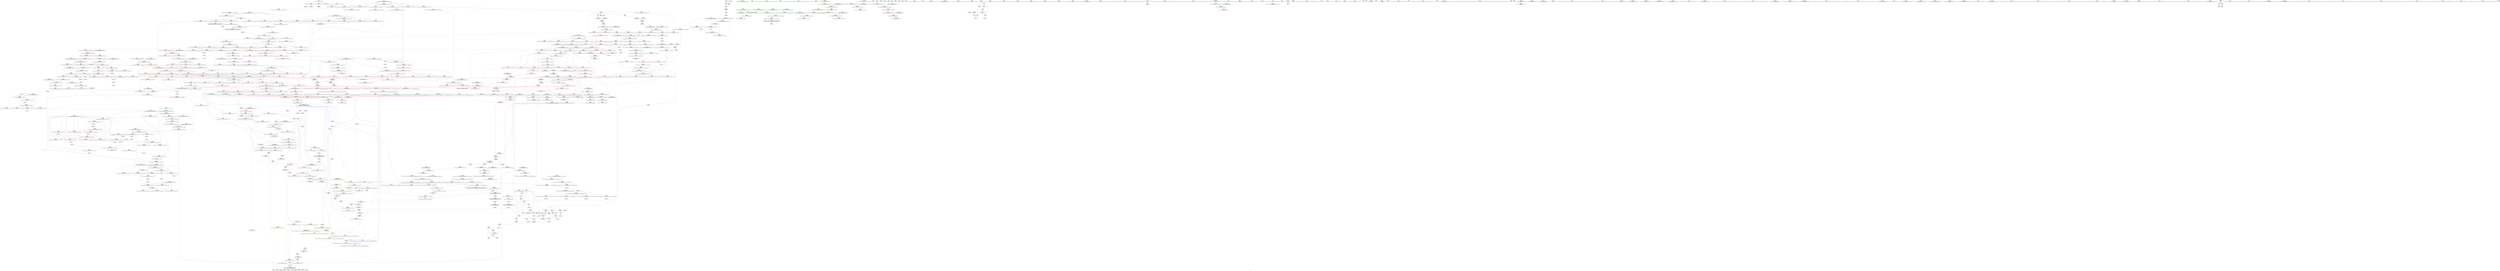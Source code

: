 digraph "SVFG" {
	label="SVFG";

	Node0x5643775497f0 [shape=record,color=grey,label="{NodeID: 0\nNullPtr}"];
	Node0x5643775497f0 -> Node0x5643775a26a0[style=solid];
	Node0x5643775497f0 -> Node0x5643775c1660[style=solid];
	Node0x5643775aa220 [shape=record,color=red,label="{NodeID: 443\n724\<--668\n\<--__len.addr\n_ZSt13__adjust_heapIPiliN9__gnu_cxx5__ops15_Iter_less_iterEEvT_T0_S5_T1_T2_\n}"];
	Node0x5643775aa220 -> Node0x5643775e1970[style=solid];
	Node0x56437759e430 [shape=record,color=green,label="{NodeID: 111\n534\<--535\n__value\<--__value_field_insensitive\n_ZSt11__make_heapIPiN9__gnu_cxx5__ops15_Iter_less_iterEEvT_S4_RT0_\n|{|<s1>31}}"];
	Node0x56437759e430 -> Node0x5643775c3a50[style=solid];
	Node0x56437759e430:s1 -> Node0x564377698fd0[style=solid,color=red];
	Node0x564377696eb0 [shape=record,color=black,label="{NodeID: 1661\n250 = PHI(231, 302, )\n2nd arg _ZSt16__introsort_loopIPilN9__gnu_cxx5__ops15_Iter_less_iterEEvT_S4_T0_T1_ }"];
	Node0x564377696eb0 -> Node0x5643775c2460[style=solid];
	Node0x5643775bfa90 [shape=record,color=red,label="{NodeID: 554\n1198\<--1163\n\<--__last.addr\n_ZSt25__unguarded_linear_insertIPiN9__gnu_cxx5__ops14_Val_less_iterEEvT_T0_\n}"];
	Node0x5643775bfa90 -> Node0x5643775c79b0[style=solid];
	Node0x5643775a2b10 [shape=record,color=black,label="{NodeID: 222\n108\<--107\nidxprom\<--\nmain\n}"];
	Node0x5643775c5520 [shape=record,color=blue,label="{NodeID: 665\n833\<--830\nadd.ptr3\<--\n_ZSt11__push_heapIPiliN9__gnu_cxx5__ops14_Iter_less_valEEvT_T0_S5_T1_RT2_\n}"];
	Node0x5643775c5520 -> Node0x564377621a20[style=dashed];
	Node0x5643775b06d0 [shape=record,color=red,label="{NodeID: 333\n138\<--137\n\<--arrayidx13\nmain\n}"];
	Node0x5643775b06d0 -> Node0x5643775c1c40[style=solid];
	Node0x5643775b7510 [shape=record,color=grey,label="{NodeID: 1108\n1293 = cmp(1292, 100, )\n}"];
	Node0x56437759a4d0 [shape=record,color=green,label="{NodeID: 1\n7\<--1\n__dso_handle\<--dummyObj\nGlob }"];
	Node0x5643775cbdb0 [shape=record,color=yellow,style=double,label="{NodeID: 1551\n4V_2 = CSCHI(MR_4V_1)\npts\{10 \}\nCS[]|{<s0>49|<s1>51|<s2>52|<s3>54|<s4>56|<s5>57|<s6>60}}"];
	Node0x5643775cbdb0:s0 -> Node0x56437761bb20[style=dashed,color=blue];
	Node0x5643775cbdb0:s1 -> Node0x56437761bb20[style=dashed,color=blue];
	Node0x5643775cbdb0:s2 -> Node0x56437761bb20[style=dashed,color=blue];
	Node0x5643775cbdb0:s3 -> Node0x56437761bb20[style=dashed,color=blue];
	Node0x5643775cbdb0:s4 -> Node0x56437761bb20[style=dashed,color=blue];
	Node0x5643775cbdb0:s5 -> Node0x56437761bb20[style=dashed,color=blue];
	Node0x5643775cbdb0:s6 -> Node0x56437761ca20[style=dashed,color=blue];
	Node0x5643775aa2f0 [shape=record,color=red,label="{NodeID: 444\n729\<--668\n\<--__len.addr\n_ZSt13__adjust_heapIPiliN9__gnu_cxx5__ops15_Iter_less_iterEEvT_T0_S5_T1_T2_\n}"];
	Node0x5643775aa2f0 -> Node0x5643775e1af0[style=solid];
	Node0x56437759e500 [shape=record,color=green,label="{NodeID: 112\n536\<--537\nagg.tmp\<--agg.tmp_field_insensitive\n_ZSt11__make_heapIPiN9__gnu_cxx5__ops15_Iter_less_iterEEvT_S4_RT0_\n}"];
	Node0x564377697030 [shape=record,color=black,label="{NodeID: 1662\n1160 = PHI(1086, 1126, )\n0th arg _ZSt25__unguarded_linear_insertIPiN9__gnu_cxx5__ops14_Val_less_iterEEvT_T0_ }"];
	Node0x564377697030 -> Node0x5643775c7400[style=solid];
	Node0x5643775bfb60 [shape=record,color=red,label="{NodeID: 555\n1176\<--1167\n\<--__next\n_ZSt25__unguarded_linear_insertIPiN9__gnu_cxx5__ops14_Val_less_iterEEvT_T0_\n}"];
	Node0x5643775bfb60 -> Node0x5643775ae650[style=solid];
	Node0x5643775a2be0 [shape=record,color=black,label="{NodeID: 223\n119\<--118\nidx.ext\<--\nmain\n}"];
	Node0x5643775c55f0 [shape=record,color=blue,label="{NodeID: 666\n791\<--835\n__holeIndex.addr\<--\n_ZSt11__push_heapIPiliN9__gnu_cxx5__ops14_Iter_less_valEEvT_T0_S5_T1_RT2_\n}"];
	Node0x5643775c55f0 -> Node0x5643775bb580[style=dashed];
	Node0x5643775c55f0 -> Node0x564377621520[style=dashed];
	Node0x5643775b07a0 [shape=record,color=red,label="{NodeID: 334\n188\<--178\n\<--__first.addr\n_ZSt4sortIPiEvT_S1_\n|{<s0>11}}"];
	Node0x5643775b07a0:s0 -> Node0x5643776931f0[style=solid,color=red];
	Node0x5643775b7690 [shape=record,color=grey,label="{NodeID: 1109\n978 = cmp(976, 977, )\n}"];
	Node0x56437759a560 [shape=record,color=green,label="{NodeID: 2\n11\<--1\n.str\<--dummyObj\nGlob }"];
	Node0x5643775aa3c0 [shape=record,color=red,label="{NodeID: 445\n760\<--672\n\<--__topIndex\n_ZSt13__adjust_heapIPiliN9__gnu_cxx5__ops15_Iter_less_iterEEvT_T0_S5_T1_T2_\n|{<s0>43}}"];
	Node0x5643775aa3c0:s0 -> Node0x564377699c50[style=solid,color=red];
	Node0x56437759e5d0 [shape=record,color=green,label="{NodeID: 113\n566\<--567\n_ZSt4moveIRiEONSt16remove_referenceIT_E4typeEOS2_\<--_ZSt4moveIRiEONSt16remove_referenceIT_E4typeEOS2__field_insensitive\n}"];
	Node0x5643776971b0 [shape=record,color=black,label="{NodeID: 1663\n1271 = PHI(1256, )\n0th arg _ZNSt20__copy_move_backwardILb1ELb1ESt26random_access_iterator_tagE13__copy_move_bIiEEPT_PKS3_S6_S4_ }"];
	Node0x5643776971b0 -> Node0x5643775c81d0[style=solid];
	Node0x5643775bfc30 [shape=record,color=red,label="{NodeID: 556\n1180\<--1167\n\<--__next\n_ZSt25__unguarded_linear_insertIPiN9__gnu_cxx5__ops14_Val_less_iterEEvT_T0_\n|{<s0>77}}"];
	Node0x5643775bfc30:s0 -> Node0x5643776940b0[style=solid,color=red];
	Node0x5643775a2cb0 [shape=record,color=black,label="{NodeID: 224\n136\<--135\nidxprom12\<--sub11\nmain\n}"];
	Node0x5643775c56c0 [shape=record,color=blue,label="{NodeID: 667\n799\<--839\n__parent\<--div5\n_ZSt11__push_heapIPiliN9__gnu_cxx5__ops14_Iter_less_valEEvT_T0_S5_T1_RT2_\n}"];
	Node0x5643775c56c0 -> Node0x564377621f20[style=dashed];
	Node0x5643775b0870 [shape=record,color=red,label="{NodeID: 335\n189\<--180\n\<--__last.addr\n_ZSt4sortIPiEvT_S1_\n|{<s0>11}}"];
	Node0x5643775b0870:s0 -> Node0x564377693330[style=solid,color=red];
	Node0x5643775b7810 [shape=record,color=grey,label="{NodeID: 1110\n813 = cmp(811, 812, )\n}"];
	Node0x56437759a810 [shape=record,color=green,label="{NodeID: 3\n13\<--1\n.str.1\<--dummyObj\nGlob }"];
	Node0x5643775aa490 [shape=record,color=red,label="{NodeID: 446\n689\<--674\n\<--__secondChild\n_ZSt13__adjust_heapIPiliN9__gnu_cxx5__ops15_Iter_less_iterEEvT_T0_S5_T1_T2_\n}"];
	Node0x5643775aa490 -> Node0x5643775b7e10[style=solid];
	Node0x56437759e6d0 [shape=record,color=green,label="{NodeID: 114\n577\<--578\n_ZSt13__adjust_heapIPiliN9__gnu_cxx5__ops15_Iter_less_iterEEvT_T0_S5_T1_T2_\<--_ZSt13__adjust_heapIPiliN9__gnu_cxx5__ops15_Iter_less_iterEEvT_T0_S5_T1_T2__field_insensitive\n}"];
	Node0x5643776972c0 [shape=record,color=black,label="{NodeID: 1664\n1272 = PHI(1257, )\n1st arg _ZNSt20__copy_move_backwardILb1ELb1ESt26random_access_iterator_tagE13__copy_move_bIiEEPT_PKS3_S6_S4_ }"];
	Node0x5643776972c0 -> Node0x5643775c82a0[style=solid];
	Node0x5643775bfd00 [shape=record,color=red,label="{NodeID: 557\n1185\<--1167\n\<--__next\n_ZSt25__unguarded_linear_insertIPiN9__gnu_cxx5__ops14_Val_less_iterEEvT_T0_\n|{<s0>78}}"];
	Node0x5643775bfd00:s0 -> Node0x564377698fd0[style=solid,color=red];
	Node0x5643775a2d80 [shape=record,color=black,label="{NodeID: 225\n146\<--145\nconv\<--mul\nmain\n}"];
	Node0x5643775a2d80 -> Node0x5643775e29f0[style=solid];
	Node0x5643775c5790 [shape=record,color=blue,label="{NodeID: 668\n846\<--843\nadd.ptr7\<--\n_ZSt11__push_heapIPiliN9__gnu_cxx5__ops14_Iter_less_valEEvT_T0_S5_T1_RT2_\n|{<s0>43}}"];
	Node0x5643775c5790:s0 -> Node0x56437763ea80[style=dashed,color=blue];
	Node0x5643775b0940 [shape=record,color=red,label="{NodeID: 336\n215\<--205\n\<--__first.addr\n_ZSt6__sortIPiN9__gnu_cxx5__ops15_Iter_less_iterEEvT_S4_T0_\n}"];
	Node0x5643775b0940 -> Node0x5643775b8410[style=solid];
	Node0x5643775b7990 [shape=record,color=grey,label="{NodeID: 1111\n507 = cmp(506, 508, )\n}"];
	Node0x56437759a8a0 [shape=record,color=green,label="{NodeID: 4\n15\<--1\nstdin\<--dummyObj\nGlob }"];
	Node0x5643775aa560 [shape=record,color=red,label="{NodeID: 447\n695\<--674\n\<--__secondChild\n_ZSt13__adjust_heapIPiliN9__gnu_cxx5__ops15_Iter_less_iterEEvT_T0_S5_T1_T2_\n}"];
	Node0x5643775aa560 -> Node0x5643775e3470[style=solid];
	Node0x56437762a170 [shape=record,color=yellow,style=double,label="{NodeID: 1222\n4V_1 = ENCHI(MR_4V_0)\npts\{10 \}\nFun[_ZNK9__gnu_cxx5__ops14_Val_less_iterclIiPiEEbRT_T0_]}"];
	Node0x56437762a170 -> Node0x5643775c12f0[style=dashed];
	Node0x5643775a3190 [shape=record,color=green,label="{NodeID: 115\n592\<--593\nthis.addr\<--this.addr_field_insensitive\n_ZNK9__gnu_cxx5__ops15_Iter_less_iterclIPiS3_EEbT_T0_\n}"];
	Node0x5643775a3190 -> Node0x5643775a8a90[style=solid];
	Node0x5643775a3190 -> Node0x5643775c3bf0[style=solid];
	Node0x5643776973d0 [shape=record,color=black,label="{NodeID: 1665\n1273 = PHI(1258, )\n2nd arg _ZNSt20__copy_move_backwardILb1ELb1ESt26random_access_iterator_tagE13__copy_move_bIiEEPT_PKS3_S6_S4_ }"];
	Node0x5643776973d0 -> Node0x5643775c8370[style=solid];
	Node0x5643775bfdd0 [shape=record,color=red,label="{NodeID: 558\n1190\<--1167\n\<--__next\n_ZSt25__unguarded_linear_insertIPiN9__gnu_cxx5__ops14_Val_less_iterEEvT_T0_\n}"];
	Node0x5643775bfdd0 -> Node0x5643775c7810[style=solid];
	Node0x5643775a2e50 [shape=record,color=black,label="{NodeID: 226\n223\<--221\nsub.ptr.lhs.cast\<--\n_ZSt6__sortIPiN9__gnu_cxx5__ops15_Iter_less_iterEEvT_S4_T0_\n}"];
	Node0x5643775a2e50 -> Node0x5643775e2270[style=solid];
	Node0x5643775c5860 [shape=record,color=blue,label="{NodeID: 669\n853\<--850\nthis.addr\<--this\n_ZNK9__gnu_cxx5__ops14_Iter_less_valclIPiiEEbT_RT0_\n}"];
	Node0x5643775c5860 -> Node0x5643775bbcd0[style=dashed];
	Node0x5643775b0a10 [shape=record,color=red,label="{NodeID: 337\n219\<--205\n\<--__first.addr\n_ZSt6__sortIPiN9__gnu_cxx5__ops15_Iter_less_iterEEvT_S4_T0_\n|{<s0>13}}"];
	Node0x5643775b0a10:s0 -> Node0x564377696b20[style=solid,color=red];
	Node0x5643775b7b10 [shape=record,color=grey,label="{NodeID: 1112\n547 = cmp(546, 232, )\n}"];
	Node0x56437759a930 [shape=record,color=green,label="{NodeID: 5\n16\<--1\n.str.2\<--dummyObj\nGlob }"];
	Node0x5643775cc330 [shape=record,color=yellow,style=double,label="{NodeID: 1555\n4V_2 = CSCHI(MR_4V_1)\npts\{10 \}\nCS[]|{<s0>67|<s1>67}}"];
	Node0x5643775cc330:s0 -> Node0x5643775bf0d0[style=dashed,color=blue];
	Node0x5643775cc330:s1 -> Node0x5643775c6cb0[style=dashed,color=blue];
	Node0x5643775aa630 [shape=record,color=red,label="{NodeID: 448\n700\<--674\n\<--__secondChild\n_ZSt13__adjust_heapIPiliN9__gnu_cxx5__ops15_Iter_less_iterEEvT_T0_S5_T1_T2_\n}"];
	Node0x56437762a280 [shape=record,color=yellow,style=double,label="{NodeID: 1223\n215V_1 = ENCHI(MR_215V_0)\npts\{1166 \}\nFun[_ZNK9__gnu_cxx5__ops14_Val_less_iterclIiPiEEbRT_T0_]}"];
	Node0x56437762a280 -> Node0x5643775c1220[style=dashed];
	Node0x5643775a3260 [shape=record,color=green,label="{NodeID: 116\n594\<--595\n__it1.addr\<--__it1.addr_field_insensitive\n_ZNK9__gnu_cxx5__ops15_Iter_less_iterclIPiS3_EEbT_T0_\n}"];
	Node0x5643775a3260 -> Node0x5643775a8b60[style=solid];
	Node0x5643775a3260 -> Node0x5643775c3cc0[style=solid];
	Node0x5643776974e0 [shape=record,color=black,label="{NodeID: 1666\n1208 = PHI(1149, )\n0th arg _ZSt23__copy_move_backward_a2ILb1EPiS0_ET1_T0_S2_S1_ }"];
	Node0x5643776974e0 -> Node0x5643775c7a80[style=solid];
	Node0x5643775bfea0 [shape=record,color=red,label="{NodeID: 559\n1192\<--1167\n\<--__next\n_ZSt25__unguarded_linear_insertIPiN9__gnu_cxx5__ops14_Val_less_iterEEvT_T0_\n}"];
	Node0x5643775bfea0 -> Node0x5643775ae720[style=solid];
	Node0x5643775a2f20 [shape=record,color=black,label="{NodeID: 227\n224\<--222\nsub.ptr.rhs.cast\<--\n_ZSt6__sortIPiN9__gnu_cxx5__ops15_Iter_less_iterEEvT_S4_T0_\n}"];
	Node0x5643775a2f20 -> Node0x5643775e2270[style=solid];
	Node0x5643775c5930 [shape=record,color=blue,label="{NodeID: 670\n855\<--851\n__it.addr\<--__it\n_ZNK9__gnu_cxx5__ops14_Iter_less_valclIPiiEEbT_RT0_\n}"];
	Node0x5643775c5930 -> Node0x5643775bbda0[style=dashed];
	Node0x5643775b0ae0 [shape=record,color=red,label="{NodeID: 338\n222\<--205\n\<--__first.addr\n_ZSt6__sortIPiN9__gnu_cxx5__ops15_Iter_less_iterEEvT_S4_T0_\n}"];
	Node0x5643775b0ae0 -> Node0x5643775a2f20[style=solid];
	Node0x5643775b7c90 [shape=record,color=grey,label="{NodeID: 1113\n466 = cmp(464, 465, )\n}"];
	Node0x56437759a9c0 [shape=record,color=green,label="{NodeID: 6\n18\<--1\n.str.3\<--dummyObj\nGlob }"];
	Node0x5643775cc490 [shape=record,color=yellow,style=double,label="{NodeID: 1556\n4V_2 = CSCHI(MR_4V_1)\npts\{10 \}\nCS[]|{<s0>83}}"];
	Node0x5643775cc490:s0 -> Node0x5643775cb6d0[style=dashed,color=blue];
	Node0x5643775aa700 [shape=record,color=red,label="{NodeID: 449\n703\<--674\n\<--__secondChild\n_ZSt13__adjust_heapIPiliN9__gnu_cxx5__ops15_Iter_less_iterEEvT_T0_S5_T1_T2_\n}"];
	Node0x5643775aa700 -> Node0x5643775e1670[style=solid];
	Node0x5643775a3330 [shape=record,color=green,label="{NodeID: 117\n596\<--597\n__it2.addr\<--__it2.addr_field_insensitive\n_ZNK9__gnu_cxx5__ops15_Iter_less_iterclIPiS3_EEbT_T0_\n}"];
	Node0x5643775a3330 -> Node0x5643775a8c30[style=solid];
	Node0x5643775a3330 -> Node0x5643775c3d90[style=solid];
	Node0x564377697620 [shape=record,color=black,label="{NodeID: 1667\n1209 = PHI(1153, )\n1st arg _ZSt23__copy_move_backward_a2ILb1EPiS0_ET1_T0_S2_S1_ }"];
	Node0x564377697620 -> Node0x5643775c7b50[style=solid];
	Node0x5643775bff70 [shape=record,color=red,label="{NodeID: 560\n1172\<--1171\n\<--call\n_ZSt25__unguarded_linear_insertIPiN9__gnu_cxx5__ops14_Val_less_iterEEvT_T0_\n}"];
	Node0x5643775bff70 -> Node0x5643775c74d0[style=solid];
	Node0x5643775a2ff0 [shape=record,color=black,label="{NodeID: 228\n273\<--271\nsub.ptr.lhs.cast\<--\n_ZSt16__introsort_loopIPilN9__gnu_cxx5__ops15_Iter_less_iterEEvT_S4_T0_T1_\n}"];
	Node0x5643775a2ff0 -> Node0x5643775df570[style=solid];
	Node0x5643775c5a00 [shape=record,color=blue,label="{NodeID: 671\n857\<--852\n__val.addr\<--__val\n_ZNK9__gnu_cxx5__ops14_Iter_less_valclIPiiEEbT_RT0_\n}"];
	Node0x5643775c5a00 -> Node0x5643775bbe70[style=dashed];
	Node0x5643775b0bb0 [shape=record,color=red,label="{NodeID: 339\n236\<--205\n\<--__first.addr\n_ZSt6__sortIPiN9__gnu_cxx5__ops15_Iter_less_iterEEvT_S4_T0_\n|{<s0>14}}"];
	Node0x5643775b0bb0:s0 -> Node0x564377698db0[style=solid,color=red];
	Node0x5643775b7e10 [shape=record,color=grey,label="{NodeID: 1114\n693 = cmp(689, 692, )\n}"];
	Node0x56437759b200 [shape=record,color=green,label="{NodeID: 7\n20\<--1\nstdout\<--dummyObj\nGlob }"];
	Node0x5643776838d0 [shape=record,color=black,label="{NodeID: 1557\n88 = PHI()\n}"];
	Node0x5643775aa7d0 [shape=record,color=red,label="{NodeID: 450\n708\<--674\n\<--__secondChild\n_ZSt13__adjust_heapIPiliN9__gnu_cxx5__ops15_Iter_less_iterEEvT_T0_S5_T1_T2_\n}"];
	Node0x5643775aa7d0 -> Node0x5643775e14f0[style=solid];
	Node0x5643775a3400 [shape=record,color=green,label="{NodeID: 118\n613\<--614\n__first.addr\<--__first.addr_field_insensitive\n_ZSt10__pop_heapIPiN9__gnu_cxx5__ops15_Iter_less_iterEEvT_S4_S4_RT0_\n}"];
	Node0x5643775a3400 -> Node0x5643775a8ea0[style=solid];
	Node0x5643775a3400 -> Node0x5643775a8f70[style=solid];
	Node0x5643775a3400 -> Node0x5643775a9040[style=solid];
	Node0x5643775a3400 -> Node0x5643775c3e60[style=solid];
	Node0x564377697760 [shape=record,color=black,label="{NodeID: 1668\n1210 = PHI(1154, )\n2nd arg _ZSt23__copy_move_backward_a2ILb1EPiS0_ET1_T0_S2_S1_ }"];
	Node0x564377697760 -> Node0x5643775c7c20[style=solid];
	Node0x5643775c0040 [shape=record,color=red,label="{NodeID: 561\n1187\<--1186\n\<--call2\n_ZSt25__unguarded_linear_insertIPiN9__gnu_cxx5__ops14_Val_less_iterEEvT_T0_\n}"];
	Node0x5643775c0040 -> Node0x5643775c7740[style=solid];
	Node0x5643775a30c0 [shape=record,color=black,label="{NodeID: 229\n274\<--272\nsub.ptr.rhs.cast\<--\n_ZSt16__introsort_loopIPilN9__gnu_cxx5__ops15_Iter_less_iterEEvT_S4_T0_T1_\n}"];
	Node0x5643775a30c0 -> Node0x5643775df570[style=solid];
	Node0x5643775c5ad0 [shape=record,color=blue,label="{NodeID: 672\n876\<--870\n__result.addr\<--__result\n_ZSt22__move_median_to_firstIPiN9__gnu_cxx5__ops15_Iter_less_iterEEvT_S4_S4_S4_T0_\n}"];
	Node0x5643775c5ad0 -> Node0x5643775bc0e0[style=dashed];
	Node0x5643775c5ad0 -> Node0x5643775bc1b0[style=dashed];
	Node0x5643775c5ad0 -> Node0x5643775bc280[style=dashed];
	Node0x5643775c5ad0 -> Node0x5643775bc350[style=dashed];
	Node0x5643775c5ad0 -> Node0x5643775bc420[style=dashed];
	Node0x5643775c5ad0 -> Node0x5643775bc4f0[style=dashed];
	Node0x5643775b0c80 [shape=record,color=red,label="{NodeID: 340\n216\<--207\n\<--__last.addr\n_ZSt6__sortIPiN9__gnu_cxx5__ops15_Iter_less_iterEEvT_S4_T0_\n}"];
	Node0x5643775b0c80 -> Node0x5643775b8410[style=solid];
	Node0x5643775b7f90 [shape=record,color=grey,label="{NodeID: 1115\n346 = cmp(345, 278, )\n}"];
	Node0x56437759b290 [shape=record,color=green,label="{NodeID: 8\n21\<--1\n.str.4\<--dummyObj\nGlob }"];
	Node0x564377683bc0 [shape=record,color=black,label="{NodeID: 1558\n98 = PHI()\n}"];
	Node0x5643775aa8a0 [shape=record,color=red,label="{NodeID: 451\n713\<--674\n\<--__secondChild\n_ZSt13__adjust_heapIPiliN9__gnu_cxx5__ops15_Iter_less_iterEEvT_T0_S5_T1_T2_\n}"];
	Node0x5643775a34d0 [shape=record,color=green,label="{NodeID: 119\n615\<--616\n__last.addr\<--__last.addr_field_insensitive\n_ZSt10__pop_heapIPiN9__gnu_cxx5__ops15_Iter_less_iterEEvT_S4_S4_RT0_\n}"];
	Node0x5643775a34d0 -> Node0x5643775a9110[style=solid];
	Node0x5643775a34d0 -> Node0x5643775c3f30[style=solid];
	Node0x5643776978a0 [shape=record,color=black,label="{NodeID: 1669\n990 = PHI(896, 906, 910, 920, 928, 932, 982, )\n0th arg _ZSt9iter_swapIPiS0_EvT_T0_ }"];
	Node0x5643776978a0 -> Node0x5643775c63c0[style=solid];
	Node0x5643775c0110 [shape=record,color=red,label="{NodeID: 562\n1197\<--1196\n\<--call4\n_ZSt25__unguarded_linear_insertIPiN9__gnu_cxx5__ops14_Val_less_iterEEvT_T0_\n}"];
	Node0x5643775c0110 -> Node0x5643775c79b0[style=solid];
	Node0x5643775ab290 [shape=record,color=black,label="{NodeID: 230\n318\<--314\ncast\<--\n_ZSt4__lgl\n}"];
	Node0x5643775c5ba0 [shape=record,color=blue,label="{NodeID: 673\n878\<--871\n__a.addr\<--__a\n_ZSt22__move_median_to_firstIPiN9__gnu_cxx5__ops15_Iter_less_iterEEvT_S4_S4_S4_T0_\n}"];
	Node0x5643775c5ba0 -> Node0x5643775bc5c0[style=dashed];
	Node0x5643775c5ba0 -> Node0x5643775bc690[style=dashed];
	Node0x5643775c5ba0 -> Node0x5643775bc760[style=dashed];
	Node0x5643775c5ba0 -> Node0x5643775bc830[style=dashed];
	Node0x5643775c5ba0 -> Node0x5643775bc900[style=dashed];
	Node0x5643775b0d50 [shape=record,color=red,label="{NodeID: 341\n220\<--207\n\<--__last.addr\n_ZSt6__sortIPiN9__gnu_cxx5__ops15_Iter_less_iterEEvT_S4_T0_\n|{<s0>13}}"];
	Node0x5643775b0d50:s0 -> Node0x564377696d30[style=solid,color=red];
	Node0x5643775b8110 [shape=record,color=grey,label="{NodeID: 1116\n1055 = cmp(1053, 1054, )\n}"];
	Node0x56437759b320 [shape=record,color=green,label="{NodeID: 9\n23\<--1\n.str.5\<--dummyObj\nGlob }"];
	Node0x56437768eb80 [shape=record,color=black,label="{NodeID: 1559\n111 = PHI()\n}"];
	Node0x5643775aa970 [shape=record,color=red,label="{NodeID: 452\n721\<--674\n\<--__secondChild\n_ZSt13__adjust_heapIPiliN9__gnu_cxx5__ops15_Iter_less_iterEEvT_T0_S5_T1_T2_\n}"];
	Node0x5643775aa970 -> Node0x5643775c4b60[style=solid];
	Node0x5643775a35a0 [shape=record,color=green,label="{NodeID: 120\n617\<--618\n__result.addr\<--__result.addr_field_insensitive\n_ZSt10__pop_heapIPiN9__gnu_cxx5__ops15_Iter_less_iterEEvT_S4_S4_RT0_\n}"];
	Node0x5643775a35a0 -> Node0x5643775a91e0[style=solid];
	Node0x5643775a35a0 -> Node0x5643775a92b0[style=solid];
	Node0x5643775a35a0 -> Node0x5643775c4000[style=solid];
	Node0x564377697ec0 [shape=record,color=black,label="{NodeID: 1670\n991 = PHI(897, 907, 911, 921, 929, 933, 983, )\n1st arg _ZSt9iter_swapIPiS0_EvT_T0_ }"];
	Node0x564377697ec0 -> Node0x5643775c6490[style=solid];
	Node0x5643775c01e0 [shape=record,color=red,label="{NodeID: 563\n1220\<--1211\n\<--__first.addr\n_ZSt23__copy_move_backward_a2ILb1EPiS0_ET1_T0_S2_S1_\n|{<s0>80}}"];
	Node0x5643775c01e0:s0 -> Node0x564377692940[style=solid,color=red];
	Node0x5643775ab360 [shape=record,color=black,label="{NodeID: 231\n319\<--314\nconv\<--\n_ZSt4__lgl\n}"];
	Node0x5643775ab360 -> Node0x5643775e35f0[style=solid];
	Node0x5643775c5c70 [shape=record,color=blue,label="{NodeID: 674\n880\<--872\n__b.addr\<--__b\n_ZSt22__move_median_to_firstIPiN9__gnu_cxx5__ops15_Iter_less_iterEEvT_S4_S4_S4_T0_\n}"];
	Node0x5643775c5c70 -> Node0x5643775bc9d0[style=dashed];
	Node0x5643775c5c70 -> Node0x5643775bcaa0[style=dashed];
	Node0x5643775c5c70 -> Node0x5643775bcb70[style=dashed];
	Node0x5643775c5c70 -> Node0x5643775bcc40[style=dashed];
	Node0x5643775c5c70 -> Node0x5643775bcd10[style=dashed];
	Node0x5643775b0e20 [shape=record,color=red,label="{NodeID: 342\n221\<--207\n\<--__last.addr\n_ZSt6__sortIPiN9__gnu_cxx5__ops15_Iter_less_iterEEvT_S4_T0_\n}"];
	Node0x5643775b0e20 -> Node0x5643775a2e50[style=solid];
	Node0x5643775b8290 [shape=record,color=grey,label="{NodeID: 1117\n726 = cmp(725, 100, )\n}"];
	Node0x56437759b3b0 [shape=record,color=green,label="{NodeID: 10\n25\<--1\n.str.6\<--dummyObj\nGlob }"];
	Node0x56437768ec80 [shape=record,color=black,label="{NodeID: 1560\n159 = PHI()\n}"];
	Node0x5643775aaa40 [shape=record,color=red,label="{NodeID: 453\n728\<--674\n\<--__secondChild\n_ZSt13__adjust_heapIPiliN9__gnu_cxx5__ops15_Iter_less_iterEEvT_T0_S5_T1_T2_\n}"];
	Node0x5643775aaa40 -> Node0x5643775b8590[style=solid];
	Node0x5643775a3670 [shape=record,color=green,label="{NodeID: 121\n619\<--620\n__comp.addr\<--__comp.addr_field_insensitive\n_ZSt10__pop_heapIPiN9__gnu_cxx5__ops15_Iter_less_iterEEvT_S4_S4_RT0_\n}"];
	Node0x5643775a3670 -> Node0x5643775a9380[style=solid];
	Node0x5643775a3670 -> Node0x5643775c40d0[style=solid];
	Node0x564377698180 [shape=record,color=black,label="{NodeID: 1671\n589 = PHI(443, 662, 874, 874, 874, 874, 874, 943, 943, 1035, )\n0th arg _ZNK9__gnu_cxx5__ops15_Iter_less_iterclIPiS3_EEbT_T0_ }"];
	Node0x564377698180 -> Node0x5643775c3bf0[style=solid];
	Node0x5643775c02b0 [shape=record,color=red,label="{NodeID: 564\n1224\<--1213\n\<--__last.addr\n_ZSt23__copy_move_backward_a2ILb1EPiS0_ET1_T0_S2_S1_\n|{<s0>81}}"];
	Node0x5643775c02b0:s0 -> Node0x564377692940[style=solid,color=red];
	Node0x5643775ab430 [shape=record,color=black,label="{NodeID: 232\n308\<--320\n_ZSt4__lgl_ret\<--sub\n_ZSt4__lgl\n|{<s0>12}}"];
	Node0x5643775ab430:s0 -> Node0x56437768f170[style=solid,color=blue];
	Node0x5643775c5d40 [shape=record,color=blue,label="{NodeID: 675\n882\<--873\n__c.addr\<--__c\n_ZSt22__move_median_to_firstIPiN9__gnu_cxx5__ops15_Iter_less_iterEEvT_S4_S4_S4_T0_\n}"];
	Node0x5643775c5d40 -> Node0x5643775bcde0[style=dashed];
	Node0x5643775c5d40 -> Node0x5643775bceb0[style=dashed];
	Node0x5643775c5d40 -> Node0x5643775bcf80[style=dashed];
	Node0x5643775c5d40 -> Node0x5643775bd050[style=dashed];
	Node0x5643775c5d40 -> Node0x5643775bd120[style=dashed];
	Node0x5643775c5d40 -> Node0x5643775bd1f0[style=dashed];
	Node0x5643775b0ef0 [shape=record,color=red,label="{NodeID: 343\n237\<--207\n\<--__last.addr\n_ZSt6__sortIPiN9__gnu_cxx5__ops15_Iter_less_iterEEvT_S4_T0_\n|{<s0>14}}"];
	Node0x5643775b0ef0:s0 -> Node0x564377698ec0[style=solid,color=red];
	Node0x5643775b8410 [shape=record,color=grey,label="{NodeID: 1118\n217 = cmp(215, 216, )\n}"];
	Node0x56437759b4b0 [shape=record,color=green,label="{NodeID: 11\n28\<--1\n\<--dummyObj\nCan only get source location for instruction, argument, global var or function.}"];
	Node0x56437768ed80 [shape=record,color=black,label="{NodeID: 1561\n39 = PHI()\n}"];
	Node0x5643775aab10 [shape=record,color=red,label="{NodeID: 454\n734\<--674\n\<--__secondChild\n_ZSt13__adjust_heapIPiliN9__gnu_cxx5__ops15_Iter_less_iterEEvT_T0_S5_T1_T2_\n}"];
	Node0x5643775aab10 -> Node0x5643775e1df0[style=solid];
	Node0x5643775a3740 [shape=record,color=green,label="{NodeID: 122\n621\<--622\n__value\<--__value_field_insensitive\n_ZSt10__pop_heapIPiN9__gnu_cxx5__ops15_Iter_less_iterEEvT_S4_S4_RT0_\n|{|<s1>35}}"];
	Node0x5643775a3740 -> Node0x5643775c41a0[style=solid];
	Node0x5643775a3740:s1 -> Node0x564377698fd0[style=solid,color=red];
	Node0x5643776986b0 [shape=record,color=black,label="{NodeID: 1672\n590 = PHI(468, 701, 888, 892, 902, 916, 924, 956, 968, 1066, )\n1st arg _ZNK9__gnu_cxx5__ops15_Iter_less_iterclIPiS3_EEbT_T0_ }"];
	Node0x5643776986b0 -> Node0x5643775c3cc0[style=solid];
	Node0x5643775c0380 [shape=record,color=red,label="{NodeID: 565\n1226\<--1215\n\<--__result.addr\n_ZSt23__copy_move_backward_a2ILb1EPiS0_ET1_T0_S2_S1_\n|{<s0>82}}"];
	Node0x5643775c0380:s0 -> Node0x564377692940[style=solid,color=red];
	Node0x5643775ab500 [shape=record,color=black,label="{NodeID: 233\n342\<--340\nsub.ptr.lhs.cast\<--\n_ZSt22__final_insertion_sortIPiN9__gnu_cxx5__ops15_Iter_less_iterEEvT_S4_T0_\n}"];
	Node0x5643775ab500 -> Node0x5643775e11f0[style=solid];
	Node0x5643775c5e10 [shape=record,color=blue,label="{NodeID: 676\n945\<--940\n__first.addr\<--__first\n_ZSt21__unguarded_partitionIPiN9__gnu_cxx5__ops15_Iter_less_iterEET_S4_S4_S4_T0_\n}"];
	Node0x5643775c5e10 -> Node0x564377612810[style=dashed];
	Node0x5643775b0fc0 [shape=record,color=red,label="{NodeID: 344\n272\<--253\n\<--__first.addr\n_ZSt16__introsort_loopIPilN9__gnu_cxx5__ops15_Iter_less_iterEEvT_S4_T0_T1_\n}"];
	Node0x5643775b0fc0 -> Node0x5643775a30c0[style=solid];
	Node0x5643775b8590 [shape=record,color=grey,label="{NodeID: 1119\n732 = cmp(728, 731, )\n}"];
	Node0x56437759b5b0 [shape=record,color=green,label="{NodeID: 12\n76\<--1\n\<--dummyObj\nCan only get source location for instruction, argument, global var or function.}"];
	Node0x56437768ee80 [shape=record,color=black,label="{NodeID: 1562\n706 = PHI(588, )\n}"];
	Node0x5643775aabe0 [shape=record,color=red,label="{NodeID: 455\n739\<--674\n\<--__secondChild\n_ZSt13__adjust_heapIPiliN9__gnu_cxx5__ops15_Iter_less_iterEEvT_T0_S5_T1_T2_\n}"];
	Node0x5643775aabe0 -> Node0x5643775e2570[style=solid];
	Node0x5643775a3810 [shape=record,color=green,label="{NodeID: 123\n623\<--624\nagg.tmp\<--agg.tmp_field_insensitive\n_ZSt10__pop_heapIPiN9__gnu_cxx5__ops15_Iter_less_iterEEvT_S4_S4_RT0_\n}"];
	Node0x564377698a30 [shape=record,color=black,label="{NodeID: 1673\n591 = PHI(469, 705, 889, 893, 903, 917, 925, 957, 969, 1067, )\n2nd arg _ZNK9__gnu_cxx5__ops15_Iter_less_iterclIPiS3_EEbT_T0_ }"];
	Node0x564377698a30 -> Node0x5643775c3d90[style=solid];
	Node0x5643775c0450 [shape=record,color=red,label="{NodeID: 566\n1237\<--1234\n\<--__it.addr\n_ZSt12__miter_baseIPiET_S1_\n}"];
	Node0x5643775c0450 -> Node0x5643775ac540[style=solid];
	Node0x5643775ab5d0 [shape=record,color=black,label="{NodeID: 234\n343\<--341\nsub.ptr.rhs.cast\<--\n_ZSt22__final_insertion_sortIPiN9__gnu_cxx5__ops15_Iter_less_iterEEvT_S4_T0_\n}"];
	Node0x5643775ab5d0 -> Node0x5643775e11f0[style=solid];
	Node0x5643775c5ee0 [shape=record,color=blue,label="{NodeID: 677\n947\<--941\n__last.addr\<--__last\n_ZSt21__unguarded_partitionIPiN9__gnu_cxx5__ops15_Iter_less_iterEET_S4_S4_S4_T0_\n}"];
	Node0x5643775c5ee0 -> Node0x5643775bd7a0[style=dashed];
	Node0x5643775c5ee0 -> Node0x5643775c6150[style=dashed];
	Node0x5643775b1090 [shape=record,color=red,label="{NodeID: 345\n283\<--253\n\<--__first.addr\n_ZSt16__introsort_loopIPilN9__gnu_cxx5__ops15_Iter_less_iterEEvT_S4_T0_T1_\n|{<s0>15}}"];
	Node0x5643775b1090:s0 -> Node0x564377696020[style=solid,color=red];
	Node0x5643775b8710 [shape=record,color=grey,label="{NodeID: 1120\n867 = cmp(864, 866, )\n}"];
	Node0x5643775b8710 -> Node0x5643775ac200[style=solid];
	Node0x56437759b6b0 [shape=record,color=green,label="{NodeID: 13\n100\<--1\n\<--dummyObj\nCan only get source location for instruction, argument, global var or function.|{<s0>36}}"];
	Node0x56437759b6b0:s0 -> Node0x564377695980[style=solid,color=red];
	Node0x56437768efe0 [shape=record,color=black,label="{NodeID: 1563\n435 = PHI(939, )\n}"];
	Node0x56437768efe0 -> Node0x5643775ab840[style=solid];
	Node0x5643775aacb0 [shape=record,color=red,label="{NodeID: 456\n748\<--674\n\<--__secondChild\n_ZSt13__adjust_heapIPiliN9__gnu_cxx5__ops15_Iter_less_iterEEvT_T0_S5_T1_T2_\n}"];
	Node0x5643775aacb0 -> Node0x5643775e1070[style=solid];
	Node0x5643775a38e0 [shape=record,color=green,label="{NodeID: 124\n652\<--653\n__t.addr\<--__t.addr_field_insensitive\n_ZSt4moveIRiEONSt16remove_referenceIT_E4typeEOS2_\n}"];
	Node0x5643775a38e0 -> Node0x5643775a96c0[style=solid];
	Node0x5643775a38e0 -> Node0x5643775c4340[style=solid];
	Node0x564377698db0 [shape=record,color=black,label="{NodeID: 1674\n324 = PHI(236, )\n0th arg _ZSt22__final_insertion_sortIPiN9__gnu_cxx5__ops15_Iter_less_iterEEvT_S4_T0_ }"];
	Node0x564377698db0 -> Node0x5643775c2870[style=solid];
	Node0x5643775c0520 [shape=record,color=red,label="{NodeID: 567\n1256\<--1243\n\<--__first.addr\n_ZSt22__copy_move_backward_aILb1EPiS0_ET1_T0_S2_S1_\n|{<s0>84}}"];
	Node0x5643775c0520:s0 -> Node0x5643776971b0[style=solid,color=red];
	Node0x5643775ab6a0 [shape=record,color=black,label="{NodeID: 235\n415\<--413\nsub.ptr.lhs.cast\<--\n_ZSt27__unguarded_partition_pivotIPiN9__gnu_cxx5__ops15_Iter_less_iterEET_S4_S4_T0_\n}"];
	Node0x5643775ab6a0 -> Node0x5643775e32f0[style=solid];
	Node0x5643775c5fb0 [shape=record,color=blue,label="{NodeID: 678\n949\<--942\n__pivot.addr\<--__pivot\n_ZSt21__unguarded_partitionIPiN9__gnu_cxx5__ops15_Iter_less_iterEET_S4_S4_S4_T0_\n}"];
	Node0x5643775c5fb0 -> Node0x5643775bdbb0[style=dashed];
	Node0x5643775c5fb0 -> Node0x5643775bdc80[style=dashed];
	Node0x5643775b1160 [shape=record,color=red,label="{NodeID: 346\n294\<--253\n\<--__first.addr\n_ZSt16__introsort_loopIPilN9__gnu_cxx5__ops15_Iter_less_iterEEvT_S4_T0_T1_\n|{<s0>16}}"];
	Node0x5643775b1160:s0 -> Node0x564377692fd0[style=solid,color=red];
	Node0x5643775b8890 [shape=record,color=grey,label="{NodeID: 1121\n1124 = cmp(1122, 1123, )\n}"];
	Node0x56437759b7b0 [shape=record,color=green,label="{NodeID: 14\n115\<--1\n\<--dummyObj\nCan only get source location for instruction, argument, global var or function.}"];
	Node0x56437768f170 [shape=record,color=black,label="{NodeID: 1564\n228 = PHI(308, )\n}"];
	Node0x56437768f170 -> Node0x5643775e23f0[style=solid];
	Node0x5643775aad80 [shape=record,color=red,label="{NodeID: 457\n716\<--715\n\<--call4\n_ZSt13__adjust_heapIPiliN9__gnu_cxx5__ops15_Iter_less_iterEEvT_T0_S5_T1_T2_\n}"];
	Node0x5643775aad80 -> Node0x5643775c4a90[style=solid];
	Node0x5643775a39b0 [shape=record,color=green,label="{NodeID: 125\n662\<--663\n__comp\<--__comp_field_insensitive\n_ZSt13__adjust_heapIPiliN9__gnu_cxx5__ops15_Iter_less_iterEEvT_T0_S5_T1_T2_\n|{<s0>37|<s1>40}}"];
	Node0x5643775a39b0:s0 -> Node0x564377698180[style=solid,color=red];
	Node0x5643775a39b0:s1 -> Node0x564377694ab0[style=solid,color=red];
	Node0x564377698ec0 [shape=record,color=black,label="{NodeID: 1675\n325 = PHI(237, )\n1st arg _ZSt22__final_insertion_sortIPiN9__gnu_cxx5__ops15_Iter_less_iterEEvT_S4_T0_ }"];
	Node0x564377698ec0 -> Node0x5643775c2940[style=solid];
	Node0x5643775c05f0 [shape=record,color=red,label="{NodeID: 568\n1257\<--1245\n\<--__last.addr\n_ZSt22__copy_move_backward_aILb1EPiS0_ET1_T0_S2_S1_\n|{<s0>84}}"];
	Node0x5643775c05f0:s0 -> Node0x5643776972c0[style=solid,color=red];
	Node0x5643775ab770 [shape=record,color=black,label="{NodeID: 236\n416\<--414\nsub.ptr.rhs.cast\<--\n_ZSt27__unguarded_partition_pivotIPiN9__gnu_cxx5__ops15_Iter_less_iterEET_S4_S4_T0_\n}"];
	Node0x5643775ab770 -> Node0x5643775e32f0[style=solid];
	Node0x5643775c6080 [shape=record,color=blue,label="{NodeID: 679\n945\<--961\n__first.addr\<--incdec.ptr\n_ZSt21__unguarded_partitionIPiN9__gnu_cxx5__ops15_Iter_less_iterEET_S4_S4_S4_T0_\n}"];
	Node0x5643775c6080 -> Node0x564377612810[style=dashed];
	Node0x5643775b1230 [shape=record,color=red,label="{NodeID: 347\n271\<--255\n\<--__last.addr\n_ZSt16__introsort_loopIPilN9__gnu_cxx5__ops15_Iter_less_iterEEvT_S4_T0_T1_\n}"];
	Node0x5643775b1230 -> Node0x5643775a2ff0[style=solid];
	Node0x5643775b8a10 [shape=record,color=grey,label="{NodeID: 1122\n130 = cmp(128, 129, )\n}"];
	Node0x56437759b8b0 [shape=record,color=green,label="{NodeID: 15\n227\<--1\n\<--dummyObj\nCan only get source location for instruction, argument, global var or function.}"];
	Node0x56437768f2b0 [shape=record,color=black,label="{NodeID: 1565\n296 = PHI(395, )\n}"];
	Node0x56437768f2b0 -> Node0x5643775c2600[style=solid];
	Node0x5643775aae50 [shape=record,color=red,label="{NodeID: 458\n743\<--742\n\<--call15\n_ZSt13__adjust_heapIPiliN9__gnu_cxx5__ops15_Iter_less_iterEEvT_T0_S5_T1_T2_\n}"];
	Node0x5643775aae50 -> Node0x5643775c4d00[style=solid];
	Node0x5643775a3a80 [shape=record,color=green,label="{NodeID: 126\n664\<--665\n__first.addr\<--__first.addr_field_insensitive\n_ZSt13__adjust_heapIPiliN9__gnu_cxx5__ops15_Iter_less_iterEEvT_T0_S5_T1_T2_\n}"];
	Node0x5643775a3a80 -> Node0x5643775a9790[style=solid];
	Node0x5643775a3a80 -> Node0x5643775a9860[style=solid];
	Node0x5643775a3a80 -> Node0x5643775a9930[style=solid];
	Node0x5643775a3a80 -> Node0x5643775a9a00[style=solid];
	Node0x5643775a3a80 -> Node0x5643775a9ad0[style=solid];
	Node0x5643775a3a80 -> Node0x5643775a9ba0[style=solid];
	Node0x5643775a3a80 -> Node0x5643775a9c70[style=solid];
	Node0x5643775a3a80 -> Node0x5643775c4410[style=solid];
	Node0x564377698fd0 [shape=record,color=black,label="{NodeID: 1676\n651 = PHI(564, 534, 629, 633, 621, 714, 741, 670, 828, 795, 1015, 1019, 1011, 1070, 1043, 1170, 1185, 1165, )\n0th arg _ZSt4moveIRiEONSt16remove_referenceIT_E4typeEOS2_ }"];
	Node0x564377698fd0 -> Node0x5643775c4340[style=solid];
	Node0x5643775c06c0 [shape=record,color=red,label="{NodeID: 569\n1258\<--1247\n\<--__result.addr\n_ZSt22__copy_move_backward_aILb1EPiS0_ET1_T0_S2_S1_\n|{<s0>84}}"];
	Node0x5643775c06c0:s0 -> Node0x5643776973d0[style=solid,color=red];
	Node0x5643775ab840 [shape=record,color=black,label="{NodeID: 237\n395\<--435\n_ZSt27__unguarded_partition_pivotIPiN9__gnu_cxx5__ops15_Iter_less_iterEET_S4_S4_T0__ret\<--call\n_ZSt27__unguarded_partition_pivotIPiN9__gnu_cxx5__ops15_Iter_less_iterEET_S4_S4_T0_\n|{<s0>16}}"];
	Node0x5643775ab840:s0 -> Node0x56437768f2b0[style=solid,color=blue];
	Node0x5643775c6150 [shape=record,color=blue,label="{NodeID: 680\n947\<--965\n__last.addr\<--incdec.ptr3\n_ZSt21__unguarded_partitionIPiN9__gnu_cxx5__ops15_Iter_less_iterEET_S4_S4_S4_T0_\n}"];
	Node0x5643775c6150 -> Node0x564377613020[style=dashed];
	Node0x5643775b1300 [shape=record,color=red,label="{NodeID: 348\n284\<--255\n\<--__last.addr\n_ZSt16__introsort_loopIPilN9__gnu_cxx5__ops15_Iter_less_iterEEvT_S4_T0_T1_\n|{<s0>15}}"];
	Node0x5643775b1300:s0 -> Node0x564377696120[style=solid,color=red];
	Node0x5643775b8b90 [shape=record,color=grey,label="{NodeID: 1123\n95 = cmp(93, 94, )\n}"];
	Node0x56437759b9b0 [shape=record,color=green,label="{NodeID: 16\n232\<--1\n\<--dummyObj\nCan only get source location for instruction, argument, global var or function.}"];
	Node0x56437768f3f0 [shape=record,color=black,label="{NodeID: 1566\n314 = PHI()\n}"];
	Node0x56437768f3f0 -> Node0x5643775ab290[style=solid];
	Node0x56437768f3f0 -> Node0x5643775ab360[style=solid];
	Node0x5643775aaf20 [shape=record,color=red,label="{NodeID: 459\n762\<--761\n\<--call20\n_ZSt13__adjust_heapIPiliN9__gnu_cxx5__ops15_Iter_less_iterEEvT_T0_S5_T1_T2_\n|{<s0>43}}"];
	Node0x5643775aaf20:s0 -> Node0x564377699d60[style=solid,color=red];
	Node0x56437762ac50 [shape=record,color=yellow,style=double,label="{NodeID: 1234\n93V_1 = ENCHI(MR_93V_0)\npts\{622 671 796 1012 1044 1166 \}\nFun[_ZSt11__make_heapIPiN9__gnu_cxx5__ops15_Iter_less_iterEEvT_S4_RT0_]}"];
	Node0x56437762ac50 -> Node0x5643775a88f0[style=dashed];
	Node0x56437762ac50 -> Node0x5643775a89c0[style=dashed];
	Node0x5643775a3b50 [shape=record,color=green,label="{NodeID: 127\n666\<--667\n__holeIndex.addr\<--__holeIndex.addr_field_insensitive\n_ZSt13__adjust_heapIPiliN9__gnu_cxx5__ops15_Iter_less_iterEEvT_T0_S5_T1_T2_\n}"];
	Node0x5643775a3b50 -> Node0x5643775a9d40[style=solid];
	Node0x5643775a3b50 -> Node0x5643775a9e10[style=solid];
	Node0x5643775a3b50 -> Node0x5643775a9ee0[style=solid];
	Node0x5643775a3b50 -> Node0x5643775a9fb0[style=solid];
	Node0x5643775a3b50 -> Node0x5643775aa080[style=solid];
	Node0x5643775a3b50 -> Node0x5643775c44e0[style=solid];
	Node0x5643775a3b50 -> Node0x5643775c4b60[style=solid];
	Node0x5643775a3b50 -> Node0x5643775c4dd0[style=solid];
	Node0x564377699a30 [shape=record,color=black,label="{NodeID: 1677\n784 = PHI(758, )\n0th arg _ZSt11__push_heapIPiliN9__gnu_cxx5__ops14_Iter_less_valEEvT_T0_S5_T1_RT2_ }"];
	Node0x564377699a30 -> Node0x5643775c5040[style=solid];
	Node0x5643775c0790 [shape=record,color=red,label="{NodeID: 570\n1268\<--1265\n\<--__it.addr\n_ZSt12__niter_baseIPiET_S1_\n}"];
	Node0x5643775c0790 -> Node0x5643775ac6e0[style=solid];
	Node0x5643775ab910 [shape=record,color=black,label="{NodeID: 238\n503\<--501\nsub.ptr.lhs.cast\<--\n_ZSt11__sort_heapIPiN9__gnu_cxx5__ops15_Iter_less_iterEEvT_S4_RT0_\n}"];
	Node0x5643775ab910 -> Node0x5643775e0470[style=solid];
	Node0x5643775c6220 [shape=record,color=blue,label="{NodeID: 681\n947\<--973\n__last.addr\<--incdec.ptr7\n_ZSt21__unguarded_partitionIPiN9__gnu_cxx5__ops15_Iter_less_iterEET_S4_S4_S4_T0_\n}"];
	Node0x5643775c6220 -> Node0x564377613020[style=dashed];
	Node0x5643775b13d0 [shape=record,color=red,label="{NodeID: 349\n285\<--255\n\<--__last.addr\n_ZSt16__introsort_loopIPilN9__gnu_cxx5__ops15_Iter_less_iterEEvT_S4_T0_T1_\n|{<s0>15}}"];
	Node0x5643775b13d0:s0 -> Node0x564377696260[style=solid,color=red];
	Node0x5643775b8d10 [shape=record,color=grey,label="{NodeID: 1124\n580 = cmp(579, 100, )\n}"];
	Node0x56437759bab0 [shape=record,color=green,label="{NodeID: 17\n278\<--1\n\<--dummyObj\nCan only get source location for instruction, argument, global var or function.}"];
	Node0x56437768f4f0 [shape=record,color=black,label="{NodeID: 1567\n890 = PHI(588, )\n}"];
	Node0x5643775aaff0 [shape=record,color=red,label="{NodeID: 460\n772\<--769\n\<--__t.addr\n_ZSt4moveIRN9__gnu_cxx5__ops15_Iter_less_iterEEONSt16remove_referenceIT_E4typeEOS5_\n}"];
	Node0x5643775aaff0 -> Node0x5643775ac130[style=solid];
	Node0x56437762ae20 [shape=record,color=yellow,style=double,label="{NodeID: 1235\n4V_1 = ENCHI(MR_4V_0)\npts\{10 \}\nFun[_ZSt22__move_median_to_firstIPiN9__gnu_cxx5__ops15_Iter_less_iterEEvT_S4_S4_S4_T0_]|{<s0>47|<s1>48|<s2>49|<s3>50|<s4>51|<s5>52|<s6>53|<s7>54|<s8>55|<s9>56|<s10>57}}"];
	Node0x56437762ae20:s0 -> Node0x56437762f0d0[style=dashed,color=red];
	Node0x56437762ae20:s1 -> Node0x56437762f0d0[style=dashed,color=red];
	Node0x56437762ae20:s2 -> Node0x56437762ed20[style=dashed,color=red];
	Node0x56437762ae20:s3 -> Node0x56437762f0d0[style=dashed,color=red];
	Node0x56437762ae20:s4 -> Node0x56437762ed20[style=dashed,color=red];
	Node0x56437762ae20:s5 -> Node0x56437762ed20[style=dashed,color=red];
	Node0x56437762ae20:s6 -> Node0x56437762f0d0[style=dashed,color=red];
	Node0x56437762ae20:s7 -> Node0x56437762ed20[style=dashed,color=red];
	Node0x56437762ae20:s8 -> Node0x56437762f0d0[style=dashed,color=red];
	Node0x56437762ae20:s9 -> Node0x56437762ed20[style=dashed,color=red];
	Node0x56437762ae20:s10 -> Node0x56437762ed20[style=dashed,color=red];
	Node0x5643775a3c20 [shape=record,color=green,label="{NodeID: 128\n668\<--669\n__len.addr\<--__len.addr_field_insensitive\n_ZSt13__adjust_heapIPiliN9__gnu_cxx5__ops15_Iter_less_iterEEvT_T0_S5_T1_T2_\n}"];
	Node0x5643775a3c20 -> Node0x5643775aa150[style=solid];
	Node0x5643775a3c20 -> Node0x5643775aa220[style=solid];
	Node0x5643775a3c20 -> Node0x5643775aa2f0[style=solid];
	Node0x5643775a3c20 -> Node0x5643775c45b0[style=solid];
	Node0x564377699b40 [shape=record,color=black,label="{NodeID: 1678\n785 = PHI(759, )\n1st arg _ZSt11__push_heapIPiliN9__gnu_cxx5__ops14_Iter_less_valEEvT_T0_S5_T1_RT2_ }"];
	Node0x564377699b40 -> Node0x5643775c5110[style=solid];
	Node0x5643775c0860 [shape=record,color=red,label="{NodeID: 571\n1286\<--1274\n\<--__first.addr\n_ZNSt20__copy_move_backwardILb1ELb1ESt26random_access_iterator_tagE13__copy_move_bIiEEPT_PKS3_S6_S4_\n}"];
	Node0x5643775c0860 -> Node0x5643775ac880[style=solid];
	Node0x5643775ab9e0 [shape=record,color=black,label="{NodeID: 239\n504\<--502\nsub.ptr.rhs.cast\<--\n_ZSt11__sort_heapIPiN9__gnu_cxx5__ops15_Iter_less_iterEEvT_S4_RT0_\n}"];
	Node0x5643775ab9e0 -> Node0x5643775e0470[style=solid];
	Node0x5643775c62f0 [shape=record,color=blue,label="{NodeID: 682\n945\<--986\n__first.addr\<--incdec.ptr9\n_ZSt21__unguarded_partitionIPiN9__gnu_cxx5__ops15_Iter_less_iterEET_S4_S4_S4_T0_\n}"];
	Node0x5643775c62f0 -> Node0x564377612810[style=dashed];
	Node0x5643775b14a0 [shape=record,color=red,label="{NodeID: 350\n295\<--255\n\<--__last.addr\n_ZSt16__introsort_loopIPilN9__gnu_cxx5__ops15_Iter_less_iterEEvT_S4_T0_T1_\n|{<s0>16}}"];
	Node0x5643775b14a0:s0 -> Node0x5643776930e0[style=solid,color=red];
	Node0x5643775b8e90 [shape=record,color=grey,label="{NodeID: 1125\n1064 = cmp(1062, 1063, )\n}"];
	Node0x56437759bbb0 [shape=record,color=green,label="{NodeID: 18\n292\<--1\n\<--dummyObj\nCan only get source location for instruction, argument, global var or function.}"];
	Node0x56437768f600 [shape=record,color=black,label="{NodeID: 1568\n894 = PHI(588, )\n}"];
	Node0x5643775ab0c0 [shape=record,color=red,label="{NodeID: 461\n781\<--778\nthis1\<--this.addr\n_ZN9__gnu_cxx5__ops14_Iter_less_valC2ENS0_15_Iter_less_iterE\n}"];
	Node0x5643775a3cf0 [shape=record,color=green,label="{NodeID: 129\n670\<--671\n__value.addr\<--__value.addr_field_insensitive\n_ZSt13__adjust_heapIPiliN9__gnu_cxx5__ops15_Iter_less_iterEEvT_T0_S5_T1_T2_\n|{|<s1>42}}"];
	Node0x5643775a3cf0 -> Node0x5643775c4680[style=solid];
	Node0x5643775a3cf0:s1 -> Node0x564377698fd0[style=solid,color=red];
	Node0x564377699c50 [shape=record,color=black,label="{NodeID: 1679\n786 = PHI(760, )\n2nd arg _ZSt11__push_heapIPiliN9__gnu_cxx5__ops14_Iter_less_valEEvT_T0_S5_T1_RT2_ }"];
	Node0x564377699c50 -> Node0x5643775c51e0[style=solid];
	Node0x5643775c0930 [shape=record,color=red,label="{NodeID: 572\n1300\<--1274\n\<--__first.addr\n_ZNSt20__copy_move_backwardILb1ELb1ESt26random_access_iterator_tagE13__copy_move_bIiEEPT_PKS3_S6_S4_\n}"];
	Node0x5643775c0930 -> Node0x5643775aca20[style=solid];
	Node0x5643775abab0 [shape=record,color=black,label="{NodeID: 240\n543\<--541\nsub.ptr.lhs.cast\<--\n_ZSt11__make_heapIPiN9__gnu_cxx5__ops15_Iter_less_iterEEvT_S4_RT0_\n}"];
	Node0x5643775abab0 -> Node0x5643775e0ef0[style=solid];
	Node0x5643775c63c0 [shape=record,color=blue,label="{NodeID: 683\n992\<--990\n__a.addr\<--__a\n_ZSt9iter_swapIPiS0_EvT_T0_\n}"];
	Node0x5643775c63c0 -> Node0x5643775bdd50[style=dashed];
	Node0x5643775b1570 [shape=record,color=red,label="{NodeID: 351\n301\<--255\n\<--__last.addr\n_ZSt16__introsort_loopIPilN9__gnu_cxx5__ops15_Iter_less_iterEEvT_S4_T0_T1_\n|{<s0>17}}"];
	Node0x5643775b1570:s0 -> Node0x564377696d30[style=solid,color=red];
	Node0x5643775b9010 [shape=record,color=grey,label="{NodeID: 1126\n105 = cmp(103, 104, )\n}"];
	Node0x56437759bcb0 [shape=record,color=green,label="{NodeID: 19\n315\<--1\n\<--dummyObj\nCan only get source location for instruction, argument, global var or function.}"];
	Node0x56437768f710 [shape=record,color=black,label="{NodeID: 1569\n904 = PHI(588, )\n}"];
	Node0x5643775ab190 [shape=record,color=red,label="{NodeID: 462\n816\<--789\n\<--__first.addr\n_ZSt11__push_heapIPiliN9__gnu_cxx5__ops14_Iter_less_valEEvT_T0_S5_T1_RT2_\n}"];
	Node0x5643775ab190 -> Node0x5643775af0e0[style=solid];
	Node0x5643775a3dc0 [shape=record,color=green,label="{NodeID: 130\n672\<--673\n__topIndex\<--__topIndex_field_insensitive\n_ZSt13__adjust_heapIPiliN9__gnu_cxx5__ops15_Iter_less_iterEEvT_T0_S5_T1_T2_\n}"];
	Node0x5643775a3dc0 -> Node0x5643775aa3c0[style=solid];
	Node0x5643775a3dc0 -> Node0x5643775c4750[style=solid];
	Node0x564377699d60 [shape=record,color=black,label="{NodeID: 1680\n787 = PHI(762, )\n3rd arg _ZSt11__push_heapIPiliN9__gnu_cxx5__ops14_Iter_less_valEEvT_T0_S5_T1_RT2_ }"];
	Node0x564377699d60 -> Node0x5643775c52b0[style=solid];
	Node0x5643775c0a00 [shape=record,color=red,label="{NodeID: 573\n1285\<--1276\n\<--__last.addr\n_ZNSt20__copy_move_backwardILb1ELb1ESt26random_access_iterator_tagE13__copy_move_bIiEEPT_PKS3_S6_S4_\n}"];
	Node0x5643775c0a00 -> Node0x5643775ac7b0[style=solid];
	Node0x5643775abb80 [shape=record,color=black,label="{NodeID: 241\n544\<--542\nsub.ptr.rhs.cast\<--\n_ZSt11__make_heapIPiN9__gnu_cxx5__ops15_Iter_less_iterEEvT_S4_RT0_\n}"];
	Node0x5643775abb80 -> Node0x5643775e0ef0[style=solid];
	Node0x5643775c6490 [shape=record,color=blue,label="{NodeID: 684\n994\<--991\n__b.addr\<--__b\n_ZSt9iter_swapIPiS0_EvT_T0_\n}"];
	Node0x5643775c6490 -> Node0x5643775bde20[style=dashed];
	Node0x5643775b1640 [shape=record,color=red,label="{NodeID: 352\n280\<--257\n\<--__depth_limit.addr\n_ZSt16__introsort_loopIPilN9__gnu_cxx5__ops15_Iter_less_iterEEvT_S4_T0_T1_\n}"];
	Node0x5643775b1640 -> Node0x5643775b7210[style=solid];
	Node0x5643775b9190 [shape=record,color=grey,label="{NodeID: 1127\n1336 = cmp(1333, 1335, )\n}"];
	Node0x5643775b9190 -> Node0x5643775acbc0[style=solid];
	Node0x56437759bdb0 [shape=record,color=green,label="{NodeID: 20\n321\<--1\n\<--dummyObj\nCan only get source location for instruction, argument, global var or function.}"];
	Node0x56437768f820 [shape=record,color=black,label="{NodeID: 1570\n470 = PHI(588, )\n}"];
	Node0x5643775bb0a0 [shape=record,color=red,label="{NodeID: 463\n826\<--789\n\<--__first.addr\n_ZSt11__push_heapIPiliN9__gnu_cxx5__ops14_Iter_less_valEEvT_T0_S5_T1_RT2_\n}"];
	Node0x5643775bb0a0 -> Node0x5643775af1b0[style=solid];
	Node0x5643775a3e90 [shape=record,color=green,label="{NodeID: 131\n674\<--675\n__secondChild\<--__secondChild_field_insensitive\n_ZSt13__adjust_heapIPiliN9__gnu_cxx5__ops15_Iter_less_iterEEvT_T0_S5_T1_T2_\n}"];
	Node0x5643775a3e90 -> Node0x5643775aa490[style=solid];
	Node0x5643775a3e90 -> Node0x5643775aa560[style=solid];
	Node0x5643775a3e90 -> Node0x5643775aa630[style=solid];
	Node0x5643775a3e90 -> Node0x5643775aa700[style=solid];
	Node0x5643775a3e90 -> Node0x5643775aa7d0[style=solid];
	Node0x5643775a3e90 -> Node0x5643775aa8a0[style=solid];
	Node0x5643775a3e90 -> Node0x5643775aa970[style=solid];
	Node0x5643775a3e90 -> Node0x5643775aaa40[style=solid];
	Node0x5643775a3e90 -> Node0x5643775aab10[style=solid];
	Node0x5643775a3e90 -> Node0x5643775aabe0[style=solid];
	Node0x5643775a3e90 -> Node0x5643775aacb0[style=solid];
	Node0x5643775a3e90 -> Node0x5643775c4820[style=solid];
	Node0x5643775a3e90 -> Node0x5643775c48f0[style=solid];
	Node0x5643775a3e90 -> Node0x5643775c49c0[style=solid];
	Node0x5643775a3e90 -> Node0x5643775c4c30[style=solid];
	Node0x564377699e70 [shape=record,color=black,label="{NodeID: 1681\n788 = PHI(676, )\n4th arg _ZSt11__push_heapIPiliN9__gnu_cxx5__ops14_Iter_less_valEEvT_T0_S5_T1_RT2_ }"];
	Node0x564377699e70 -> Node0x5643775c5380[style=solid];
	Node0x5643775c0ad0 [shape=record,color=red,label="{NodeID: 574\n1295\<--1278\n\<--__result.addr\n_ZNSt20__copy_move_backwardILb1ELb1ESt26random_access_iterator_tagE13__copy_move_bIiEEPT_PKS3_S6_S4_\n}"];
	Node0x5643775c0ad0 -> Node0x5643775af420[style=solid];
	Node0x5643775abc50 [shape=record,color=black,label="{NodeID: 242\n552\<--550\nsub.ptr.lhs.cast1\<--\n_ZSt11__make_heapIPiN9__gnu_cxx5__ops15_Iter_less_iterEEvT_S4_RT0_\n}"];
	Node0x5643775abc50 -> Node0x5643775e0d70[style=solid];
	Node0x5643775c6560 [shape=record,color=blue,label="{NodeID: 685\n1007\<--1005\n__a.addr\<--__a\n_ZSt4swapIiENSt9enable_ifIXsr6__and_ISt6__not_ISt15__is_tuple_likeIT_EESt21is_move_constructibleIS3_ESt18is_move_assignableIS3_EEE5valueEvE4typeERS3_SC_\n}"];
	Node0x5643775c6560 -> Node0x5643775bdef0[style=dashed];
	Node0x5643775c6560 -> Node0x5643775bdfc0[style=dashed];
	Node0x5643775b1710 [shape=record,color=red,label="{NodeID: 353\n290\<--257\n\<--__depth_limit.addr\n_ZSt16__introsort_loopIPilN9__gnu_cxx5__ops15_Iter_less_iterEEvT_S4_T0_T1_\n}"];
	Node0x5643775b1710 -> Node0x5643775dfff0[style=solid];
	Node0x5643775b9310 [shape=record,color=grey,label="{NodeID: 1128\n606 = cmp(603, 605, )\n}"];
	Node0x5643775b9310 -> Node0x5643775abdf0[style=solid];
	Node0x56437759beb0 [shape=record,color=green,label="{NodeID: 21\n508\<--1\n\<--dummyObj\nCan only get source location for instruction, argument, global var or function.}"];
	Node0x56437768f960 [shape=record,color=black,label="{NodeID: 1571\n565 = PHI(650, )\n}"];
	Node0x56437768f960 -> Node0x5643775a88f0[style=solid];
	Node0x5643775bb170 [shape=record,color=red,label="{NodeID: 464\n831\<--789\n\<--__first.addr\n_ZSt11__push_heapIPiliN9__gnu_cxx5__ops14_Iter_less_valEEvT_T0_S5_T1_RT2_\n}"];
	Node0x5643775bb170 -> Node0x5643775af280[style=solid];
	Node0x5643775a3f60 [shape=record,color=green,label="{NodeID: 132\n676\<--677\n__cmp\<--__cmp_field_insensitive\n_ZSt13__adjust_heapIPiliN9__gnu_cxx5__ops15_Iter_less_iterEEvT_T0_S5_T1_T2_\n|{<s0>41|<s1>43}}"];
	Node0x5643775a3f60:s0 -> Node0x564377693470[style=solid,color=red];
	Node0x5643775a3f60:s1 -> Node0x564377699e70[style=solid,color=red];
	Node0x564377699f80 [shape=record,color=black,label="{NodeID: 1682\n440 = PHI(383, )\n0th arg _ZSt13__heap_selectIPiN9__gnu_cxx5__ops15_Iter_less_iterEEvT_S4_S4_T0_ }"];
	Node0x564377699f80 -> Node0x5643775c2ef0[style=solid];
	Node0x5643775c0ba0 [shape=record,color=red,label="{NodeID: 575\n1308\<--1278\n\<--__result.addr\n_ZNSt20__copy_move_backwardILb1ELb1ESt26random_access_iterator_tagE13__copy_move_bIiEEPT_PKS3_S6_S4_\n}"];
	Node0x5643775c0ba0 -> Node0x5643775af4f0[style=solid];
	Node0x5643775abd20 [shape=record,color=black,label="{NodeID: 243\n553\<--551\nsub.ptr.rhs.cast2\<--\n_ZSt11__make_heapIPiN9__gnu_cxx5__ops15_Iter_less_iterEEvT_S4_RT0_\n}"];
	Node0x5643775abd20 -> Node0x5643775e0d70[style=solid];
	Node0x5643775c6630 [shape=record,color=blue,label="{NodeID: 686\n1009\<--1006\n__b.addr\<--__b\n_ZSt4swapIiENSt9enable_ifIXsr6__and_ISt6__not_ISt15__is_tuple_likeIT_EESt21is_move_constructibleIS3_ESt18is_move_assignableIS3_EEE5valueEvE4typeERS3_SC_\n}"];
	Node0x5643775c6630 -> Node0x5643775be090[style=dashed];
	Node0x5643775c6630 -> Node0x5643775be160[style=dashed];
	Node0x5643775b17e0 [shape=record,color=red,label="{NodeID: 354\n302\<--257\n\<--__depth_limit.addr\n_ZSt16__introsort_loopIPilN9__gnu_cxx5__ops15_Iter_less_iterEEvT_S4_T0_T1_\n|{<s0>17}}"];
	Node0x5643775b17e0:s0 -> Node0x564377696eb0[style=solid,color=red];
	Node0x564377612810 [shape=record,color=black,label="{NodeID: 1129\nMR_167V_4 = PHI(MR_167V_5, MR_167V_3, )\npts\{946 \}\n}"];
	Node0x564377612810 -> Node0x5643775bd2c0[style=dashed];
	Node0x564377612810 -> Node0x5643775bd390[style=dashed];
	Node0x564377612810 -> Node0x5643775bd460[style=dashed];
	Node0x564377612810 -> Node0x5643775bd530[style=dashed];
	Node0x564377612810 -> Node0x5643775bd600[style=dashed];
	Node0x564377612810 -> Node0x5643775bd6d0[style=dashed];
	Node0x564377612810 -> Node0x5643775c6080[style=dashed];
	Node0x564377612810 -> Node0x5643775c62f0[style=dashed];
	Node0x56437759bfb0 [shape=record,color=green,label="{NodeID: 22\n824\<--1\n\<--dummyObj\nCan only get source location for instruction, argument, global var or function.}"];
	Node0x56437768fb30 [shape=record,color=black,label="{NodeID: 1572\n573 = PHI(650, )\n}"];
	Node0x56437768fb30 -> Node0x5643775a89c0[style=solid];
	Node0x5643775bb240 [shape=record,color=red,label="{NodeID: 465\n844\<--789\n\<--__first.addr\n_ZSt11__push_heapIPiliN9__gnu_cxx5__ops14_Iter_less_valEEvT_T0_S5_T1_RT2_\n}"];
	Node0x5643775bb240 -> Node0x5643775af350[style=solid];
	Node0x5643775a4030 [shape=record,color=green,label="{NodeID: 133\n678\<--679\nagg.tmp\<--agg.tmp_field_insensitive\n_ZSt13__adjust_heapIPiliN9__gnu_cxx5__ops15_Iter_less_iterEEvT_T0_S5_T1_T2_\n}"];
	Node0x56437769a090 [shape=record,color=black,label="{NodeID: 1683\n441 = PHI(384, )\n1st arg _ZSt13__heap_selectIPiN9__gnu_cxx5__ops15_Iter_less_iterEEvT_S4_S4_T0_ }"];
	Node0x56437769a090 -> Node0x5643775c2fc0[style=solid];
	Node0x5643775c0c70 [shape=record,color=red,label="{NodeID: 576\n1292\<--1280\n\<--_Num\n_ZNSt20__copy_move_backwardILb1ELb1ESt26random_access_iterator_tagE13__copy_move_bIiEEPT_PKS3_S6_S4_\n}"];
	Node0x5643775c0c70 -> Node0x5643775b7510[style=solid];
	Node0x5643775abdf0 [shape=record,color=black,label="{NodeID: 244\n588\<--606\n_ZNK9__gnu_cxx5__ops15_Iter_less_iterclIPiS3_EEbT_T0__ret\<--cmp\n_ZNK9__gnu_cxx5__ops15_Iter_less_iterclIPiS3_EEbT_T0_\n|{<s0>27|<s1>37|<s2>47|<s3>48|<s4>50|<s5>53|<s6>55|<s7>58|<s8>59|<s9>65}}"];
	Node0x5643775abdf0:s0 -> Node0x56437768f820[style=solid,color=blue];
	Node0x5643775abdf0:s1 -> Node0x56437768ee80[style=solid,color=blue];
	Node0x5643775abdf0:s2 -> Node0x56437768f4f0[style=solid,color=blue];
	Node0x5643775abdf0:s3 -> Node0x56437768f600[style=solid,color=blue];
	Node0x5643775abdf0:s4 -> Node0x56437768f710[style=solid,color=blue];
	Node0x5643775abdf0:s5 -> Node0x564377690df0[style=solid,color=blue];
	Node0x5643775abdf0:s6 -> Node0x564377690f00[style=solid,color=blue];
	Node0x5643775abdf0:s7 -> Node0x564377691010[style=solid,color=blue];
	Node0x5643775abdf0:s8 -> Node0x564377691120[style=solid,color=blue];
	Node0x5643775abdf0:s9 -> Node0x5643776916b0[style=solid,color=blue];
	Node0x5643775c6700 [shape=record,color=blue,label="{NodeID: 687\n1011\<--1017\n__tmp\<--\n_ZSt4swapIiENSt9enable_ifIXsr6__and_ISt6__not_ISt15__is_tuple_likeIT_EESt21is_move_constructibleIS3_ESt18is_move_assignableIS3_EEE5valueEvE4typeERS3_SC_\n}"];
	Node0x5643775c6700 -> Node0x5643775be300[style=dashed];
	Node0x5643775c6700 -> Node0x5643775be3d0[style=dashed];
	Node0x5643775b18b0 [shape=record,color=red,label="{NodeID: 355\n300\<--261\n\<--__cut\n_ZSt16__introsort_loopIPilN9__gnu_cxx5__ops15_Iter_less_iterEEvT_S4_T0_T1_\n|{<s0>17}}"];
	Node0x5643775b18b0:s0 -> Node0x564377696b20[style=solid,color=red];
	Node0x56437759c0b0 [shape=record,color=green,label="{NodeID: 23\n1255\<--1\n\<--dummyObj\nCan only get source location for instruction, argument, global var or function.}"];
	Node0x56437768fc70 [shape=record,color=black,label="{NodeID: 1573\n630 = PHI(650, )\n}"];
	Node0x56437768fc70 -> Node0x5643775a9450[style=solid];
	Node0x5643775bb310 [shape=record,color=red,label="{NodeID: 466\n806\<--791\n\<--__holeIndex.addr\n_ZSt11__push_heapIPiliN9__gnu_cxx5__ops14_Iter_less_valEEvT_T0_S5_T1_RT2_\n}"];
	Node0x5643775bb310 -> Node0x5643775dfe70[style=solid];
	Node0x5643775a4100 [shape=record,color=green,label="{NodeID: 134\n753\<--754\n_ZSt4moveIRN9__gnu_cxx5__ops15_Iter_less_iterEEONSt16remove_referenceIT_E4typeEOS5_\<--_ZSt4moveIRN9__gnu_cxx5__ops15_Iter_less_iterEEONSt16remove_referenceIT_E4typeEOS5__field_insensitive\n}"];
	Node0x56437769a1a0 [shape=record,color=black,label="{NodeID: 1684\n442 = PHI(385, )\n2nd arg _ZSt13__heap_selectIPiN9__gnu_cxx5__ops15_Iter_less_iterEEvT_S4_S4_T0_ }"];
	Node0x56437769a1a0 -> Node0x5643775c3090[style=solid];
	Node0x5643775c0d40 [shape=record,color=red,label="{NodeID: 577\n1296\<--1280\n\<--_Num\n_ZNSt20__copy_move_backwardILb1ELb1ESt26random_access_iterator_tagE13__copy_move_bIiEEPT_PKS3_S6_S4_\n}"];
	Node0x5643775c0d40 -> Node0x5643775dfb70[style=solid];
	Node0x5643775abec0 [shape=record,color=black,label="{NodeID: 245\n641\<--639\nsub.ptr.lhs.cast\<--\n_ZSt10__pop_heapIPiN9__gnu_cxx5__ops15_Iter_less_iterEEvT_S4_S4_RT0_\n}"];
	Node0x5643775abec0 -> Node0x5643775e26f0[style=solid];
	Node0x5643775c67d0 [shape=record,color=blue,label="{NodeID: 688\n1022\<--1021\n\<--\n_ZSt4swapIiENSt9enable_ifIXsr6__and_ISt6__not_ISt15__is_tuple_likeIT_EESt21is_move_constructibleIS3_ESt18is_move_assignableIS3_EEE5valueEvE4typeERS3_SC_\n}"];
	Node0x5643775c67d0 -> Node0x5643775be3d0[style=dashed];
	Node0x5643775c67d0 -> Node0x5643775c68a0[style=dashed];
	Node0x5643775b1980 [shape=record,color=red,label="{NodeID: 356\n304\<--261\n\<--__cut\n_ZSt16__introsort_loopIPilN9__gnu_cxx5__ops15_Iter_less_iterEEvT_S4_T0_T1_\n}"];
	Node0x5643775b1980 -> Node0x5643775c26d0[style=solid];
	Node0x564377612e00 [shape=record,color=black,label="{NodeID: 1131\nMR_4V_5 = PHI(MR_4V_4, MR_4V_2, MR_4V_2, )\npts\{10 \}\n|{|<s1>43}}"];
	Node0x564377612e00 -> Node0x5643775aaf20[style=dashed];
	Node0x564377612e00:s1 -> Node0x564377621a20[style=dashed,color=red];
	Node0x56437759c1b0 [shape=record,color=green,label="{NodeID: 24\n4\<--6\n_ZStL8__ioinit\<--_ZStL8__ioinit_field_insensitive\nGlob }"];
	Node0x56437759c1b0 -> Node0x5643775acc90[style=solid];
	Node0x56437768fdb0 [shape=record,color=black,label="{NodeID: 1574\n634 = PHI(650, )\n}"];
	Node0x56437768fdb0 -> Node0x5643775a9520[style=solid];
	Node0x5643775bb3e0 [shape=record,color=red,label="{NodeID: 467\n811\<--791\n\<--__holeIndex.addr\n_ZSt11__push_heapIPiliN9__gnu_cxx5__ops14_Iter_less_valEEvT_T0_S5_T1_RT2_\n}"];
	Node0x5643775bb3e0 -> Node0x5643775b7810[style=solid];
	Node0x56437762b4d0 [shape=record,color=yellow,style=double,label="{NodeID: 1242\n4V_1 = ENCHI(MR_4V_0)\npts\{10 \}\nFun[_ZSt13move_backwardIPiS0_ET0_T_S2_S1_]|{<s0>75}}"];
	Node0x56437762b4d0:s0 -> Node0x56437762e780[style=dashed,color=red];
	Node0x5643775a4200 [shape=record,color=green,label="{NodeID: 135\n756\<--757\n_ZN9__gnu_cxx5__ops14_Iter_less_valC2ENS0_15_Iter_less_iterE\<--_ZN9__gnu_cxx5__ops14_Iter_less_valC2ENS0_15_Iter_less_iterE_field_insensitive\n}"];
	Node0x5643775c0e10 [shape=record,color=red,label="{NodeID: 578\n1302\<--1280\n\<--_Num\n_ZNSt20__copy_move_backwardILb1ELb1ESt26random_access_iterator_tagE13__copy_move_bIiEEPT_PKS3_S6_S4_\n}"];
	Node0x5643775c0e10 -> Node0x5643775de970[style=solid];
	Node0x5643775abf90 [shape=record,color=black,label="{NodeID: 246\n642\<--640\nsub.ptr.rhs.cast\<--\n_ZSt10__pop_heapIPiN9__gnu_cxx5__ops15_Iter_less_iterEEvT_S4_S4_RT0_\n}"];
	Node0x5643775abf90 -> Node0x5643775e26f0[style=solid];
	Node0x5643775c68a0 [shape=record,color=blue,label="{NodeID: 689\n1026\<--1025\n\<--\n_ZSt4swapIiENSt9enable_ifIXsr6__and_ISt6__not_ISt15__is_tuple_likeIT_EESt21is_move_constructibleIS3_ESt18is_move_assignableIS3_EEE5valueEvE4typeERS3_SC_\n|{<s0>61}}"];
	Node0x5643775c68a0:s0 -> Node0x5643775cbdb0[style=dashed,color=blue];
	Node0x5643775b1a50 [shape=record,color=red,label="{NodeID: 357\n313\<--310\n\<--__n.addr\n_ZSt4__lgl\n}"];
	Node0x564377612ef0 [shape=record,color=black,label="{NodeID: 1132\nMR_120V_6 = PHI(MR_120V_5, MR_120V_3, MR_120V_3, )\npts\{667 \}\n}"];
	Node0x564377612ef0 -> Node0x5643775aa080[style=dashed];
	Node0x56437759c2b0 [shape=record,color=green,label="{NodeID: 25\n8\<--10\nA\<--A_field_insensitive\nGlob }"];
	Node0x56437759c2b0 -> Node0x5643775acd60[style=solid];
	Node0x56437759c2b0 -> Node0x5643775ace30[style=solid];
	Node0x56437759c2b0 -> Node0x5643775acf00[style=solid];
	Node0x56437759c2b0 -> Node0x5643775acfd0[style=solid];
	Node0x56437759c2b0 -> Node0x5643775ae990[style=solid];
	Node0x56437768fef0 [shape=record,color=black,label="{NodeID: 1575\n645 = PHI(650, )\n}"];
	Node0x56437768fef0 -> Node0x5643775a95f0[style=solid];
	Node0x5643775bb4b0 [shape=record,color=red,label="{NodeID: 468\n832\<--791\n\<--__holeIndex.addr\n_ZSt11__push_heapIPiliN9__gnu_cxx5__ops14_Iter_less_valEEvT_T0_S5_T1_RT2_\n}"];
	Node0x5643775a4300 [shape=record,color=green,label="{NodeID: 136\n764\<--765\n_ZSt11__push_heapIPiliN9__gnu_cxx5__ops14_Iter_less_valEEvT_T0_S5_T1_RT2_\<--_ZSt11__push_heapIPiliN9__gnu_cxx5__ops14_Iter_less_valEEvT_T0_S5_T1_RT2__field_insensitive\n}"];
	Node0x5643775c0ee0 [shape=record,color=red,label="{NodeID: 579\n1309\<--1280\n\<--_Num\n_ZNSt20__copy_move_backwardILb1ELb1ESt26random_access_iterator_tagE13__copy_move_bIiEEPT_PKS3_S6_S4_\n}"];
	Node0x5643775c0ee0 -> Node0x5643775b7090[style=solid];
	Node0x5643775ac060 [shape=record,color=black,label="{NodeID: 247\n650\<--655\n_ZSt4moveIRiEONSt16remove_referenceIT_E4typeEOS2__ret\<--\n_ZSt4moveIRiEONSt16remove_referenceIT_E4typeEOS2_\n|{<s0>30|<s1>31|<s2>33|<s3>34|<s4>35|<s5>38|<s6>39|<s7>42|<s8>45|<s9>46|<s10>62|<s11>63|<s12>64|<s13>66|<s14>68|<s15>76|<s16>78|<s17>79}}"];
	Node0x5643775ac060:s0 -> Node0x56437768f960[style=solid,color=blue];
	Node0x5643775ac060:s1 -> Node0x56437768fb30[style=solid,color=blue];
	Node0x5643775ac060:s2 -> Node0x56437768fc70[style=solid,color=blue];
	Node0x5643775ac060:s3 -> Node0x56437768fdb0[style=solid,color=blue];
	Node0x5643775ac060:s4 -> Node0x56437768fef0[style=solid,color=blue];
	Node0x5643775ac060:s5 -> Node0x564377690530[style=solid,color=blue];
	Node0x5643775ac060:s6 -> Node0x564377690670[style=solid,color=blue];
	Node0x5643775ac060:s7 -> Node0x5643776908c0[style=solid,color=blue];
	Node0x5643775ac060:s8 -> Node0x564377690b70[style=solid,color=blue];
	Node0x5643775ac060:s9 -> Node0x564377690cb0[style=solid,color=blue];
	Node0x5643775ac060:s10 -> Node0x564377691260[style=solid,color=blue];
	Node0x5643775ac060:s11 -> Node0x564377691430[style=solid,color=blue];
	Node0x5643775ac060:s12 -> Node0x564377691570[style=solid,color=blue];
	Node0x5643775ac060:s13 -> Node0x5643776917c0[style=solid,color=blue];
	Node0x5643775ac060:s14 -> Node0x564377691a40[style=solid,color=blue];
	Node0x5643775ac060:s15 -> Node0x564377691f70[style=solid,color=blue];
	Node0x5643775ac060:s16 -> Node0x5643776921c0[style=solid,color=blue];
	Node0x5643775ac060:s17 -> Node0x564377692330[style=solid,color=blue];
	Node0x5643775c6970 [shape=record,color=blue,label="{NodeID: 690\n1037\<--1033\n__first.addr\<--__first\n_ZSt16__insertion_sortIPiN9__gnu_cxx5__ops15_Iter_less_iterEEvT_S4_T0_\n}"];
	Node0x5643775c6970 -> Node0x5643775be4a0[style=dashed];
	Node0x5643775c6970 -> Node0x5643775be570[style=dashed];
	Node0x5643775c6970 -> Node0x5643775be640[style=dashed];
	Node0x5643775c6970 -> Node0x5643775be710[style=dashed];
	Node0x5643775c6970 -> Node0x5643775be7e0[style=dashed];
	Node0x5643775b1b20 [shape=record,color=red,label="{NodeID: 358\n341\<--328\n\<--__first.addr\n_ZSt22__final_insertion_sortIPiN9__gnu_cxx5__ops15_Iter_less_iterEEvT_S4_T0_\n}"];
	Node0x5643775b1b20 -> Node0x5643775ab5d0[style=solid];
	Node0x564377614850 [shape=record,color=black,label="{NodeID: 1133\nMR_128V_8 = PHI(MR_128V_7, MR_128V_3, MR_128V_3, )\npts\{675 \}\n}"];
	Node0x56437759c3b0 [shape=record,color=green,label="{NodeID: 26\n27\<--31\nllvm.global_ctors\<--llvm.global_ctors_field_insensitive\nGlob }"];
	Node0x56437759c3b0 -> Node0x5643775ad720[style=solid];
	Node0x56437759c3b0 -> Node0x5643775ad820[style=solid];
	Node0x56437759c3b0 -> Node0x5643775ad920[style=solid];
	Node0x564377690030 [shape=record,color=black,label="{NodeID: 1576\n1221 = PHI(1263, )\n|{<s0>83}}"];
	Node0x564377690030:s0 -> Node0x564377696760[style=solid,color=red];
	Node0x5643775bb580 [shape=record,color=red,label="{NodeID: 469\n837\<--791\n\<--__holeIndex.addr\n_ZSt11__push_heapIPiliN9__gnu_cxx5__ops14_Iter_less_valEEvT_T0_S5_T1_RT2_\n}"];
	Node0x5643775bb580 -> Node0x5643775e3bf0[style=solid];
	Node0x5643775a4400 [shape=record,color=green,label="{NodeID: 137\n769\<--770\n__t.addr\<--__t.addr_field_insensitive\n_ZSt4moveIRN9__gnu_cxx5__ops15_Iter_less_iterEEONSt16remove_referenceIT_E4typeEOS5_\n}"];
	Node0x5643775a4400 -> Node0x5643775aaff0[style=solid];
	Node0x5643775a4400 -> Node0x5643775c4ea0[style=solid];
	Node0x5643775c0fb0 [shape=record,color=red,label="{NodeID: 580\n1331\<--1322\nthis1\<--this.addr\n_ZNK9__gnu_cxx5__ops14_Val_less_iterclIiPiEEbRT_T0_\n}"];
	Node0x5643775ac130 [shape=record,color=black,label="{NodeID: 248\n767\<--772\n_ZSt4moveIRN9__gnu_cxx5__ops15_Iter_less_iterEEONSt16remove_referenceIT_E4typeEOS5__ret\<--\n_ZSt4moveIRN9__gnu_cxx5__ops15_Iter_less_iterEEONSt16remove_referenceIT_E4typeEOS5_\n|{<s0>40}}"];
	Node0x5643775ac130:s0 -> Node0x5643776907b0[style=solid,color=blue];
	Node0x5643775c6a40 [shape=record,color=blue,label="{NodeID: 691\n1039\<--1034\n__last.addr\<--__last\n_ZSt16__insertion_sortIPiN9__gnu_cxx5__ops15_Iter_less_iterEEvT_S4_T0_\n}"];
	Node0x5643775c6a40 -> Node0x5643775be8b0[style=dashed];
	Node0x5643775c6a40 -> Node0x5643775be980[style=dashed];
	Node0x5643775b1bf0 [shape=record,color=red,label="{NodeID: 359\n348\<--328\n\<--__first.addr\n_ZSt22__final_insertion_sortIPiN9__gnu_cxx5__ops15_Iter_less_iterEEvT_S4_T0_\n|{<s0>19}}"];
	Node0x5643775b1bf0:s0 -> Node0x5643776925b0[style=solid,color=red];
	Node0x564377614d20 [shape=record,color=black,label="{NodeID: 1134\nMR_4V_4 = PHI(MR_4V_3, MR_4V_1, )\npts\{10 \}\n|{<s0>11}}"];
	Node0x564377614d20:s0 -> Node0x56437763e240[style=dashed,color=blue];
	Node0x56437759c4b0 [shape=record,color=green,label="{NodeID: 27\n32\<--33\n__cxx_global_var_init\<--__cxx_global_var_init_field_insensitive\n}"];
	Node0x564377690170 [shape=record,color=black,label="{NodeID: 1577\n1225 = PHI(1263, )\n|{<s0>83}}"];
	Node0x564377690170:s0 -> Node0x5643776968a0[style=solid,color=red];
	Node0x5643775bb650 [shape=record,color=red,label="{NodeID: 470\n845\<--791\n\<--__holeIndex.addr\n_ZSt11__push_heapIPiliN9__gnu_cxx5__ops14_Iter_less_valEEvT_T0_S5_T1_RT2_\n}"];
	Node0x5643775a44d0 [shape=record,color=green,label="{NodeID: 138\n776\<--777\n\<--field_insensitive\n_ZN9__gnu_cxx5__ops14_Iter_less_valC2ENS0_15_Iter_less_iterE\n}"];
	Node0x5643775c1080 [shape=record,color=red,label="{NodeID: 581\n1332\<--1324\n\<--__val.addr\n_ZNK9__gnu_cxx5__ops14_Val_less_iterclIiPiEEbRT_T0_\n}"];
	Node0x5643775c1080 -> Node0x5643775c1220[style=solid];
	Node0x5643775ac200 [shape=record,color=black,label="{NodeID: 249\n849\<--867\n_ZNK9__gnu_cxx5__ops14_Iter_less_valclIPiiEEbT_RT0__ret\<--cmp\n_ZNK9__gnu_cxx5__ops14_Iter_less_valclIPiiEEbT_RT0_\n|{<s0>44}}"];
	Node0x5643775ac200:s0 -> Node0x564377690a30[style=solid,color=blue];
	Node0x5643775c6b10 [shape=record,color=blue,label="{NodeID: 692\n1041\<--1059\n__i\<--add.ptr\n_ZSt16__insertion_sortIPiN9__gnu_cxx5__ops15_Iter_less_iterEEvT_S4_T0_\n}"];
	Node0x5643775c6b10 -> Node0x5643775bea50[style=dashed];
	Node0x5643775c6b10 -> Node0x5643775beb20[style=dashed];
	Node0x5643775c6b10 -> Node0x5643775bebf0[style=dashed];
	Node0x5643775c6b10 -> Node0x5643775becc0[style=dashed];
	Node0x5643775c6b10 -> Node0x5643775bed90[style=dashed];
	Node0x5643775c6b10 -> Node0x5643775bee60[style=dashed];
	Node0x5643775c6b10 -> Node0x5643775bef30[style=dashed];
	Node0x5643775c6b10 -> Node0x5643775c6d80[style=dashed];
	Node0x5643775c6b10 -> Node0x56437761de20[style=dashed];
	Node0x5643775b1cc0 [shape=record,color=red,label="{NodeID: 360\n349\<--328\n\<--__first.addr\n_ZSt22__final_insertion_sortIPiN9__gnu_cxx5__ops15_Iter_less_iterEEvT_S4_T0_\n}"];
	Node0x5643775b1cc0 -> Node0x5643775ada20[style=solid];
	Node0x564377615220 [shape=record,color=black,label="{NodeID: 1135\nMR_4V_2 = PHI(MR_4V_4, MR_4V_1, )\npts\{10 \}\n|{<s0>26}}"];
	Node0x564377615220:s0 -> Node0x564377617a20[style=dashed,color=blue];
	Node0x56437759c5b0 [shape=record,color=green,label="{NodeID: 28\n36\<--37\n_ZNSt8ios_base4InitC1Ev\<--_ZNSt8ios_base4InitC1Ev_field_insensitive\n}"];
	Node0x5643776902b0 [shape=record,color=black,label="{NodeID: 1578\n1227 = PHI(1263, )\n|{<s0>83}}"];
	Node0x5643776902b0:s0 -> Node0x5643776969e0[style=solid,color=red];
	Node0x5643775bb720 [shape=record,color=red,label="{NodeID: 471\n812\<--793\n\<--__topIndex.addr\n_ZSt11__push_heapIPiliN9__gnu_cxx5__ops14_Iter_less_valEEvT_T0_S5_T1_RT2_\n}"];
	Node0x5643775bb720 -> Node0x5643775b7810[style=solid];
	Node0x5643775a45a0 [shape=record,color=green,label="{NodeID: 139\n778\<--779\nthis.addr\<--this.addr_field_insensitive\n_ZN9__gnu_cxx5__ops14_Iter_less_valC2ENS0_15_Iter_less_iterE\n}"];
	Node0x5643775a45a0 -> Node0x5643775ab0c0[style=solid];
	Node0x5643775a45a0 -> Node0x5643775c4f70[style=solid];
	Node0x5643775c1150 [shape=record,color=red,label="{NodeID: 582\n1334\<--1326\n\<--__it.addr\n_ZNK9__gnu_cxx5__ops14_Val_less_iterclIiPiEEbRT_T0_\n}"];
	Node0x5643775c1150 -> Node0x5643775c12f0[style=solid];
	Node0x5643775ac2d0 [shape=record,color=black,label="{NodeID: 250\n939\<--980\n_ZSt21__unguarded_partitionIPiN9__gnu_cxx5__ops15_Iter_less_iterEET_S4_S4_S4_T0__ret\<--\n_ZSt21__unguarded_partitionIPiN9__gnu_cxx5__ops15_Iter_less_iterEET_S4_S4_S4_T0_\n|{<s0>25}}"];
	Node0x5643775ac2d0:s0 -> Node0x56437768efe0[style=solid,color=blue];
	Node0x5643775c6be0 [shape=record,color=blue,label="{NodeID: 693\n1043\<--1072\n__val\<--\n_ZSt16__insertion_sortIPiN9__gnu_cxx5__ops15_Iter_less_iterEEvT_S4_T0_\n}"];
	Node0x5643775c6be0 -> Node0x5643775bf0d0[style=dashed];
	Node0x5643775c6be0 -> Node0x564377613f20[style=dashed];
	Node0x5643775b1d90 [shape=record,color=red,label="{NodeID: 361\n354\<--328\n\<--__first.addr\n_ZSt22__final_insertion_sortIPiN9__gnu_cxx5__ops15_Iter_less_iterEEvT_S4_T0_\n}"];
	Node0x5643775b1d90 -> Node0x5643775adaf0[style=solid];
	Node0x564377615720 [shape=record,color=black,label="{NodeID: 1136\nMR_87V_2 = PHI(MR_87V_3, MR_87V_1, )\npts\{531 \}\n}"];
	Node0x56437759c6b0 [shape=record,color=green,label="{NodeID: 29\n42\<--43\n__cxa_atexit\<--__cxa_atexit_field_insensitive\n}"];
	Node0x5643776903f0 [shape=record,color=black,label="{NodeID: 1579\n1228 = PHI(1239, )\n}"];
	Node0x5643776903f0 -> Node0x5643775ac470[style=solid];
	Node0x5643775bb7f0 [shape=record,color=red,label="{NodeID: 472\n815\<--797\n\<--__comp.addr\n_ZSt11__push_heapIPiliN9__gnu_cxx5__ops14_Iter_less_valEEvT_T0_S5_T1_RT2_\n|{<s0>44}}"];
	Node0x5643775bb7f0:s0 -> Node0x5643776963a0[style=solid,color=red];
	Node0x5643775a4670 [shape=record,color=green,label="{NodeID: 140\n789\<--790\n__first.addr\<--__first.addr_field_insensitive\n_ZSt11__push_heapIPiliN9__gnu_cxx5__ops14_Iter_less_valEEvT_T0_S5_T1_RT2_\n}"];
	Node0x5643775a4670 -> Node0x5643775ab190[style=solid];
	Node0x5643775a4670 -> Node0x5643775bb0a0[style=solid];
	Node0x5643775a4670 -> Node0x5643775bb170[style=solid];
	Node0x5643775a4670 -> Node0x5643775bb240[style=solid];
	Node0x5643775a4670 -> Node0x5643775c5040[style=solid];
	Node0x5643775c1220 [shape=record,color=red,label="{NodeID: 583\n1333\<--1332\n\<--\n_ZNK9__gnu_cxx5__ops14_Val_less_iterclIiPiEEbRT_T0_\n}"];
	Node0x5643775c1220 -> Node0x5643775b9190[style=solid];
	Node0x5643775ac3a0 [shape=record,color=black,label="{NodeID: 251\n1135\<--1155\n_ZSt13move_backwardIPiS0_ET0_T_S2_S1__ret\<--call2\n_ZSt13move_backwardIPiS0_ET0_T_S2_S1_\n|{<s0>67}}"];
	Node0x5643775ac3a0:s0 -> Node0x564377691930[style=solid,color=blue];
	Node0x5643775c6cb0 [shape=record,color=blue,label="{NodeID: 694\n1083\<--1082\n\<--\n_ZSt16__insertion_sortIPiN9__gnu_cxx5__ops15_Iter_less_iterEEvT_S4_T0_\n}"];
	Node0x5643775c6cb0 -> Node0x564377613520[style=dashed];
	Node0x5643775b1e60 [shape=record,color=red,label="{NodeID: 362\n361\<--328\n\<--__first.addr\n_ZSt22__final_insertion_sortIPiN9__gnu_cxx5__ops15_Iter_less_iterEEvT_S4_T0_\n|{<s0>21}}"];
	Node0x5643775b1e60:s0 -> Node0x5643776925b0[style=solid,color=red];
	Node0x564377615c20 [shape=record,color=black,label="{NodeID: 1137\nMR_89V_2 = PHI(MR_89V_4, MR_89V_1, )\npts\{533 \}\n}"];
	Node0x56437759c7b0 [shape=record,color=green,label="{NodeID: 30\n41\<--47\n_ZNSt8ios_base4InitD1Ev\<--_ZNSt8ios_base4InitD1Ev_field_insensitive\n}"];
	Node0x56437759c7b0 -> Node0x5643775a27a0[style=solid];
	Node0x564377690530 [shape=record,color=black,label="{NodeID: 1580\n715 = PHI(650, )\n}"];
	Node0x564377690530 -> Node0x5643775aad80[style=solid];
	Node0x5643775bb8c0 [shape=record,color=red,label="{NodeID: 473\n817\<--799\n\<--__parent\n_ZSt11__push_heapIPiliN9__gnu_cxx5__ops14_Iter_less_valEEvT_T0_S5_T1_RT2_\n}"];
	Node0x5643775a4740 [shape=record,color=green,label="{NodeID: 141\n791\<--792\n__holeIndex.addr\<--__holeIndex.addr_field_insensitive\n_ZSt11__push_heapIPiliN9__gnu_cxx5__ops14_Iter_less_valEEvT_T0_S5_T1_RT2_\n}"];
	Node0x5643775a4740 -> Node0x5643775bb310[style=solid];
	Node0x5643775a4740 -> Node0x5643775bb3e0[style=solid];
	Node0x5643775a4740 -> Node0x5643775bb4b0[style=solid];
	Node0x5643775a4740 -> Node0x5643775bb580[style=solid];
	Node0x5643775a4740 -> Node0x5643775bb650[style=solid];
	Node0x5643775a4740 -> Node0x5643775c5110[style=solid];
	Node0x5643775a4740 -> Node0x5643775c55f0[style=solid];
	Node0x5643775c12f0 [shape=record,color=red,label="{NodeID: 584\n1335\<--1334\n\<--\n_ZNK9__gnu_cxx5__ops14_Val_less_iterclIiPiEEbRT_T0_\n}"];
	Node0x5643775c12f0 -> Node0x5643775b9190[style=solid];
	Node0x5643775ac470 [shape=record,color=black,label="{NodeID: 252\n1207\<--1228\n_ZSt23__copy_move_backward_a2ILb1EPiS0_ET1_T0_S2_S1__ret\<--call3\n_ZSt23__copy_move_backward_a2ILb1EPiS0_ET1_T0_S2_S1_\n|{<s0>75}}"];
	Node0x5643775ac470:s0 -> Node0x564377691e30[style=solid,color=blue];
	Node0x5643775c6d80 [shape=record,color=blue,label="{NodeID: 695\n1041\<--1096\n__i\<--incdec.ptr\n_ZSt16__insertion_sortIPiN9__gnu_cxx5__ops15_Iter_less_iterEEvT_S4_T0_\n}"];
	Node0x5643775c6d80 -> Node0x5643775bea50[style=dashed];
	Node0x5643775c6d80 -> Node0x5643775beb20[style=dashed];
	Node0x5643775c6d80 -> Node0x5643775bebf0[style=dashed];
	Node0x5643775c6d80 -> Node0x5643775becc0[style=dashed];
	Node0x5643775c6d80 -> Node0x5643775bed90[style=dashed];
	Node0x5643775c6d80 -> Node0x5643775bee60[style=dashed];
	Node0x5643775c6d80 -> Node0x5643775bef30[style=dashed];
	Node0x5643775c6d80 -> Node0x5643775c6d80[style=dashed];
	Node0x5643775c6d80 -> Node0x56437761de20[style=dashed];
	Node0x5643775b1f30 [shape=record,color=red,label="{NodeID: 363\n340\<--330\n\<--__last.addr\n_ZSt22__final_insertion_sortIPiN9__gnu_cxx5__ops15_Iter_less_iterEEvT_S4_T0_\n}"];
	Node0x5643775b1f30 -> Node0x5643775ab500[style=solid];
	Node0x564377616120 [shape=record,color=black,label="{NodeID: 1138\nMR_91V_2 = PHI(MR_91V_4, MR_91V_1, )\npts\{535 \}\n}"];
	Node0x56437759c8b0 [shape=record,color=green,label="{NodeID: 31\n54\<--55\nmain\<--main_field_insensitive\n}"];
	Node0x564377690670 [shape=record,color=black,label="{NodeID: 1581\n742 = PHI(650, )\n}"];
	Node0x564377690670 -> Node0x5643775aae50[style=solid];
	Node0x5643775bb990 [shape=record,color=red,label="{NodeID: 474\n827\<--799\n\<--__parent\n_ZSt11__push_heapIPiliN9__gnu_cxx5__ops14_Iter_less_valEEvT_T0_S5_T1_RT2_\n}"];
	Node0x5643775a4810 [shape=record,color=green,label="{NodeID: 142\n793\<--794\n__topIndex.addr\<--__topIndex.addr_field_insensitive\n_ZSt11__push_heapIPiliN9__gnu_cxx5__ops14_Iter_less_valEEvT_T0_S5_T1_RT2_\n}"];
	Node0x5643775a4810 -> Node0x5643775bb720[style=solid];
	Node0x5643775a4810 -> Node0x5643775c51e0[style=solid];
	Node0x5643775c13c0 [shape=record,color=red,label="{NodeID: 585\n1347\<--1346\ndummyVal\<--offset_0\n_ZNSt20__copy_move_backwardILb1ELb1ESt26random_access_iterator_tagE13__copy_move_bIiEEPT_PKS3_S6_S4_\n}"];
	Node0x5643775c13c0 -> Node0x5643775c8510[style=solid];
	Node0x5643775ac540 [shape=record,color=black,label="{NodeID: 253\n1232\<--1237\n_ZSt12__miter_baseIPiET_S1__ret\<--\n_ZSt12__miter_baseIPiET_S1_\n|{<s0>73|<s1>74}}"];
	Node0x5643775ac540:s0 -> Node0x564377691bb0[style=solid,color=blue];
	Node0x5643775ac540:s1 -> Node0x564377691cf0[style=solid,color=blue];
	Node0x5643775c6e50 [shape=record,color=blue,label="{NodeID: 696\n1105\<--1101\n__first.addr\<--__first\n_ZSt26__unguarded_insertion_sortIPiN9__gnu_cxx5__ops15_Iter_less_iterEEvT_S4_T0_\n}"];
	Node0x5643775c6e50 -> Node0x5643775bf1a0[style=dashed];
	Node0x5643775b2000 [shape=record,color=red,label="{NodeID: 364\n356\<--330\n\<--__last.addr\n_ZSt22__final_insertion_sortIPiN9__gnu_cxx5__ops15_Iter_less_iterEEvT_S4_T0_\n|{<s0>20}}"];
	Node0x5643775b2000:s0 -> Node0x564377693d50[style=solid,color=red];
	Node0x564377616620 [shape=record,color=black,label="{NodeID: 1139\nMR_4V_6 = PHI(MR_4V_3, MR_4V_2, )\npts\{10 \}\n|{<s0>13|<s1>17}}"];
	Node0x564377616620:s0 -> Node0x56437763e3a0[style=dashed,color=blue];
	Node0x564377616620:s1 -> Node0x56437761a220[style=dashed,color=blue];
	Node0x56437759c9b0 [shape=record,color=green,label="{NodeID: 32\n57\<--58\nretval\<--retval_field_insensitive\nmain\n}"];
	Node0x56437759c9b0 -> Node0x5643775c1760[style=solid];
	Node0x5643776907b0 [shape=record,color=black,label="{NodeID: 1582\n752 = PHI(767, )\n}"];
	Node0x5643775bba60 [shape=record,color=red,label="{NodeID: 475\n835\<--799\n\<--__parent\n_ZSt11__push_heapIPiliN9__gnu_cxx5__ops14_Iter_less_valEEvT_T0_S5_T1_RT2_\n}"];
	Node0x5643775bba60 -> Node0x5643775c55f0[style=solid];
	Node0x56437762bc30 [shape=record,color=yellow,style=double,label="{NodeID: 1250\n185V_1 = ENCHI(MR_185V_0)\npts\{535 622 671 796 1044 1166 \}\nFun[_ZSt4swapIiENSt9enable_ifIXsr6__and_ISt6__not_ISt15__is_tuple_likeIT_EESt21is_move_constructibleIS3_ESt18is_move_assignableIS3_EEE5valueEvE4typeERS3_SC_]}"];
	Node0x56437762bc30 -> Node0x5643775be230[style=dashed];
	Node0x56437762bc30 -> Node0x5643775be300[style=dashed];
	Node0x56437762bc30 -> Node0x5643775be3d0[style=dashed];
	Node0x5643775a48e0 [shape=record,color=green,label="{NodeID: 143\n795\<--796\n__value.addr\<--__value.addr_field_insensitive\n_ZSt11__push_heapIPiliN9__gnu_cxx5__ops14_Iter_less_valEEvT_T0_S5_T1_RT2_\n|{|<s1>44|<s2>46}}"];
	Node0x5643775a48e0 -> Node0x5643775c52b0[style=solid];
	Node0x5643775a48e0:s1 -> Node0x564377696620[style=solid,color=red];
	Node0x5643775a48e0:s2 -> Node0x564377698fd0[style=solid,color=red];
	Node0x5643775c1490 [shape=record,color=blue,label="{NodeID: 586\n1342\<--28\nllvm.global_ctors_0\<--\nGlob }"];
	Node0x5643775ac610 [shape=record,color=black,label="{NodeID: 254\n1239\<--1259\n_ZSt22__copy_move_backward_aILb1EPiS0_ET1_T0_S2_S1__ret\<--call\n_ZSt22__copy_move_backward_aILb1EPiS0_ET1_T0_S2_S1_\n|{<s0>83}}"];
	Node0x5643775ac610:s0 -> Node0x5643776903f0[style=solid,color=blue];
	Node0x5643775c6f20 [shape=record,color=blue,label="{NodeID: 697\n1107\<--1102\n__last.addr\<--__last\n_ZSt26__unguarded_insertion_sortIPiN9__gnu_cxx5__ops15_Iter_less_iterEEvT_S4_T0_\n}"];
	Node0x5643775c6f20 -> Node0x5643775bf270[style=dashed];
	Node0x5643775b20d0 [shape=record,color=red,label="{NodeID: 365\n362\<--330\n\<--__last.addr\n_ZSt22__final_insertion_sortIPiN9__gnu_cxx5__ops15_Iter_less_iterEEvT_S4_T0_\n|{<s0>21}}"];
	Node0x5643775b20d0:s0 -> Node0x5643776927c0[style=solid,color=red];
	Node0x56437759ca80 [shape=record,color=green,label="{NodeID: 33\n59\<--60\nT\<--T_field_insensitive\nmain\n}"];
	Node0x56437759ca80 -> Node0x5643775af760[style=solid];
	Node0x5643776908c0 [shape=record,color=black,label="{NodeID: 1583\n761 = PHI(650, )\n}"];
	Node0x5643776908c0 -> Node0x5643775aaf20[style=solid];
	Node0x5643775bbb30 [shape=record,color=red,label="{NodeID: 476\n830\<--829\n\<--call2\n_ZSt11__push_heapIPiliN9__gnu_cxx5__ops14_Iter_less_valEEvT_T0_S5_T1_RT2_\n}"];
	Node0x5643775bbb30 -> Node0x5643775c5520[style=solid];
	Node0x5643775a49b0 [shape=record,color=green,label="{NodeID: 144\n797\<--798\n__comp.addr\<--__comp.addr_field_insensitive\n_ZSt11__push_heapIPiliN9__gnu_cxx5__ops14_Iter_less_valEEvT_T0_S5_T1_RT2_\n}"];
	Node0x5643775a49b0 -> Node0x5643775bb7f0[style=solid];
	Node0x5643775a49b0 -> Node0x5643775c5380[style=solid];
	Node0x5643775c1560 [shape=record,color=blue,label="{NodeID: 587\n1343\<--29\nllvm.global_ctors_1\<--_GLOBAL__sub_I_Vasyl_0_0.cpp\nGlob }"];
	Node0x5643775ac6e0 [shape=record,color=black,label="{NodeID: 255\n1263\<--1268\n_ZSt12__niter_baseIPiET_S1__ret\<--\n_ZSt12__niter_baseIPiET_S1_\n|{<s0>80|<s1>81|<s2>82}}"];
	Node0x5643775ac6e0:s0 -> Node0x564377690030[style=solid,color=blue];
	Node0x5643775ac6e0:s1 -> Node0x564377690170[style=solid,color=blue];
	Node0x5643775ac6e0:s2 -> Node0x5643776902b0[style=solid,color=blue];
	Node0x5643775c6ff0 [shape=record,color=blue,label="{NodeID: 698\n1109\<--1119\n__i\<--\n_ZSt26__unguarded_insertion_sortIPiN9__gnu_cxx5__ops15_Iter_less_iterEEvT_S4_T0_\n}"];
	Node0x5643775c6ff0 -> Node0x564377627040[style=dashed];
	Node0x5643775b21a0 [shape=record,color=red,label="{NodeID: 366\n383\<--372\n\<--__first.addr\n_ZSt14__partial_sortIPiN9__gnu_cxx5__ops15_Iter_less_iterEEvT_S4_S4_T0_\n|{<s0>22}}"];
	Node0x5643775b21a0:s0 -> Node0x564377699f80[style=solid,color=red];
	Node0x56437759cb50 [shape=record,color=green,label="{NodeID: 34\n61\<--62\nt\<--t_field_insensitive\nmain\n}"];
	Node0x56437759cb50 -> Node0x5643775af830[style=solid];
	Node0x56437759cb50 -> Node0x5643775af900[style=solid];
	Node0x56437759cb50 -> Node0x5643775af9d0[style=solid];
	Node0x56437759cb50 -> Node0x5643775c1830[style=solid];
	Node0x56437759cb50 -> Node0x5643775c1eb0[style=solid];
	Node0x564377690a30 [shape=record,color=black,label="{NodeID: 1584\n819 = PHI(849, )\n}"];
	Node0x564377690a30 -> Node0x5643775df3e0[style=solid];
	Node0x5643775bbc00 [shape=record,color=red,label="{NodeID: 477\n843\<--842\n\<--call6\n_ZSt11__push_heapIPiliN9__gnu_cxx5__ops14_Iter_less_valEEvT_T0_S5_T1_RT2_\n}"];
	Node0x5643775bbc00 -> Node0x5643775c5790[style=solid];
	Node0x5643775a4a80 [shape=record,color=green,label="{NodeID: 145\n799\<--800\n__parent\<--__parent_field_insensitive\n_ZSt11__push_heapIPiliN9__gnu_cxx5__ops14_Iter_less_valEEvT_T0_S5_T1_RT2_\n}"];
	Node0x5643775a4a80 -> Node0x5643775bb8c0[style=solid];
	Node0x5643775a4a80 -> Node0x5643775bb990[style=solid];
	Node0x5643775a4a80 -> Node0x5643775bba60[style=solid];
	Node0x5643775a4a80 -> Node0x5643775c5450[style=solid];
	Node0x5643775a4a80 -> Node0x5643775c56c0[style=solid];
	Node0x5643775c1660 [shape=record,color=blue, style = dotted,label="{NodeID: 588\n1344\<--3\nllvm.global_ctors_2\<--dummyVal\nGlob }"];
	Node0x5643775ac7b0 [shape=record,color=black,label="{NodeID: 256\n1287\<--1285\nsub.ptr.lhs.cast\<--\n_ZNSt20__copy_move_backwardILb1ELb1ESt26random_access_iterator_tagE13__copy_move_bIiEEPT_PKS3_S6_S4_\n}"];
	Node0x5643775ac7b0 -> Node0x5643775dfcf0[style=solid];
	Node0x5643775c70c0 [shape=record,color=blue,label="{NodeID: 699\n1109\<--1131\n__i\<--incdec.ptr\n_ZSt26__unguarded_insertion_sortIPiN9__gnu_cxx5__ops15_Iter_less_iterEEvT_S4_T0_\n}"];
	Node0x5643775c70c0 -> Node0x564377627040[style=dashed];
	Node0x5643775b2270 [shape=record,color=red,label="{NodeID: 367\n389\<--372\n\<--__first.addr\n_ZSt14__partial_sortIPiN9__gnu_cxx5__ops15_Iter_less_iterEEvT_S4_S4_T0_\n|{<s0>23}}"];
	Node0x5643775b2270:s0 -> Node0x5643776953b0[style=solid,color=red];
	Node0x56437759cc20 [shape=record,color=green,label="{NodeID: 35\n63\<--64\nP\<--P_field_insensitive\nmain\n}"];
	Node0x564377690b70 [shape=record,color=black,label="{NodeID: 1585\n829 = PHI(650, )\n}"];
	Node0x564377690b70 -> Node0x5643775bbb30[style=solid];
	Node0x5643775bbcd0 [shape=record,color=red,label="{NodeID: 478\n862\<--853\nthis1\<--this.addr\n_ZNK9__gnu_cxx5__ops14_Iter_less_valclIPiiEEbT_RT0_\n}"];
	Node0x5643775a4b50 [shape=record,color=green,label="{NodeID: 146\n820\<--821\n_ZNK9__gnu_cxx5__ops14_Iter_less_valclIPiiEEbT_RT0_\<--_ZNK9__gnu_cxx5__ops14_Iter_less_valclIPiiEEbT_RT0__field_insensitive\n}"];
	Node0x5643775c1760 [shape=record,color=blue,label="{NodeID: 589\n57\<--76\nretval\<--\nmain\n}"];
	Node0x5643775ac880 [shape=record,color=black,label="{NodeID: 257\n1288\<--1286\nsub.ptr.rhs.cast\<--\n_ZNSt20__copy_move_backwardILb1ELb1ESt26random_access_iterator_tagE13__copy_move_bIiEEPT_PKS3_S6_S4_\n}"];
	Node0x5643775ac880 -> Node0x5643775dfcf0[style=solid];
	Node0x5643775c7190 [shape=record,color=blue,label="{NodeID: 700\n1139\<--1136\n__first.addr\<--__first\n_ZSt13move_backwardIPiS0_ET0_T_S2_S1_\n}"];
	Node0x5643775c7190 -> Node0x5643775bf5b0[style=dashed];
	Node0x5643775b2340 [shape=record,color=red,label="{NodeID: 368\n384\<--374\n\<--__middle.addr\n_ZSt14__partial_sortIPiN9__gnu_cxx5__ops15_Iter_less_iterEEvT_S4_S4_T0_\n|{<s0>22}}"];
	Node0x5643775b2340:s0 -> Node0x56437769a090[style=solid,color=red];
	Node0x564377617a20 [shape=record,color=black,label="{NodeID: 1143\nMR_4V_3 = PHI(MR_4V_5, MR_4V_2, )\npts\{10 \}\n|{|<s1>22|<s2>27|<s3>28|<s4>28|<s5>28}}"];
	Node0x564377617a20 -> Node0x564377617a20[style=dashed];
	Node0x564377617a20:s1 -> Node0x5643775ca910[style=dashed,color=blue];
	Node0x564377617a20:s2 -> Node0x56437762f0d0[style=dashed,color=red];
	Node0x564377617a20:s3 -> Node0x5643775a9450[style=dashed,color=red];
	Node0x564377617a20:s4 -> Node0x5643775a9520[style=dashed,color=red];
	Node0x564377617a20:s5 -> Node0x5643775c4270[style=dashed,color=red];
	Node0x56437759ccf0 [shape=record,color=green,label="{NodeID: 36\n65\<--66\nK\<--K_field_insensitive\nmain\n}"];
	Node0x56437759ccf0 -> Node0x5643775afaa0[style=solid];
	Node0x564377690cb0 [shape=record,color=black,label="{NodeID: 1586\n842 = PHI(650, )\n}"];
	Node0x564377690cb0 -> Node0x5643775bbc00[style=solid];
	Node0x5643775bbda0 [shape=record,color=red,label="{NodeID: 479\n863\<--855\n\<--__it.addr\n_ZNK9__gnu_cxx5__ops14_Iter_less_valclIPiiEEbT_RT0_\n}"];
	Node0x5643775bbda0 -> Node0x5643775bbf40[style=solid];
	Node0x5643775a4c50 [shape=record,color=green,label="{NodeID: 147\n853\<--854\nthis.addr\<--this.addr_field_insensitive\n_ZNK9__gnu_cxx5__ops14_Iter_less_valclIPiiEEbT_RT0_\n}"];
	Node0x5643775a4c50 -> Node0x5643775bbcd0[style=solid];
	Node0x5643775a4c50 -> Node0x5643775c5860[style=solid];
	Node0x5643775c1830 [shape=record,color=blue,label="{NodeID: 590\n61\<--76\nt\<--\nmain\n}"];
	Node0x5643775c1830 -> Node0x564377622920[style=dashed];
	Node0x5643775ac950 [shape=record,color=black,label="{NodeID: 258\n1299\<--1298\n\<--add.ptr\n_ZNSt20__copy_move_backwardILb1ELb1ESt26random_access_iterator_tagE13__copy_move_bIiEEPT_PKS3_S6_S4_\n}"];
	Node0x5643775ac950 -> Node0x5643775ae7f0[style=solid];
	Node0x5643775c7260 [shape=record,color=blue,label="{NodeID: 701\n1141\<--1137\n__last.addr\<--__last\n_ZSt13move_backwardIPiS0_ET0_T_S2_S1_\n}"];
	Node0x5643775c7260 -> Node0x5643775bf680[style=dashed];
	Node0x5643775b2410 [shape=record,color=red,label="{NodeID: 369\n390\<--374\n\<--__middle.addr\n_ZSt14__partial_sortIPiN9__gnu_cxx5__ops15_Iter_less_iterEEvT_S4_S4_T0_\n|{<s0>23}}"];
	Node0x5643775b2410:s0 -> Node0x5643776954f0[style=solid,color=red];
	Node0x564377617f20 [shape=record,color=black,label="{NodeID: 1144\nMR_71V_3 = PHI(MR_71V_4, MR_71V_2, )\npts\{452 \}\n}"];
	Node0x564377617f20 -> Node0x5643775a7570[style=dashed];
	Node0x564377617f20 -> Node0x5643775a7640[style=dashed];
	Node0x564377617f20 -> Node0x5643775a7710[style=dashed];
	Node0x564377617f20 -> Node0x5643775a77e0[style=dashed];
	Node0x564377617f20 -> Node0x5643775c3230[style=dashed];
	Node0x56437759cdc0 [shape=record,color=green,label="{NodeID: 37\n67\<--68\nL\<--L_field_insensitive\nmain\n}"];
	Node0x56437759cdc0 -> Node0x5643775afb70[style=solid];
	Node0x56437759cdc0 -> Node0x5643775afc40[style=solid];
	Node0x56437759cdc0 -> Node0x5643775afd10[style=solid];
	Node0x56437759cdc0 -> Node0x5643775afde0[style=solid];
	Node0x564377690df0 [shape=record,color=black,label="{NodeID: 1587\n918 = PHI(588, )\n}"];
	Node0x5643775bbe70 [shape=record,color=red,label="{NodeID: 480\n865\<--857\n\<--__val.addr\n_ZNK9__gnu_cxx5__ops14_Iter_less_valclIPiiEEbT_RT0_\n}"];
	Node0x5643775bbe70 -> Node0x5643775bc010[style=solid];
	Node0x5643775a4d20 [shape=record,color=green,label="{NodeID: 148\n855\<--856\n__it.addr\<--__it.addr_field_insensitive\n_ZNK9__gnu_cxx5__ops14_Iter_less_valclIPiiEEbT_RT0_\n}"];
	Node0x5643775a4d20 -> Node0x5643775bbda0[style=solid];
	Node0x5643775a4d20 -> Node0x5643775c5930[style=solid];
	Node0x5643775c1900 [shape=record,color=blue,label="{NodeID: 591\n71\<--100\nres\<--\nmain\n}"];
	Node0x5643775c1900 -> Node0x5643775b0460[style=dashed];
	Node0x5643775c1900 -> Node0x5643775b0530[style=dashed];
	Node0x5643775c1900 -> Node0x5643775c1d10[style=dashed];
	Node0x5643775c1900 -> Node0x564377623320[style=dashed];
	Node0x5643775aca20 [shape=record,color=black,label="{NodeID: 259\n1301\<--1300\n\<--\n_ZNSt20__copy_move_backwardILb1ELb1ESt26random_access_iterator_tagE13__copy_move_bIiEEPT_PKS3_S6_S4_\n}"];
	Node0x5643775aca20 -> Node0x5643775ae8c0[style=solid];
	Node0x5643775c7330 [shape=record,color=blue,label="{NodeID: 702\n1143\<--1138\n__result.addr\<--__result\n_ZSt13move_backwardIPiS0_ET0_T_S2_S1_\n}"];
	Node0x5643775c7330 -> Node0x5643775bf750[style=dashed];
	Node0x5643775b24e0 [shape=record,color=red,label="{NodeID: 370\n385\<--376\n\<--__last.addr\n_ZSt14__partial_sortIPiN9__gnu_cxx5__ops15_Iter_less_iterEEvT_S4_S4_T0_\n|{<s0>22}}"];
	Node0x5643775b24e0:s0 -> Node0x56437769a1a0[style=solid,color=red];
	Node0x56437759ce90 [shape=record,color=green,label="{NodeID: 38\n69\<--70\ni\<--i_field_insensitive\nmain\n}"];
	Node0x56437759ce90 -> Node0x5643775afeb0[style=solid];
	Node0x56437759ce90 -> Node0x5643775aff80[style=solid];
	Node0x56437759ce90 -> Node0x5643775b0050[style=solid];
	Node0x56437759ce90 -> Node0x5643775b0120[style=solid];
	Node0x56437759ce90 -> Node0x5643775b01f0[style=solid];
	Node0x56437759ce90 -> Node0x5643775b02c0[style=solid];
	Node0x56437759ce90 -> Node0x5643775b0390[style=solid];
	Node0x56437759ce90 -> Node0x5643775c19d0[style=solid];
	Node0x56437759ce90 -> Node0x5643775c1aa0[style=solid];
	Node0x56437759ce90 -> Node0x5643775c1b70[style=solid];
	Node0x56437759ce90 -> Node0x5643775c1de0[style=solid];
	Node0x564377690f00 [shape=record,color=black,label="{NodeID: 1588\n926 = PHI(588, )\n}"];
	Node0x5643775bbf40 [shape=record,color=red,label="{NodeID: 481\n864\<--863\n\<--\n_ZNK9__gnu_cxx5__ops14_Iter_less_valclIPiiEEbT_RT0_\n}"];
	Node0x5643775bbf40 -> Node0x5643775b8710[style=solid];
	Node0x5643775a4df0 [shape=record,color=green,label="{NodeID: 149\n857\<--858\n__val.addr\<--__val.addr_field_insensitive\n_ZNK9__gnu_cxx5__ops14_Iter_less_valclIPiiEEbT_RT0_\n}"];
	Node0x5643775a4df0 -> Node0x5643775bbe70[style=solid];
	Node0x5643775a4df0 -> Node0x5643775c5a00[style=solid];
	Node0x5643775c19d0 [shape=record,color=blue,label="{NodeID: 592\n69\<--76\ni\<--\nmain\n}"];
	Node0x5643775c19d0 -> Node0x5643775afeb0[style=dashed];
	Node0x5643775c19d0 -> Node0x5643775aff80[style=dashed];
	Node0x5643775c19d0 -> Node0x5643775b0050[style=dashed];
	Node0x5643775c19d0 -> Node0x5643775c1aa0[style=dashed];
	Node0x5643775c19d0 -> Node0x5643775c1b70[style=dashed];
	Node0x5643775acaf0 [shape=record,color=black,label="{NodeID: 260\n1270\<--1311\n_ZNSt20__copy_move_backwardILb1ELb1ESt26random_access_iterator_tagE13__copy_move_bIiEEPT_PKS3_S6_S4__ret\<--add.ptr2\n_ZNSt20__copy_move_backwardILb1ELb1ESt26random_access_iterator_tagE13__copy_move_bIiEEPT_PKS3_S6_S4_\n|{<s0>84}}"];
	Node0x5643775acaf0:s0 -> Node0x564377692470[style=solid,color=blue];
	Node0x5643775c7400 [shape=record,color=blue,label="{NodeID: 703\n1163\<--1160\n__last.addr\<--__last\n_ZSt25__unguarded_linear_insertIPiN9__gnu_cxx5__ops14_Val_less_iterEEvT_T0_\n}"];
	Node0x5643775c7400 -> Node0x5643775bf820[style=dashed];
	Node0x5643775c7400 -> Node0x5643775bf8f0[style=dashed];
	Node0x5643775c7400 -> Node0x56437761ed20[style=dashed];
	Node0x5643775b25b0 [shape=record,color=red,label="{NodeID: 371\n412\<--400\n\<--__first.addr\n_ZSt27__unguarded_partition_pivotIPiN9__gnu_cxx5__ops15_Iter_less_iterEET_S4_S4_T0_\n}"];
	Node0x5643775b25b0 -> Node0x5643775aea60[style=solid];
	Node0x56437759cf60 [shape=record,color=green,label="{NodeID: 39\n71\<--72\nres\<--res_field_insensitive\nmain\n}"];
	Node0x56437759cf60 -> Node0x5643775b0460[style=solid];
	Node0x56437759cf60 -> Node0x5643775b0530[style=solid];
	Node0x56437759cf60 -> Node0x5643775c1900[style=solid];
	Node0x56437759cf60 -> Node0x5643775c1d10[style=solid];
	Node0x564377691010 [shape=record,color=black,label="{NodeID: 1589\n958 = PHI(588, )\n}"];
	Node0x5643775bc010 [shape=record,color=red,label="{NodeID: 482\n866\<--865\n\<--\n_ZNK9__gnu_cxx5__ops14_Iter_less_valclIPiiEEbT_RT0_\n}"];
	Node0x5643775bc010 -> Node0x5643775b8710[style=solid];
	Node0x5643775a4ec0 [shape=record,color=green,label="{NodeID: 150\n874\<--875\n__comp\<--__comp_field_insensitive\n_ZSt22__move_median_to_firstIPiN9__gnu_cxx5__ops15_Iter_less_iterEEvT_S4_S4_S4_T0_\n|{<s0>47|<s1>48|<s2>50|<s3>53|<s4>55}}"];
	Node0x5643775a4ec0:s0 -> Node0x564377698180[style=solid,color=red];
	Node0x5643775a4ec0:s1 -> Node0x564377698180[style=solid,color=red];
	Node0x5643775a4ec0:s2 -> Node0x564377698180[style=solid,color=red];
	Node0x5643775a4ec0:s3 -> Node0x564377698180[style=solid,color=red];
	Node0x5643775a4ec0:s4 -> Node0x564377698180[style=solid,color=red];
	Node0x5643775c1aa0 [shape=record,color=blue,label="{NodeID: 593\n69\<--114\ni\<--inc\nmain\n}"];
	Node0x5643775c1aa0 -> Node0x5643775afeb0[style=dashed];
	Node0x5643775c1aa0 -> Node0x5643775aff80[style=dashed];
	Node0x5643775c1aa0 -> Node0x5643775b0050[style=dashed];
	Node0x5643775c1aa0 -> Node0x5643775c1aa0[style=dashed];
	Node0x5643775c1aa0 -> Node0x5643775c1b70[style=dashed];
	Node0x5643775acbc0 [shape=record,color=black,label="{NodeID: 261\n1318\<--1336\n_ZNK9__gnu_cxx5__ops14_Val_less_iterclIiPiEEbRT_T0__ret\<--cmp\n_ZNK9__gnu_cxx5__ops14_Val_less_iterclIiPiEEbRT_T0_\n|{<s0>77}}"];
	Node0x5643775acbc0:s0 -> Node0x5643776920b0[style=solid,color=blue];
	Node0x5643775c74d0 [shape=record,color=blue,label="{NodeID: 704\n1165\<--1172\n__val\<--\n_ZSt25__unguarded_linear_insertIPiN9__gnu_cxx5__ops14_Val_less_iterEEvT_T0_\n|{|<s2>77}}"];
	Node0x5643775c74d0 -> Node0x5643775c0040[style=dashed];
	Node0x5643775c74d0 -> Node0x5643775c0110[style=dashed];
	Node0x5643775c74d0:s2 -> Node0x56437762a280[style=dashed,color=red];
	Node0x5643775b2680 [shape=record,color=red,label="{NodeID: 372\n414\<--400\n\<--__first.addr\n_ZSt27__unguarded_partition_pivotIPiN9__gnu_cxx5__ops15_Iter_less_iterEET_S4_S4_T0_\n}"];
	Node0x5643775b2680 -> Node0x5643775ab770[style=solid];
	Node0x564377618e20 [shape=record,color=black,label="{NodeID: 1147\nMR_4V_3 = PHI(MR_4V_1, MR_4V_4, )\npts\{10 \}\n|{|<s2>32}}"];
	Node0x564377618e20 -> Node0x5643775a88f0[style=dashed];
	Node0x564377618e20 -> Node0x5643775a89c0[style=dashed];
	Node0x564377618e20:s2 -> Node0x56437761fc20[style=dashed,color=red];
	Node0x56437759d030 [shape=record,color=green,label="{NodeID: 40\n73\<--74\na\<--a_field_insensitive\nmain\n}"];
	Node0x56437759d030 -> Node0x5643775b0600[style=solid];
	Node0x56437759d030 -> Node0x5643775c1c40[style=solid];
	Node0x564377691120 [shape=record,color=black,label="{NodeID: 1590\n970 = PHI(588, )\n}"];
	Node0x5643775bc0e0 [shape=record,color=red,label="{NodeID: 483\n896\<--876\n\<--__result.addr\n_ZSt22__move_median_to_firstIPiN9__gnu_cxx5__ops15_Iter_less_iterEEvT_S4_S4_S4_T0_\n|{<s0>49}}"];
	Node0x5643775bc0e0:s0 -> Node0x5643776978a0[style=solid,color=red];
	Node0x5643775a4f90 [shape=record,color=green,label="{NodeID: 151\n876\<--877\n__result.addr\<--__result.addr_field_insensitive\n_ZSt22__move_median_to_firstIPiN9__gnu_cxx5__ops15_Iter_less_iterEEvT_S4_S4_S4_T0_\n}"];
	Node0x5643775a4f90 -> Node0x5643775bc0e0[style=solid];
	Node0x5643775a4f90 -> Node0x5643775bc1b0[style=solid];
	Node0x5643775a4f90 -> Node0x5643775bc280[style=solid];
	Node0x5643775a4f90 -> Node0x5643775bc350[style=solid];
	Node0x5643775a4f90 -> Node0x5643775bc420[style=solid];
	Node0x5643775a4f90 -> Node0x5643775bc4f0[style=solid];
	Node0x5643775a4f90 -> Node0x5643775c5ad0[style=solid];
	Node0x5643775c1b70 [shape=record,color=blue,label="{NodeID: 594\n69\<--76\ni\<--\nmain\n}"];
	Node0x5643775c1b70 -> Node0x5643775b0120[style=dashed];
	Node0x5643775c1b70 -> Node0x5643775b01f0[style=dashed];
	Node0x5643775c1b70 -> Node0x5643775b02c0[style=dashed];
	Node0x5643775c1b70 -> Node0x5643775b0390[style=dashed];
	Node0x5643775c1b70 -> Node0x5643775c1de0[style=dashed];
	Node0x5643775c1b70 -> Node0x564377622e20[style=dashed];
	Node0x5643775acc90 [shape=record,color=purple,label="{NodeID: 262\n38\<--4\n\<--_ZStL8__ioinit\n__cxx_global_var_init\n}"];
	Node0x5643775c75a0 [shape=record,color=blue,label="{NodeID: 705\n1167\<--1174\n__next\<--\n_ZSt25__unguarded_linear_insertIPiN9__gnu_cxx5__ops14_Val_less_iterEEvT_T0_\n}"];
	Node0x5643775c75a0 -> Node0x5643775bfb60[style=dashed];
	Node0x5643775c75a0 -> Node0x5643775c7670[style=dashed];
	Node0x5643775b2750 [shape=record,color=red,label="{NodeID: 373\n422\<--400\n\<--__first.addr\n_ZSt27__unguarded_partition_pivotIPiN9__gnu_cxx5__ops15_Iter_less_iterEET_S4_S4_T0_\n|{<s0>24}}"];
	Node0x5643775b2750:s0 -> Node0x5643776945b0[style=solid,color=red];
	Node0x56437759d100 [shape=record,color=green,label="{NodeID: 41\n81\<--82\nfreopen\<--freopen_field_insensitive\n}"];
	Node0x564377691260 [shape=record,color=black,label="{NodeID: 1591\n1016 = PHI(650, )\n}"];
	Node0x564377691260 -> Node0x5643775be230[style=solid];
	Node0x5643775bc1b0 [shape=record,color=red,label="{NodeID: 484\n906\<--876\n\<--__result.addr\n_ZSt22__move_median_to_firstIPiN9__gnu_cxx5__ops15_Iter_less_iterEEvT_S4_S4_S4_T0_\n|{<s0>51}}"];
	Node0x5643775bc1b0:s0 -> Node0x5643776978a0[style=solid,color=red];
	Node0x5643775a5060 [shape=record,color=green,label="{NodeID: 152\n878\<--879\n__a.addr\<--__a.addr_field_insensitive\n_ZSt22__move_median_to_firstIPiN9__gnu_cxx5__ops15_Iter_less_iterEEvT_S4_S4_S4_T0_\n}"];
	Node0x5643775a5060 -> Node0x5643775bc5c0[style=solid];
	Node0x5643775a5060 -> Node0x5643775bc690[style=solid];
	Node0x5643775a5060 -> Node0x5643775bc760[style=solid];
	Node0x5643775a5060 -> Node0x5643775bc830[style=solid];
	Node0x5643775a5060 -> Node0x5643775bc900[style=solid];
	Node0x5643775a5060 -> Node0x5643775c5ba0[style=solid];
	Node0x5643775c1c40 [shape=record,color=blue,label="{NodeID: 595\n73\<--138\na\<--\nmain\n}"];
	Node0x5643775c1c40 -> Node0x5643775b0600[style=dashed];
	Node0x5643775c1c40 -> Node0x5643775c1c40[style=dashed];
	Node0x5643775c1c40 -> Node0x564377623820[style=dashed];
	Node0x5643775acd60 [shape=record,color=purple,label="{NodeID: 263\n109\<--8\narrayidx\<--A\nmain\n}"];
	Node0x5643775c7670 [shape=record,color=blue,label="{NodeID: 706\n1167\<--1177\n__next\<--incdec.ptr\n_ZSt25__unguarded_linear_insertIPiN9__gnu_cxx5__ops14_Val_less_iterEEvT_T0_\n}"];
	Node0x5643775c7670 -> Node0x56437761f220[style=dashed];
	Node0x5643775b2820 [shape=record,color=red,label="{NodeID: 374\n423\<--400\n\<--__first.addr\n_ZSt27__unguarded_partition_pivotIPiN9__gnu_cxx5__ops15_Iter_less_iterEET_S4_S4_T0_\n}"];
	Node0x5643775b2820 -> Node0x5643775adbc0[style=solid];
	Node0x56437759d200 [shape=record,color=green,label="{NodeID: 42\n89\<--90\nscanf\<--scanf_field_insensitive\n}"];
	Node0x564377691430 [shape=record,color=black,label="{NodeID: 1592\n1020 = PHI(650, )\n}"];
	Node0x564377691430 -> Node0x5643775be300[style=solid];
	Node0x5643775bc280 [shape=record,color=red,label="{NodeID: 485\n910\<--876\n\<--__result.addr\n_ZSt22__move_median_to_firstIPiN9__gnu_cxx5__ops15_Iter_less_iterEEvT_S4_S4_S4_T0_\n|{<s0>52}}"];
	Node0x5643775bc280:s0 -> Node0x5643776978a0[style=solid,color=red];
	Node0x5643775a5130 [shape=record,color=green,label="{NodeID: 153\n880\<--881\n__b.addr\<--__b.addr_field_insensitive\n_ZSt22__move_median_to_firstIPiN9__gnu_cxx5__ops15_Iter_less_iterEEvT_S4_S4_S4_T0_\n}"];
	Node0x5643775a5130 -> Node0x5643775bc9d0[style=solid];
	Node0x5643775a5130 -> Node0x5643775bcaa0[style=solid];
	Node0x5643775a5130 -> Node0x5643775bcb70[style=solid];
	Node0x5643775a5130 -> Node0x5643775bcc40[style=solid];
	Node0x5643775a5130 -> Node0x5643775bcd10[style=solid];
	Node0x5643775a5130 -> Node0x5643775c5c70[style=solid];
	Node0x5643775c1d10 [shape=record,color=blue,label="{NodeID: 596\n71\<--148\nres\<--add14\nmain\n}"];
	Node0x5643775c1d10 -> Node0x5643775b0460[style=dashed];
	Node0x5643775c1d10 -> Node0x5643775b0530[style=dashed];
	Node0x5643775c1d10 -> Node0x5643775c1d10[style=dashed];
	Node0x5643775c1d10 -> Node0x564377623320[style=dashed];
	Node0x5643775ace30 [shape=record,color=purple,label="{NodeID: 264\n120\<--8\n\<--A\nmain\n}"];
	Node0x5643775c7740 [shape=record,color=blue,label="{NodeID: 707\n1188\<--1187\n\<--\n_ZSt25__unguarded_linear_insertIPiN9__gnu_cxx5__ops14_Val_less_iterEEvT_T0_\n}"];
	Node0x5643775c7740 -> Node0x56437761e820[style=dashed];
	Node0x5643775b28f0 [shape=record,color=red,label="{NodeID: 375\n431\<--400\n\<--__first.addr\n_ZSt27__unguarded_partition_pivotIPiN9__gnu_cxx5__ops15_Iter_less_iterEET_S4_S4_T0_\n}"];
	Node0x5643775b28f0 -> Node0x5643775add60[style=solid];
	Node0x56437759d300 [shape=record,color=green,label="{NodeID: 43\n124\<--125\n_ZSt4sortIPiEvT_S1_\<--_ZSt4sortIPiEvT_S1__field_insensitive\n}"];
	Node0x564377691570 [shape=record,color=black,label="{NodeID: 1593\n1024 = PHI(650, )\n}"];
	Node0x564377691570 -> Node0x5643775be3d0[style=solid];
	Node0x5643775bc350 [shape=record,color=red,label="{NodeID: 486\n920\<--876\n\<--__result.addr\n_ZSt22__move_median_to_firstIPiN9__gnu_cxx5__ops15_Iter_less_iterEEvT_S4_S4_S4_T0_\n|{<s0>54}}"];
	Node0x5643775bc350:s0 -> Node0x5643776978a0[style=solid,color=red];
	Node0x5643775a5200 [shape=record,color=green,label="{NodeID: 154\n882\<--883\n__c.addr\<--__c.addr_field_insensitive\n_ZSt22__move_median_to_firstIPiN9__gnu_cxx5__ops15_Iter_less_iterEEvT_S4_S4_S4_T0_\n}"];
	Node0x5643775a5200 -> Node0x5643775bcde0[style=solid];
	Node0x5643775a5200 -> Node0x5643775bceb0[style=solid];
	Node0x5643775a5200 -> Node0x5643775bcf80[style=solid];
	Node0x5643775a5200 -> Node0x5643775bd050[style=solid];
	Node0x5643775a5200 -> Node0x5643775bd120[style=solid];
	Node0x5643775a5200 -> Node0x5643775bd1f0[style=solid];
	Node0x5643775a5200 -> Node0x5643775c5d40[style=solid];
	Node0x5643775c1de0 [shape=record,color=blue,label="{NodeID: 597\n69\<--152\ni\<--inc16\nmain\n}"];
	Node0x5643775c1de0 -> Node0x5643775b0120[style=dashed];
	Node0x5643775c1de0 -> Node0x5643775b01f0[style=dashed];
	Node0x5643775c1de0 -> Node0x5643775b02c0[style=dashed];
	Node0x5643775c1de0 -> Node0x5643775b0390[style=dashed];
	Node0x5643775c1de0 -> Node0x5643775c1de0[style=dashed];
	Node0x5643775c1de0 -> Node0x564377622e20[style=dashed];
	Node0x5643775acf00 [shape=record,color=purple,label="{NodeID: 265\n122\<--8\n\<--A\nmain\n|{<s0>8}}"];
	Node0x5643775acf00:s0 -> Node0x564377695e00[style=solid,color=red];
	Node0x5643775c7810 [shape=record,color=blue,label="{NodeID: 708\n1163\<--1190\n__last.addr\<--\n_ZSt25__unguarded_linear_insertIPiN9__gnu_cxx5__ops14_Val_less_iterEEvT_T0_\n}"];
	Node0x5643775c7810 -> Node0x56437761ed20[style=dashed];
	Node0x5643775b29c0 [shape=record,color=red,label="{NodeID: 376\n434\<--400\n\<--__first.addr\n_ZSt27__unguarded_partition_pivotIPiN9__gnu_cxx5__ops15_Iter_less_iterEET_S4_S4_T0_\n|{<s0>25}}"];
	Node0x5643775b29c0:s0 -> Node0x564377692ec0[style=solid,color=red];
	Node0x56437761a220 [shape=record,color=black,label="{NodeID: 1151\nMR_4V_2 = PHI(MR_4V_5, MR_4V_1, )\npts\{10 \}\n|{|<s1>15|<s2>16}}"];
	Node0x56437761a220 -> Node0x564377616620[style=dashed];
	Node0x56437761a220:s1 -> Node0x56437762cc40[style=dashed,color=red];
	Node0x56437761a220:s2 -> Node0x564377628ef0[style=dashed,color=red];
	Node0x56437759d400 [shape=record,color=green,label="{NodeID: 44\n160\<--161\nprintf\<--printf_field_insensitive\n}"];
	Node0x5643776916b0 [shape=record,color=black,label="{NodeID: 1594\n1068 = PHI(588, )\n}"];
	Node0x5643775bc420 [shape=record,color=red,label="{NodeID: 487\n928\<--876\n\<--__result.addr\n_ZSt22__move_median_to_firstIPiN9__gnu_cxx5__ops15_Iter_less_iterEEvT_S4_S4_S4_T0_\n|{<s0>56}}"];
	Node0x5643775bc420:s0 -> Node0x5643776978a0[style=solid,color=red];
	Node0x56437762c7d0 [shape=record,color=yellow,style=double,label="{NodeID: 1262\n130V_1 = ENCHI(MR_130V_0)\npts\{535 622 796 1012 1044 1166 \}\nFun[_ZSt13__adjust_heapIPiliN9__gnu_cxx5__ops15_Iter_less_iterEEvT_T0_S5_T1_T2_]}"];
	Node0x56437762c7d0 -> Node0x5643775aad80[style=dashed];
	Node0x56437762c7d0 -> Node0x5643775aae50[style=dashed];
	Node0x56437762c7d0 -> Node0x5643775aaf20[style=dashed];
	Node0x5643775a52d0 [shape=record,color=green,label="{NodeID: 155\n899\<--900\n_ZSt9iter_swapIPiS0_EvT_T0_\<--_ZSt9iter_swapIPiS0_EvT_T0__field_insensitive\n}"];
	Node0x5643775c1eb0 [shape=record,color=blue,label="{NodeID: 598\n61\<--164\nt\<--inc21\nmain\n}"];
	Node0x5643775c1eb0 -> Node0x564377622920[style=dashed];
	Node0x5643775acfd0 [shape=record,color=purple,label="{NodeID: 266\n137\<--8\narrayidx13\<--A\nmain\n}"];
	Node0x5643775acfd0 -> Node0x5643775b06d0[style=solid];
	Node0x5643775c78e0 [shape=record,color=blue,label="{NodeID: 709\n1167\<--1193\n__next\<--incdec.ptr3\n_ZSt25__unguarded_linear_insertIPiN9__gnu_cxx5__ops14_Val_less_iterEEvT_T0_\n}"];
	Node0x5643775c78e0 -> Node0x56437761f220[style=dashed];
	Node0x5643775b2a90 [shape=record,color=red,label="{NodeID: 377\n413\<--402\n\<--__last.addr\n_ZSt27__unguarded_partition_pivotIPiN9__gnu_cxx5__ops15_Iter_less_iterEET_S4_S4_T0_\n}"];
	Node0x5643775b2a90 -> Node0x5643775ab6a0[style=solid];
	Node0x56437761a720 [shape=record,color=black,label="{NodeID: 1152\nMR_35V_3 = PHI(MR_35V_4, MR_35V_2, )\npts\{256 \}\n}"];
	Node0x56437761a720 -> Node0x5643775b1230[style=dashed];
	Node0x56437761a720 -> Node0x5643775b1300[style=dashed];
	Node0x56437761a720 -> Node0x5643775b13d0[style=dashed];
	Node0x56437761a720 -> Node0x5643775b14a0[style=dashed];
	Node0x56437761a720 -> Node0x5643775b1570[style=dashed];
	Node0x56437761a720 -> Node0x5643775c26d0[style=dashed];
	Node0x56437759d500 [shape=record,color=green,label="{NodeID: 45\n178\<--179\n__first.addr\<--__first.addr_field_insensitive\n_ZSt4sortIPiEvT_S1_\n}"];
	Node0x56437759d500 -> Node0x5643775b07a0[style=solid];
	Node0x56437759d500 -> Node0x5643775c1f80[style=solid];
	Node0x5643776917c0 [shape=record,color=black,label="{NodeID: 1595\n1071 = PHI(650, )\n}"];
	Node0x5643776917c0 -> Node0x5643775bf000[style=solid];
	Node0x5643775bc4f0 [shape=record,color=red,label="{NodeID: 488\n932\<--876\n\<--__result.addr\n_ZSt22__move_median_to_firstIPiN9__gnu_cxx5__ops15_Iter_less_iterEEvT_S4_S4_S4_T0_\n|{<s0>57}}"];
	Node0x5643775bc4f0:s0 -> Node0x5643776978a0[style=solid,color=red];
	Node0x5643775a53d0 [shape=record,color=green,label="{NodeID: 156\n943\<--944\n__comp\<--__comp_field_insensitive\n_ZSt21__unguarded_partitionIPiN9__gnu_cxx5__ops15_Iter_less_iterEET_S4_S4_S4_T0_\n|{<s0>58|<s1>59}}"];
	Node0x5643775a53d0:s0 -> Node0x564377698180[style=solid,color=red];
	Node0x5643775a53d0:s1 -> Node0x564377698180[style=solid,color=red];
	Node0x5643775c1f80 [shape=record,color=blue,label="{NodeID: 599\n178\<--176\n__first.addr\<--__first\n_ZSt4sortIPiEvT_S1_\n}"];
	Node0x5643775c1f80 -> Node0x5643775b07a0[style=dashed];
	Node0x5643775ad0a0 [shape=record,color=purple,label="{NodeID: 267\n78\<--11\n\<--.str\nmain\n}"];
	Node0x5643775c79b0 [shape=record,color=blue,label="{NodeID: 710\n1198\<--1197\n\<--\n_ZSt25__unguarded_linear_insertIPiN9__gnu_cxx5__ops14_Val_less_iterEEvT_T0_\n|{<s0>70|<s1>72}}"];
	Node0x5643775c79b0:s0 -> Node0x564377613520[style=dashed,color=blue];
	Node0x5643775c79b0:s1 -> Node0x564377627540[style=dashed,color=blue];
	Node0x5643775b2b60 [shape=record,color=red,label="{NodeID: 378\n426\<--402\n\<--__last.addr\n_ZSt27__unguarded_partition_pivotIPiN9__gnu_cxx5__ops15_Iter_less_iterEET_S4_S4_T0_\n}"];
	Node0x5643775b2b60 -> Node0x5643775adc90[style=solid];
	Node0x56437761ac20 [shape=record,color=black,label="{NodeID: 1153\nMR_37V_3 = PHI(MR_37V_4, MR_37V_2, )\npts\{258 \}\n}"];
	Node0x56437761ac20 -> Node0x5643775b1640[style=dashed];
	Node0x56437761ac20 -> Node0x5643775b1710[style=dashed];
	Node0x56437761ac20 -> Node0x5643775c2530[style=dashed];
	Node0x56437759d5d0 [shape=record,color=green,label="{NodeID: 46\n180\<--181\n__last.addr\<--__last.addr_field_insensitive\n_ZSt4sortIPiEvT_S1_\n}"];
	Node0x56437759d5d0 -> Node0x5643775b0870[style=solid];
	Node0x56437759d5d0 -> Node0x5643775c2050[style=solid];
	Node0x564377691930 [shape=record,color=black,label="{NodeID: 1596\n1078 = PHI(1135, )\n}"];
	Node0x5643775bc5c0 [shape=record,color=red,label="{NodeID: 489\n888\<--878\n\<--__a.addr\n_ZSt22__move_median_to_firstIPiN9__gnu_cxx5__ops15_Iter_less_iterEEvT_S4_S4_S4_T0_\n|{<s0>47}}"];
	Node0x5643775bc5c0:s0 -> Node0x5643776986b0[style=solid,color=red];
	Node0x5643775a54a0 [shape=record,color=green,label="{NodeID: 157\n945\<--946\n__first.addr\<--__first.addr_field_insensitive\n_ZSt21__unguarded_partitionIPiN9__gnu_cxx5__ops15_Iter_less_iterEET_S4_S4_S4_T0_\n}"];
	Node0x5643775a54a0 -> Node0x5643775bd2c0[style=solid];
	Node0x5643775a54a0 -> Node0x5643775bd390[style=solid];
	Node0x5643775a54a0 -> Node0x5643775bd460[style=solid];
	Node0x5643775a54a0 -> Node0x5643775bd530[style=solid];
	Node0x5643775a54a0 -> Node0x5643775bd600[style=solid];
	Node0x5643775a54a0 -> Node0x5643775bd6d0[style=solid];
	Node0x5643775a54a0 -> Node0x5643775c5e10[style=solid];
	Node0x5643775a54a0 -> Node0x5643775c6080[style=solid];
	Node0x5643775a54a0 -> Node0x5643775c62f0[style=solid];
	Node0x5643775c2050 [shape=record,color=blue,label="{NodeID: 600\n180\<--177\n__last.addr\<--__last\n_ZSt4sortIPiEvT_S1_\n}"];
	Node0x5643775c2050 -> Node0x5643775b0870[style=dashed];
	Node0x5643775ad170 [shape=record,color=purple,label="{NodeID: 268\n79\<--13\n\<--.str.1\nmain\n}"];
	Node0x5643775c7a80 [shape=record,color=blue,label="{NodeID: 711\n1211\<--1208\n__first.addr\<--__first\n_ZSt23__copy_move_backward_a2ILb1EPiS0_ET1_T0_S2_S1_\n}"];
	Node0x5643775c7a80 -> Node0x5643775c01e0[style=dashed];
	Node0x5643775b2c30 [shape=record,color=red,label="{NodeID: 379\n433\<--402\n\<--__last.addr\n_ZSt27__unguarded_partition_pivotIPiN9__gnu_cxx5__ops15_Iter_less_iterEET_S4_S4_T0_\n|{<s0>25}}"];
	Node0x5643775b2c30:s0 -> Node0x564377692db0[style=solid,color=red];
	Node0x56437761b120 [shape=record,color=black,label="{NodeID: 1154\nMR_39V_2 = PHI(MR_39V_3, MR_39V_1, )\npts\{262 \}\n}"];
	Node0x56437761b120 -> Node0x5643775c2600[style=dashed];
	Node0x56437759d6a0 [shape=record,color=green,label="{NodeID: 47\n182\<--183\nagg.tmp\<--agg.tmp_field_insensitive\n_ZSt4sortIPiEvT_S1_\n}"];
	Node0x564377691a40 [shape=record,color=black,label="{NodeID: 1597\n1081 = PHI(650, )\n}"];
	Node0x564377691a40 -> Node0x5643775bf0d0[style=solid];
	Node0x5643775bc690 [shape=record,color=red,label="{NodeID: 490\n902\<--878\n\<--__a.addr\n_ZSt22__move_median_to_firstIPiN9__gnu_cxx5__ops15_Iter_less_iterEEvT_S4_S4_S4_T0_\n|{<s0>50}}"];
	Node0x5643775bc690:s0 -> Node0x5643776986b0[style=solid,color=red];
	Node0x56437762cb60 [shape=record,color=yellow,style=double,label="{NodeID: 1265\n4V_1 = ENCHI(MR_4V_0)\npts\{10 \}\nFun[_ZSt4sortIPiEvT_S1_]|{<s0>11}}"];
	Node0x56437762cb60:s0 -> Node0x5643776292a0[style=dashed,color=red];
	Node0x5643775a5570 [shape=record,color=green,label="{NodeID: 158\n947\<--948\n__last.addr\<--__last.addr_field_insensitive\n_ZSt21__unguarded_partitionIPiN9__gnu_cxx5__ops15_Iter_less_iterEET_S4_S4_S4_T0_\n}"];
	Node0x5643775a5570 -> Node0x5643775bd7a0[style=solid];
	Node0x5643775a5570 -> Node0x5643775bd870[style=solid];
	Node0x5643775a5570 -> Node0x5643775bd940[style=solid];
	Node0x5643775a5570 -> Node0x5643775bda10[style=solid];
	Node0x5643775a5570 -> Node0x5643775bdae0[style=solid];
	Node0x5643775a5570 -> Node0x5643775c5ee0[style=solid];
	Node0x5643775a5570 -> Node0x5643775c6150[style=solid];
	Node0x5643775a5570 -> Node0x5643775c6220[style=solid];
	Node0x5643775c2120 [shape=record,color=blue,label="{NodeID: 601\n205\<--201\n__first.addr\<--__first\n_ZSt6__sortIPiN9__gnu_cxx5__ops15_Iter_less_iterEEvT_S4_T0_\n}"];
	Node0x5643775c2120 -> Node0x5643775b0940[style=dashed];
	Node0x5643775c2120 -> Node0x5643775b0a10[style=dashed];
	Node0x5643775c2120 -> Node0x5643775b0ae0[style=dashed];
	Node0x5643775c2120 -> Node0x5643775b0bb0[style=dashed];
	Node0x5643775ad240 [shape=record,color=purple,label="{NodeID: 269\n84\<--16\n\<--.str.2\nmain\n}"];
	Node0x5643775c7b50 [shape=record,color=blue,label="{NodeID: 712\n1213\<--1209\n__last.addr\<--__last\n_ZSt23__copy_move_backward_a2ILb1EPiS0_ET1_T0_S2_S1_\n}"];
	Node0x5643775c7b50 -> Node0x5643775c02b0[style=dashed];
	Node0x5643775b2d00 [shape=record,color=red,label="{NodeID: 380\n425\<--404\n\<--__mid\n_ZSt27__unguarded_partition_pivotIPiN9__gnu_cxx5__ops15_Iter_less_iterEET_S4_S4_T0_\n|{<s0>24}}"];
	Node0x5643775b2d00:s0 -> Node0x564377694830[style=solid,color=red];
	Node0x56437759e790 [shape=record,color=green,label="{NodeID: 48\n184\<--185\nundef.agg.tmp\<--undef.agg.tmp_field_insensitive\n_ZSt4sortIPiEvT_S1_\n}"];
	Node0x564377691bb0 [shape=record,color=black,label="{NodeID: 1598\n1149 = PHI(1232, )\n|{<s0>75}}"];
	Node0x564377691bb0:s0 -> Node0x5643776974e0[style=solid,color=red];
	Node0x5643775bc760 [shape=record,color=red,label="{NodeID: 491\n911\<--878\n\<--__a.addr\n_ZSt22__move_median_to_firstIPiN9__gnu_cxx5__ops15_Iter_less_iterEEvT_S4_S4_S4_T0_\n|{<s0>52}}"];
	Node0x5643775bc760:s0 -> Node0x564377697ec0[style=solid,color=red];
	Node0x56437762cc40 [shape=record,color=yellow,style=double,label="{NodeID: 1266\n4V_1 = ENCHI(MR_4V_0)\npts\{10 \}\nFun[_ZSt14__partial_sortIPiN9__gnu_cxx5__ops15_Iter_less_iterEEvT_S4_S4_T0_]|{<s0>22}}"];
	Node0x56437762cc40:s0 -> Node0x564377630670[style=dashed,color=red];
	Node0x5643775a5640 [shape=record,color=green,label="{NodeID: 159\n949\<--950\n__pivot.addr\<--__pivot.addr_field_insensitive\n_ZSt21__unguarded_partitionIPiN9__gnu_cxx5__ops15_Iter_less_iterEET_S4_S4_S4_T0_\n}"];
	Node0x5643775a5640 -> Node0x5643775bdbb0[style=solid];
	Node0x5643775a5640 -> Node0x5643775bdc80[style=solid];
	Node0x5643775a5640 -> Node0x5643775c5fb0[style=solid];
	Node0x5643775c21f0 [shape=record,color=blue,label="{NodeID: 602\n207\<--202\n__last.addr\<--__last\n_ZSt6__sortIPiN9__gnu_cxx5__ops15_Iter_less_iterEEvT_S4_T0_\n}"];
	Node0x5643775c21f0 -> Node0x5643775b0c80[style=dashed];
	Node0x5643775c21f0 -> Node0x5643775b0d50[style=dashed];
	Node0x5643775c21f0 -> Node0x5643775b0e20[style=dashed];
	Node0x5643775c21f0 -> Node0x5643775b0ef0[style=dashed];
	Node0x5643775ad310 [shape=record,color=purple,label="{NodeID: 270\n85\<--18\n\<--.str.3\nmain\n}"];
	Node0x5643775c7c20 [shape=record,color=blue,label="{NodeID: 713\n1215\<--1210\n__result.addr\<--__result\n_ZSt23__copy_move_backward_a2ILb1EPiS0_ET1_T0_S2_S1_\n}"];
	Node0x5643775c7c20 -> Node0x5643775c0380[style=dashed];
	Node0x5643775b2dd0 [shape=record,color=red,label="{NodeID: 381\n456\<--445\n\<--__first.addr\n_ZSt13__heap_selectIPiN9__gnu_cxx5__ops15_Iter_less_iterEEvT_S4_S4_T0_\n|{<s0>26}}"];
	Node0x5643775b2dd0:s0 -> Node0x5643776941f0[style=solid,color=red];
	Node0x56437761bb20 [shape=record,color=black,label="{NodeID: 1156\nMR_4V_7 = PHI(MR_4V_9, MR_4V_3, )\npts\{10 \}\n|{<s0>24}}"];
	Node0x56437761bb20:s0 -> Node0x56437763df80[style=dashed,color=blue];
	Node0x56437759e860 [shape=record,color=green,label="{NodeID: 49\n191\<--192\n_ZN9__gnu_cxx5__ops16__iter_less_iterEv\<--_ZN9__gnu_cxx5__ops16__iter_less_iterEv_field_insensitive\n}"];
	Node0x564377691cf0 [shape=record,color=black,label="{NodeID: 1599\n1153 = PHI(1232, )\n|{<s0>75}}"];
	Node0x564377691cf0:s0 -> Node0x564377697620[style=solid,color=red];
	Node0x5643775bc830 [shape=record,color=red,label="{NodeID: 492\n916\<--878\n\<--__a.addr\n_ZSt22__move_median_to_firstIPiN9__gnu_cxx5__ops15_Iter_less_iterEEvT_S4_S4_S4_T0_\n|{<s0>53}}"];
	Node0x5643775bc830:s0 -> Node0x5643776986b0[style=solid,color=red];
	Node0x5643775a5710 [shape=record,color=green,label="{NodeID: 160\n992\<--993\n__a.addr\<--__a.addr_field_insensitive\n_ZSt9iter_swapIPiS0_EvT_T0_\n}"];
	Node0x5643775a5710 -> Node0x5643775bdd50[style=solid];
	Node0x5643775a5710 -> Node0x5643775c63c0[style=solid];
	Node0x5643775c22c0 [shape=record,color=blue,label="{NodeID: 603\n253\<--248\n__first.addr\<--__first\n_ZSt16__introsort_loopIPilN9__gnu_cxx5__ops15_Iter_less_iterEEvT_S4_T0_T1_\n}"];
	Node0x5643775c22c0 -> Node0x5643775b0fc0[style=dashed];
	Node0x5643775c22c0 -> Node0x5643775b1090[style=dashed];
	Node0x5643775c22c0 -> Node0x5643775b1160[style=dashed];
	Node0x5643775ad3e0 [shape=record,color=purple,label="{NodeID: 271\n87\<--21\n\<--.str.4\nmain\n}"];
	Node0x5643775c7cf0 [shape=record,color=blue,label="{NodeID: 714\n1234\<--1233\n__it.addr\<--__it\n_ZSt12__miter_baseIPiET_S1_\n}"];
	Node0x5643775c7cf0 -> Node0x5643775c0450[style=dashed];
	Node0x5643775b2ea0 [shape=record,color=red,label="{NodeID: 382\n469\<--445\n\<--__first.addr\n_ZSt13__heap_selectIPiN9__gnu_cxx5__ops15_Iter_less_iterEEvT_S4_S4_T0_\n|{<s0>27}}"];
	Node0x5643775b2ea0:s0 -> Node0x564377698a30[style=solid,color=red];
	Node0x56437759e960 [shape=record,color=green,label="{NodeID: 50\n194\<--195\n_ZSt6__sortIPiN9__gnu_cxx5__ops15_Iter_less_iterEEvT_S4_T0_\<--_ZSt6__sortIPiN9__gnu_cxx5__ops15_Iter_less_iterEEvT_S4_T0__field_insensitive\n}"];
	Node0x564377691e30 [shape=record,color=black,label="{NodeID: 1600\n1155 = PHI(1207, )\n}"];
	Node0x564377691e30 -> Node0x5643775ac3a0[style=solid];
	Node0x5643775bc900 [shape=record,color=red,label="{NodeID: 493\n921\<--878\n\<--__a.addr\n_ZSt22__move_median_to_firstIPiN9__gnu_cxx5__ops15_Iter_less_iterEEvT_S4_S4_S4_T0_\n|{<s0>54}}"];
	Node0x5643775bc900:s0 -> Node0x564377697ec0[style=solid,color=red];
	Node0x5643775a57e0 [shape=record,color=green,label="{NodeID: 161\n994\<--995\n__b.addr\<--__b.addr_field_insensitive\n_ZSt9iter_swapIPiS0_EvT_T0_\n}"];
	Node0x5643775a57e0 -> Node0x5643775bde20[style=solid];
	Node0x5643775a57e0 -> Node0x5643775c6490[style=solid];
	Node0x5643775c2390 [shape=record,color=blue,label="{NodeID: 604\n255\<--249\n__last.addr\<--__last\n_ZSt16__introsort_loopIPilN9__gnu_cxx5__ops15_Iter_less_iterEEvT_S4_T0_T1_\n}"];
	Node0x5643775c2390 -> Node0x56437761a720[style=dashed];
	Node0x5643775ad4b0 [shape=record,color=purple,label="{NodeID: 272\n110\<--21\n\<--.str.4\nmain\n}"];
	Node0x5643775c7dc0 [shape=record,color=blue,label="{NodeID: 715\n1243\<--1240\n__first.addr\<--__first\n_ZSt22__copy_move_backward_aILb1EPiS0_ET1_T0_S2_S1_\n}"];
	Node0x5643775c7dc0 -> Node0x5643775c0520[style=dashed];
	Node0x5643775b2f70 [shape=record,color=red,label="{NodeID: 383\n474\<--445\n\<--__first.addr\n_ZSt13__heap_selectIPiN9__gnu_cxx5__ops15_Iter_less_iterEEvT_S4_S4_T0_\n|{<s0>28}}"];
	Node0x5643775b2f70:s0 -> Node0x5643776935b0[style=solid,color=red];
	Node0x56437759ea60 [shape=record,color=green,label="{NodeID: 51\n203\<--204\n__comp\<--__comp_field_insensitive\n_ZSt6__sortIPiN9__gnu_cxx5__ops15_Iter_less_iterEEvT_S4_T0_\n}"];
	Node0x564377691f70 [shape=record,color=black,label="{NodeID: 1601\n1171 = PHI(650, )\n}"];
	Node0x564377691f70 -> Node0x5643775bff70[style=solid];
	Node0x5643775bc9d0 [shape=record,color=red,label="{NodeID: 494\n889\<--880\n\<--__b.addr\n_ZSt22__move_median_to_firstIPiN9__gnu_cxx5__ops15_Iter_less_iterEEvT_S4_S4_S4_T0_\n|{<s0>47}}"];
	Node0x5643775bc9d0:s0 -> Node0x564377698a30[style=solid,color=red];
	Node0x5643775a58b0 [shape=record,color=green,label="{NodeID: 162\n1001\<--1002\n_ZSt4swapIiENSt9enable_ifIXsr6__and_ISt6__not_ISt15__is_tuple_likeIT_EESt21is_move_constructibleIS3_ESt18is_move_assignableIS3_EEE5valueEvE4typeERS3_SC_\<--_ZSt4swapIiENSt9enable_ifIXsr6__and_ISt6__not_ISt15__is_tuple_likeIT_EESt21is_move_constructibleIS3_ESt18is_move_assignableIS3_EEE5valueEvE4typeERS3_SC__field_insensitive\n}"];
	Node0x5643775c2460 [shape=record,color=blue,label="{NodeID: 605\n257\<--250\n__depth_limit.addr\<--__depth_limit\n_ZSt16__introsort_loopIPilN9__gnu_cxx5__ops15_Iter_less_iterEEvT_S4_T0_T1_\n}"];
	Node0x5643775c2460 -> Node0x56437761ac20[style=dashed];
	Node0x5643775ad580 [shape=record,color=purple,label="{NodeID: 273\n97\<--23\n\<--.str.5\nmain\n}"];
	Node0x5643775c7e90 [shape=record,color=blue,label="{NodeID: 716\n1245\<--1241\n__last.addr\<--__last\n_ZSt22__copy_move_backward_aILb1EPiS0_ET1_T0_S2_S1_\n}"];
	Node0x5643775c7e90 -> Node0x5643775c05f0[style=dashed];
	Node0x5643775a7230 [shape=record,color=red,label="{NodeID: 384\n457\<--447\n\<--__middle.addr\n_ZSt13__heap_selectIPiN9__gnu_cxx5__ops15_Iter_less_iterEEvT_S4_S4_T0_\n|{<s0>26}}"];
	Node0x5643775a7230:s0 -> Node0x564377694330[style=solid,color=red];
	Node0x56437761ca20 [shape=record,color=black,label="{NodeID: 1159\nMR_4V_2 = PHI(MR_4V_1, MR_4V_3, )\npts\{10 \}\n|{<s0>25|<s1>58|<s2>59|<s3>60}}"];
	Node0x56437761ca20:s0 -> Node0x56437763e0e0[style=dashed,color=blue];
	Node0x56437761ca20:s1 -> Node0x56437762f0d0[style=dashed,color=red];
	Node0x56437761ca20:s2 -> Node0x56437762f0d0[style=dashed,color=red];
	Node0x56437761ca20:s3 -> Node0x56437762ed20[style=dashed,color=red];
	Node0x56437759eb30 [shape=record,color=green,label="{NodeID: 52\n205\<--206\n__first.addr\<--__first.addr_field_insensitive\n_ZSt6__sortIPiN9__gnu_cxx5__ops15_Iter_less_iterEEvT_S4_T0_\n}"];
	Node0x56437759eb30 -> Node0x5643775b0940[style=solid];
	Node0x56437759eb30 -> Node0x5643775b0a10[style=solid];
	Node0x56437759eb30 -> Node0x5643775b0ae0[style=solid];
	Node0x56437759eb30 -> Node0x5643775b0bb0[style=solid];
	Node0x56437759eb30 -> Node0x5643775c2120[style=solid];
	Node0x5643776920b0 [shape=record,color=black,label="{NodeID: 1602\n1181 = PHI(1318, )\n}"];
	Node0x5643775bcaa0 [shape=record,color=red,label="{NodeID: 495\n892\<--880\n\<--__b.addr\n_ZSt22__move_median_to_firstIPiN9__gnu_cxx5__ops15_Iter_less_iterEEvT_S4_S4_S4_T0_\n|{<s0>48}}"];
	Node0x5643775bcaa0:s0 -> Node0x5643776986b0[style=solid,color=red];
	Node0x56437762cff0 [shape=record,color=yellow,style=double,label="{NodeID: 1270\n4V_1 = ENCHI(MR_4V_0)\npts\{10 \}\nFun[_ZNK9__gnu_cxx5__ops14_Iter_less_valclIPiiEEbT_RT0_]}"];
	Node0x56437762cff0 -> Node0x5643775bbf40[style=dashed];
	Node0x5643775a59b0 [shape=record,color=green,label="{NodeID: 163\n1007\<--1008\n__a.addr\<--__a.addr_field_insensitive\n_ZSt4swapIiENSt9enable_ifIXsr6__and_ISt6__not_ISt15__is_tuple_likeIT_EESt21is_move_constructibleIS3_ESt18is_move_assignableIS3_EEE5valueEvE4typeERS3_SC_\n}"];
	Node0x5643775a59b0 -> Node0x5643775bdef0[style=solid];
	Node0x5643775a59b0 -> Node0x5643775bdfc0[style=solid];
	Node0x5643775a59b0 -> Node0x5643775c6560[style=solid];
	Node0x5643775c2530 [shape=record,color=blue,label="{NodeID: 606\n257\<--291\n__depth_limit.addr\<--dec\n_ZSt16__introsort_loopIPilN9__gnu_cxx5__ops15_Iter_less_iterEEvT_S4_T0_T1_\n}"];
	Node0x5643775c2530 -> Node0x5643775b17e0[style=dashed];
	Node0x5643775c2530 -> Node0x56437761ac20[style=dashed];
	Node0x5643775ad650 [shape=record,color=purple,label="{NodeID: 274\n158\<--25\n\<--.str.6\nmain\n}"];
	Node0x5643775c7f60 [shape=record,color=blue,label="{NodeID: 717\n1247\<--1242\n__result.addr\<--__result\n_ZSt22__copy_move_backward_aILb1EPiS0_ET1_T0_S2_S1_\n}"];
	Node0x5643775c7f60 -> Node0x5643775c06c0[style=dashed];
	Node0x5643775a7300 [shape=record,color=red,label="{NodeID: 385\n461\<--447\n\<--__middle.addr\n_ZSt13__heap_selectIPiN9__gnu_cxx5__ops15_Iter_less_iterEEvT_S4_S4_T0_\n}"];
	Node0x5643775a7300 -> Node0x5643775c3160[style=solid];
	Node0x56437759ec00 [shape=record,color=green,label="{NodeID: 53\n207\<--208\n__last.addr\<--__last.addr_field_insensitive\n_ZSt6__sortIPiN9__gnu_cxx5__ops15_Iter_less_iterEEvT_S4_T0_\n}"];
	Node0x56437759ec00 -> Node0x5643775b0c80[style=solid];
	Node0x56437759ec00 -> Node0x5643775b0d50[style=solid];
	Node0x56437759ec00 -> Node0x5643775b0e20[style=solid];
	Node0x56437759ec00 -> Node0x5643775b0ef0[style=solid];
	Node0x56437759ec00 -> Node0x5643775c21f0[style=solid];
	Node0x5643776921c0 [shape=record,color=black,label="{NodeID: 1603\n1186 = PHI(650, )\n}"];
	Node0x5643776921c0 -> Node0x5643775c0040[style=solid];
	Node0x5643775bcb70 [shape=record,color=red,label="{NodeID: 496\n897\<--880\n\<--__b.addr\n_ZSt22__move_median_to_firstIPiN9__gnu_cxx5__ops15_Iter_less_iterEEvT_S4_S4_S4_T0_\n|{<s0>49}}"];
	Node0x5643775bcb70:s0 -> Node0x564377697ec0[style=solid,color=red];
	Node0x56437762d100 [shape=record,color=yellow,style=double,label="{NodeID: 1271\n141V_1 = ENCHI(MR_141V_0)\npts\{796 \}\nFun[_ZNK9__gnu_cxx5__ops14_Iter_less_valclIPiiEEbT_RT0_]}"];
	Node0x56437762d100 -> Node0x5643775bc010[style=dashed];
	Node0x5643775a5a80 [shape=record,color=green,label="{NodeID: 164\n1009\<--1010\n__b.addr\<--__b.addr_field_insensitive\n_ZSt4swapIiENSt9enable_ifIXsr6__and_ISt6__not_ISt15__is_tuple_likeIT_EESt21is_move_constructibleIS3_ESt18is_move_assignableIS3_EEE5valueEvE4typeERS3_SC_\n}"];
	Node0x5643775a5a80 -> Node0x5643775be090[style=solid];
	Node0x5643775a5a80 -> Node0x5643775be160[style=solid];
	Node0x5643775a5a80 -> Node0x5643775c6630[style=solid];
	Node0x5643775c2600 [shape=record,color=blue,label="{NodeID: 607\n261\<--296\n__cut\<--call\n_ZSt16__introsort_loopIPilN9__gnu_cxx5__ops15_Iter_less_iterEEvT_S4_T0_T1_\n}"];
	Node0x5643775c2600 -> Node0x5643775b18b0[style=dashed];
	Node0x5643775c2600 -> Node0x5643775b1980[style=dashed];
	Node0x5643775c2600 -> Node0x56437761b120[style=dashed];
	Node0x5643775ad720 [shape=record,color=purple,label="{NodeID: 275\n1342\<--27\nllvm.global_ctors_0\<--llvm.global_ctors\nGlob }"];
	Node0x5643775ad720 -> Node0x5643775c1490[style=solid];
	Node0x5643775df3e0 [shape=record,color=black,label="{NodeID: 1050\n823 = PHI(824, 819, )\n}"];
	Node0x5643775c8030 [shape=record,color=blue,label="{NodeID: 718\n1249\<--1255\n__simple\<--\n_ZSt22__copy_move_backward_aILb1EPiS0_ET1_T0_S2_S1_\n}"];
	Node0x5643775a73d0 [shape=record,color=red,label="{NodeID: 386\n475\<--447\n\<--__middle.addr\n_ZSt13__heap_selectIPiN9__gnu_cxx5__ops15_Iter_less_iterEEvT_S4_S4_T0_\n|{<s0>28}}"];
	Node0x5643775a73d0:s0 -> Node0x5643776937c0[style=solid,color=red];
	Node0x56437759ecd0 [shape=record,color=green,label="{NodeID: 54\n209\<--210\nagg.tmp\<--agg.tmp_field_insensitive\n_ZSt6__sortIPiN9__gnu_cxx5__ops15_Iter_less_iterEEvT_S4_T0_\n}"];
	Node0x564377692330 [shape=record,color=black,label="{NodeID: 1604\n1196 = PHI(650, )\n}"];
	Node0x564377692330 -> Node0x5643775c0110[style=solid];
	Node0x5643775bcc40 [shape=record,color=red,label="{NodeID: 497\n924\<--880\n\<--__b.addr\n_ZSt22__move_median_to_firstIPiN9__gnu_cxx5__ops15_Iter_less_iterEEvT_S4_S4_S4_T0_\n|{<s0>55}}"];
	Node0x5643775bcc40:s0 -> Node0x5643776986b0[style=solid,color=red];
	Node0x5643775a5b50 [shape=record,color=green,label="{NodeID: 165\n1011\<--1012\n__tmp\<--__tmp_field_insensitive\n_ZSt4swapIiENSt9enable_ifIXsr6__and_ISt6__not_ISt15__is_tuple_likeIT_EESt21is_move_constructibleIS3_ESt18is_move_assignableIS3_EEE5valueEvE4typeERS3_SC_\n|{|<s1>64}}"];
	Node0x5643775a5b50 -> Node0x5643775c6700[style=solid];
	Node0x5643775a5b50:s1 -> Node0x564377698fd0[style=solid,color=red];
	Node0x5643775c26d0 [shape=record,color=blue,label="{NodeID: 608\n255\<--304\n__last.addr\<--\n_ZSt16__introsort_loopIPilN9__gnu_cxx5__ops15_Iter_less_iterEEvT_S4_T0_T1_\n}"];
	Node0x5643775c26d0 -> Node0x56437761a720[style=dashed];
	Node0x5643775ad820 [shape=record,color=purple,label="{NodeID: 276\n1343\<--27\nllvm.global_ctors_1\<--llvm.global_ctors\nGlob }"];
	Node0x5643775ad820 -> Node0x5643775c1560[style=solid];
	Node0x5643775df570 [shape=record,color=grey,label="{NodeID: 1051\n275 = Binary(273, 274, )\n}"];
	Node0x5643775df570 -> Node0x5643775df6f0[style=solid];
	Node0x5643775c8100 [shape=record,color=blue,label="{NodeID: 719\n1265\<--1264\n__it.addr\<--__it\n_ZSt12__niter_baseIPiET_S1_\n}"];
	Node0x5643775c8100 -> Node0x5643775c0790[style=dashed];
	Node0x5643775a74a0 [shape=record,color=red,label="{NodeID: 387\n465\<--449\n\<--__last.addr\n_ZSt13__heap_selectIPiN9__gnu_cxx5__ops15_Iter_less_iterEEvT_S4_S4_T0_\n}"];
	Node0x5643775a74a0 -> Node0x5643775b7c90[style=solid];
	Node0x56437761d920 [shape=record,color=black,label="{NodeID: 1162\nMR_4V_2 = PHI(MR_4V_1, MR_4V_3, )\npts\{10 \}\n|{<s0>19|<s1>21}}"];
	Node0x56437761d920:s0 -> Node0x56437763ebe0[style=dashed,color=blue];
	Node0x56437761d920:s1 -> Node0x564377626b40[style=dashed,color=blue];
	Node0x56437759eda0 [shape=record,color=green,label="{NodeID: 55\n211\<--212\nagg.tmp1\<--agg.tmp1_field_insensitive\n_ZSt6__sortIPiN9__gnu_cxx5__ops15_Iter_less_iterEEvT_S4_T0_\n}"];
	Node0x564377692470 [shape=record,color=black,label="{NodeID: 1605\n1259 = PHI(1270, )\n}"];
	Node0x564377692470 -> Node0x5643775ac610[style=solid];
	Node0x5643775bcd10 [shape=record,color=red,label="{NodeID: 498\n933\<--880\n\<--__b.addr\n_ZSt22__move_median_to_firstIPiN9__gnu_cxx5__ops15_Iter_less_iterEEvT_S4_S4_S4_T0_\n|{<s0>57}}"];
	Node0x5643775bcd10:s0 -> Node0x564377697ec0[style=solid,color=red];
	Node0x5643775a5c20 [shape=record,color=green,label="{NodeID: 166\n1035\<--1036\n__comp\<--__comp_field_insensitive\n_ZSt16__insertion_sortIPiN9__gnu_cxx5__ops15_Iter_less_iterEEvT_S4_T0_\n|{<s0>65}}"];
	Node0x5643775a5c20:s0 -> Node0x564377698180[style=solid,color=red];
	Node0x5643775c27a0 [shape=record,color=blue,label="{NodeID: 609\n310\<--309\n__n.addr\<--__n\n_ZSt4__lgl\n}"];
	Node0x5643775c27a0 -> Node0x5643775b1a50[style=dashed];
	Node0x5643775ad920 [shape=record,color=purple,label="{NodeID: 277\n1344\<--27\nllvm.global_ctors_2\<--llvm.global_ctors\nGlob }"];
	Node0x5643775ad920 -> Node0x5643775c1660[style=solid];
	Node0x5643775df6f0 [shape=record,color=grey,label="{NodeID: 1052\n276 = Binary(275, 227, )\n}"];
	Node0x5643775df6f0 -> Node0x5643775b7390[style=solid];
	Node0x5643775c81d0 [shape=record,color=blue,label="{NodeID: 720\n1274\<--1271\n__first.addr\<--__first\n_ZNSt20__copy_move_backwardILb1ELb1ESt26random_access_iterator_tagE13__copy_move_bIiEEPT_PKS3_S6_S4_\n}"];
	Node0x5643775c81d0 -> Node0x5643775c0860[style=dashed];
	Node0x5643775c81d0 -> Node0x5643775c0930[style=dashed];
	Node0x5643775a7570 [shape=record,color=red,label="{NodeID: 388\n464\<--451\n\<--__i\n_ZSt13__heap_selectIPiN9__gnu_cxx5__ops15_Iter_less_iterEEvT_S4_S4_T0_\n}"];
	Node0x5643775a7570 -> Node0x5643775b7c90[style=solid];
	Node0x56437761de20 [shape=record,color=black,label="{NodeID: 1163\nMR_192V_2 = PHI(MR_192V_1, MR_192V_4, )\npts\{1042 \}\n}"];
	Node0x56437759ee70 [shape=record,color=green,label="{NodeID: 56\n229\<--230\n_ZSt4__lgl\<--_ZSt4__lgl_field_insensitive\n}"];
	Node0x5643776925b0 [shape=record,color=black,label="{NodeID: 1606\n1033 = PHI(348, 361, )\n0th arg _ZSt16__insertion_sortIPiN9__gnu_cxx5__ops15_Iter_less_iterEEvT_S4_T0_ }"];
	Node0x5643776925b0 -> Node0x5643775c6970[style=solid];
	Node0x5643775bcde0 [shape=record,color=red,label="{NodeID: 499\n893\<--882\n\<--__c.addr\n_ZSt22__move_median_to_firstIPiN9__gnu_cxx5__ops15_Iter_less_iterEEvT_S4_S4_S4_T0_\n|{<s0>48}}"];
	Node0x5643775bcde0:s0 -> Node0x564377698a30[style=solid,color=red];
	Node0x5643775a5cf0 [shape=record,color=green,label="{NodeID: 167\n1037\<--1038\n__first.addr\<--__first.addr_field_insensitive\n_ZSt16__insertion_sortIPiN9__gnu_cxx5__ops15_Iter_less_iterEEvT_S4_T0_\n}"];
	Node0x5643775a5cf0 -> Node0x5643775be4a0[style=solid];
	Node0x5643775a5cf0 -> Node0x5643775be570[style=solid];
	Node0x5643775a5cf0 -> Node0x5643775be640[style=solid];
	Node0x5643775a5cf0 -> Node0x5643775be710[style=solid];
	Node0x5643775a5cf0 -> Node0x5643775be7e0[style=solid];
	Node0x5643775a5cf0 -> Node0x5643775c6970[style=solid];
	Node0x5643775c2870 [shape=record,color=blue,label="{NodeID: 610\n328\<--324\n__first.addr\<--__first\n_ZSt22__final_insertion_sortIPiN9__gnu_cxx5__ops15_Iter_less_iterEEvT_S4_T0_\n}"];
	Node0x5643775c2870 -> Node0x5643775b1b20[style=dashed];
	Node0x5643775c2870 -> Node0x5643775b1bf0[style=dashed];
	Node0x5643775c2870 -> Node0x5643775b1cc0[style=dashed];
	Node0x5643775c2870 -> Node0x5643775b1d90[style=dashed];
	Node0x5643775c2870 -> Node0x5643775b1e60[style=dashed];
	Node0x5643775ada20 [shape=record,color=purple,label="{NodeID: 278\n350\<--349\nadd.ptr\<--\n_ZSt22__final_insertion_sortIPiN9__gnu_cxx5__ops15_Iter_less_iterEEvT_S4_T0_\n|{<s0>19}}"];
	Node0x5643775ada20:s0 -> Node0x5643776927c0[style=solid,color=red];
	Node0x5643775df870 [shape=record,color=grey,label="{NodeID: 1053\n1290 = Binary(1289, 227, )\n}"];
	Node0x5643775df870 -> Node0x5643775c8440[style=solid];
	Node0x5643775c82a0 [shape=record,color=blue,label="{NodeID: 721\n1276\<--1272\n__last.addr\<--__last\n_ZNSt20__copy_move_backwardILb1ELb1ESt26random_access_iterator_tagE13__copy_move_bIiEEPT_PKS3_S6_S4_\n}"];
	Node0x5643775c82a0 -> Node0x5643775c0a00[style=dashed];
	Node0x5643775a7640 [shape=record,color=red,label="{NodeID: 389\n468\<--451\n\<--__i\n_ZSt13__heap_selectIPiN9__gnu_cxx5__ops15_Iter_less_iterEEvT_S4_S4_T0_\n|{<s0>27}}"];
	Node0x5643775a7640:s0 -> Node0x5643776986b0[style=solid,color=red];
	Node0x56437761e320 [shape=record,color=black,label="{NodeID: 1164\nMR_194V_2 = PHI(MR_194V_1, MR_194V_3, )\npts\{1044 \}\n}"];
	Node0x56437759ef70 [shape=record,color=green,label="{NodeID: 57\n234\<--235\n_ZSt16__introsort_loopIPilN9__gnu_cxx5__ops15_Iter_less_iterEEvT_S4_T0_T1_\<--_ZSt16__introsort_loopIPilN9__gnu_cxx5__ops15_Iter_less_iterEEvT_S4_T0_T1__field_insensitive\n}"];
	Node0x5643776927c0 [shape=record,color=black,label="{NodeID: 1607\n1034 = PHI(350, 362, )\n1st arg _ZSt16__insertion_sortIPiN9__gnu_cxx5__ops15_Iter_less_iterEEvT_S4_T0_ }"];
	Node0x5643776927c0 -> Node0x5643775c6a40[style=solid];
	Node0x5643775bceb0 [shape=record,color=red,label="{NodeID: 500\n903\<--882\n\<--__c.addr\n_ZSt22__move_median_to_firstIPiN9__gnu_cxx5__ops15_Iter_less_iterEEvT_S4_S4_S4_T0_\n|{<s0>50}}"];
	Node0x5643775bceb0:s0 -> Node0x564377698a30[style=solid,color=red];
	Node0x56437762d480 [shape=record,color=yellow,style=double,label="{NodeID: 1275\n4V_1 = ENCHI(MR_4V_0)\npts\{10 \}\nFun[_ZSt22__copy_move_backward_aILb1EPiS0_ET1_T0_S2_S1_]|{<s0>84|<s1>84|<s2>84}}"];
	Node0x56437762d480:s0 -> Node0x5643775c13c0[style=dashed,color=red];
	Node0x56437762d480:s1 -> Node0x5643775c8510[style=dashed,color=red];
	Node0x56437762d480:s2 -> Node0x564377626140[style=dashed,color=red];
	Node0x5643775a5dc0 [shape=record,color=green,label="{NodeID: 168\n1039\<--1040\n__last.addr\<--__last.addr_field_insensitive\n_ZSt16__insertion_sortIPiN9__gnu_cxx5__ops15_Iter_less_iterEEvT_S4_T0_\n}"];
	Node0x5643775a5dc0 -> Node0x5643775be8b0[style=solid];
	Node0x5643775a5dc0 -> Node0x5643775be980[style=solid];
	Node0x5643775a5dc0 -> Node0x5643775c6a40[style=solid];
	Node0x5643775c2940 [shape=record,color=blue,label="{NodeID: 611\n330\<--325\n__last.addr\<--__last\n_ZSt22__final_insertion_sortIPiN9__gnu_cxx5__ops15_Iter_less_iterEEvT_S4_T0_\n}"];
	Node0x5643775c2940 -> Node0x5643775b1f30[style=dashed];
	Node0x5643775c2940 -> Node0x5643775b2000[style=dashed];
	Node0x5643775c2940 -> Node0x5643775b20d0[style=dashed];
	Node0x5643775adaf0 [shape=record,color=purple,label="{NodeID: 279\n355\<--354\nadd.ptr1\<--\n_ZSt22__final_insertion_sortIPiN9__gnu_cxx5__ops15_Iter_less_iterEEvT_S4_T0_\n|{<s0>20}}"];
	Node0x5643775adaf0:s0 -> Node0x564377693c40[style=solid,color=red];
	Node0x5643775df9f0 [shape=record,color=grey,label="{NodeID: 1054\n808 = Binary(807, 232, )\n}"];
	Node0x5643775df9f0 -> Node0x5643775c5450[style=solid];
	Node0x5643775c8370 [shape=record,color=blue,label="{NodeID: 722\n1278\<--1273\n__result.addr\<--__result\n_ZNSt20__copy_move_backwardILb1ELb1ESt26random_access_iterator_tagE13__copy_move_bIiEEPT_PKS3_S6_S4_\n}"];
	Node0x5643775c8370 -> Node0x5643775c0ad0[style=dashed];
	Node0x5643775c8370 -> Node0x5643775c0ba0[style=dashed];
	Node0x5643775a7710 [shape=record,color=red,label="{NodeID: 390\n476\<--451\n\<--__i\n_ZSt13__heap_selectIPiN9__gnu_cxx5__ops15_Iter_less_iterEEvT_S4_S4_T0_\n|{<s0>28}}"];
	Node0x5643775a7710:s0 -> Node0x564377693940[style=solid,color=red];
	Node0x56437761e820 [shape=record,color=black,label="{NodeID: 1165\nMR_4V_2 = PHI(MR_4V_3, MR_4V_1, )\npts\{10 \}\n|{|<s4>77}}"];
	Node0x56437761e820 -> Node0x5643775c0040[style=dashed];
	Node0x56437761e820 -> Node0x5643775c0110[style=dashed];
	Node0x56437761e820 -> Node0x5643775c7740[style=dashed];
	Node0x56437761e820 -> Node0x5643775c79b0[style=dashed];
	Node0x56437761e820:s4 -> Node0x56437762a170[style=dashed,color=red];
	Node0x56437759f070 [shape=record,color=green,label="{NodeID: 58\n239\<--240\n_ZSt22__final_insertion_sortIPiN9__gnu_cxx5__ops15_Iter_less_iterEEvT_S4_T0_\<--_ZSt22__final_insertion_sortIPiN9__gnu_cxx5__ops15_Iter_less_iterEEvT_S4_T0__field_insensitive\n}"];
	Node0x564377692940 [shape=record,color=black,label="{NodeID: 1608\n1264 = PHI(1220, 1224, 1226, )\n0th arg _ZSt12__niter_baseIPiET_S1_ }"];
	Node0x564377692940 -> Node0x5643775c8100[style=solid];
	Node0x5643775bcf80 [shape=record,color=red,label="{NodeID: 501\n907\<--882\n\<--__c.addr\n_ZSt22__move_median_to_firstIPiN9__gnu_cxx5__ops15_Iter_less_iterEEvT_S4_S4_S4_T0_\n|{<s0>51}}"];
	Node0x5643775bcf80:s0 -> Node0x564377697ec0[style=solid,color=red];
	Node0x5643775a5e90 [shape=record,color=green,label="{NodeID: 169\n1041\<--1042\n__i\<--__i_field_insensitive\n_ZSt16__insertion_sortIPiN9__gnu_cxx5__ops15_Iter_less_iterEEvT_S4_T0_\n}"];
	Node0x5643775a5e90 -> Node0x5643775bea50[style=solid];
	Node0x5643775a5e90 -> Node0x5643775beb20[style=solid];
	Node0x5643775a5e90 -> Node0x5643775bebf0[style=solid];
	Node0x5643775a5e90 -> Node0x5643775becc0[style=solid];
	Node0x5643775a5e90 -> Node0x5643775bed90[style=solid];
	Node0x5643775a5e90 -> Node0x5643775bee60[style=solid];
	Node0x5643775a5e90 -> Node0x5643775bef30[style=solid];
	Node0x5643775a5e90 -> Node0x5643775c6b10[style=solid];
	Node0x5643775a5e90 -> Node0x5643775c6d80[style=solid];
	Node0x5643775c2a10 [shape=record,color=blue,label="{NodeID: 612\n372\<--367\n__first.addr\<--__first\n_ZSt14__partial_sortIPiN9__gnu_cxx5__ops15_Iter_less_iterEEvT_S4_S4_T0_\n}"];
	Node0x5643775c2a10 -> Node0x5643775b21a0[style=dashed];
	Node0x5643775c2a10 -> Node0x5643775b2270[style=dashed];
	Node0x5643775adbc0 [shape=record,color=purple,label="{NodeID: 280\n424\<--423\nadd.ptr1\<--\n_ZSt27__unguarded_partition_pivotIPiN9__gnu_cxx5__ops15_Iter_less_iterEET_S4_S4_T0_\n|{<s0>24}}"];
	Node0x5643775adbc0:s0 -> Node0x5643776946f0[style=solid,color=red];
	Node0x5643775dfb70 [shape=record,color=grey,label="{NodeID: 1055\n1297 = Binary(100, 1296, )\n}"];
	Node0x5643775c8440 [shape=record,color=blue,label="{NodeID: 723\n1280\<--1290\n_Num\<--sub.ptr.div\n_ZNSt20__copy_move_backwardILb1ELb1ESt26random_access_iterator_tagE13__copy_move_bIiEEPT_PKS3_S6_S4_\n}"];
	Node0x5643775c8440 -> Node0x5643775c0c70[style=dashed];
	Node0x5643775c8440 -> Node0x5643775c0d40[style=dashed];
	Node0x5643775c8440 -> Node0x5643775c0e10[style=dashed];
	Node0x5643775c8440 -> Node0x5643775c0ee0[style=dashed];
	Node0x5643775a77e0 [shape=record,color=red,label="{NodeID: 391\n482\<--451\n\<--__i\n_ZSt13__heap_selectIPiN9__gnu_cxx5__ops15_Iter_less_iterEEvT_S4_S4_T0_\n}"];
	Node0x5643775a77e0 -> Node0x5643775ade30[style=solid];
	Node0x56437761ed20 [shape=record,color=black,label="{NodeID: 1166\nMR_213V_3 = PHI(MR_213V_4, MR_213V_2, )\npts\{1164 \}\n}"];
	Node0x56437761ed20 -> Node0x5643775bf9c0[style=dashed];
	Node0x56437761ed20 -> Node0x5643775bfa90[style=dashed];
	Node0x56437761ed20 -> Node0x5643775c7810[style=dashed];
	Node0x56437759f170 [shape=record,color=green,label="{NodeID: 59\n244\<--245\nretval\<--retval_field_insensitive\n_ZN9__gnu_cxx5__ops16__iter_less_iterEv\n}"];
	Node0x564377692b90 [shape=record,color=black,label="{NodeID: 1609\n309 = PHI(226, )\n0th arg _ZSt4__lgl }"];
	Node0x564377692b90 -> Node0x5643775c27a0[style=solid];
	Node0x5643775bd050 [shape=record,color=red,label="{NodeID: 502\n917\<--882\n\<--__c.addr\n_ZSt22__move_median_to_firstIPiN9__gnu_cxx5__ops15_Iter_less_iterEEvT_S4_S4_S4_T0_\n|{<s0>53}}"];
	Node0x5643775bd050:s0 -> Node0x564377698a30[style=solid,color=red];
	Node0x5643775a5f60 [shape=record,color=green,label="{NodeID: 170\n1043\<--1044\n__val\<--__val_field_insensitive\n_ZSt16__insertion_sortIPiN9__gnu_cxx5__ops15_Iter_less_iterEEvT_S4_T0_\n|{|<s1>68}}"];
	Node0x5643775a5f60 -> Node0x5643775c6be0[style=solid];
	Node0x5643775a5f60:s1 -> Node0x564377698fd0[style=solid,color=red];
	Node0x5643775c2ae0 [shape=record,color=blue,label="{NodeID: 613\n374\<--368\n__middle.addr\<--__middle\n_ZSt14__partial_sortIPiN9__gnu_cxx5__ops15_Iter_less_iterEEvT_S4_S4_T0_\n}"];
	Node0x5643775c2ae0 -> Node0x5643775b2340[style=dashed];
	Node0x5643775c2ae0 -> Node0x5643775b2410[style=dashed];
	Node0x5643775adc90 [shape=record,color=purple,label="{NodeID: 281\n427\<--426\nadd.ptr2\<--\n_ZSt27__unguarded_partition_pivotIPiN9__gnu_cxx5__ops15_Iter_less_iterEET_S4_S4_T0_\n|{<s0>24}}"];
	Node0x5643775adc90:s0 -> Node0x564377694970[style=solid,color=red];
	Node0x5643775dfcf0 [shape=record,color=grey,label="{NodeID: 1056\n1289 = Binary(1287, 1288, )\n}"];
	Node0x5643775dfcf0 -> Node0x5643775df870[style=solid];
	Node0x5643775c8510 [shape=record,color=blue, style = dotted,label="{NodeID: 724\n1345\<--1347\noffset_0\<--dummyVal\n_ZNSt20__copy_move_backwardILb1ELb1ESt26random_access_iterator_tagE13__copy_move_bIiEEPT_PKS3_S6_S4_\n}"];
	Node0x5643775c8510 -> Node0x564377626140[style=dashed];
	Node0x5643775a78b0 [shape=record,color=red,label="{NodeID: 392\n502\<--491\n\<--__first.addr\n_ZSt11__sort_heapIPiN9__gnu_cxx5__ops15_Iter_less_iterEEvT_S4_RT0_\n}"];
	Node0x5643775a78b0 -> Node0x5643775ab9e0[style=solid];
	Node0x56437761f220 [shape=record,color=black,label="{NodeID: 1167\nMR_217V_4 = PHI(MR_217V_5, MR_217V_3, )\npts\{1168 \}\n}"];
	Node0x56437761f220 -> Node0x5643775bfc30[style=dashed];
	Node0x56437761f220 -> Node0x5643775bfd00[style=dashed];
	Node0x56437761f220 -> Node0x5643775bfdd0[style=dashed];
	Node0x56437761f220 -> Node0x5643775bfea0[style=dashed];
	Node0x56437761f220 -> Node0x5643775c78e0[style=dashed];
	Node0x56437759f240 [shape=record,color=green,label="{NodeID: 60\n251\<--252\n__comp\<--__comp_field_insensitive\n_ZSt16__introsort_loopIPilN9__gnu_cxx5__ops15_Iter_less_iterEEvT_S4_T0_T1_\n}"];
	Node0x564377692ca0 [shape=record,color=black,label="{NodeID: 1610\n940 = PHI(432, )\n0th arg _ZSt21__unguarded_partitionIPiN9__gnu_cxx5__ops15_Iter_less_iterEET_S4_S4_S4_T0_ }"];
	Node0x564377692ca0 -> Node0x5643775c5e10[style=solid];
	Node0x5643775bd120 [shape=record,color=red,label="{NodeID: 503\n925\<--882\n\<--__c.addr\n_ZSt22__move_median_to_firstIPiN9__gnu_cxx5__ops15_Iter_less_iterEEvT_S4_S4_S4_T0_\n|{<s0>55}}"];
	Node0x5643775bd120:s0 -> Node0x564377698a30[style=solid,color=red];
	Node0x5643775a6030 [shape=record,color=green,label="{NodeID: 171\n1045\<--1046\nagg.tmp\<--agg.tmp_field_insensitive\n_ZSt16__insertion_sortIPiN9__gnu_cxx5__ops15_Iter_less_iterEEvT_S4_T0_\n}"];
	Node0x5643775c2bb0 [shape=record,color=blue,label="{NodeID: 614\n376\<--369\n__last.addr\<--__last\n_ZSt14__partial_sortIPiN9__gnu_cxx5__ops15_Iter_less_iterEEvT_S4_S4_T0_\n}"];
	Node0x5643775c2bb0 -> Node0x5643775b24e0[style=dashed];
	Node0x5643775add60 [shape=record,color=purple,label="{NodeID: 282\n432\<--431\nadd.ptr3\<--\n_ZSt27__unguarded_partition_pivotIPiN9__gnu_cxx5__ops15_Iter_less_iterEET_S4_S4_T0_\n|{<s0>25}}"];
	Node0x5643775add60:s0 -> Node0x564377692ca0[style=solid,color=red];
	Node0x5643775dfe70 [shape=record,color=grey,label="{NodeID: 1057\n807 = Binary(806, 508, )\n}"];
	Node0x5643775dfe70 -> Node0x5643775df9f0[style=solid];
	Node0x5643775c85e0 [shape=record,color=blue,label="{NodeID: 725\n1322\<--1319\nthis.addr\<--this\n_ZNK9__gnu_cxx5__ops14_Val_less_iterclIiPiEEbRT_T0_\n}"];
	Node0x5643775c85e0 -> Node0x5643775c0fb0[style=dashed];
	Node0x5643775a7980 [shape=record,color=red,label="{NodeID: 393\n513\<--491\n\<--__first.addr\n_ZSt11__sort_heapIPiN9__gnu_cxx5__ops15_Iter_less_iterEEvT_S4_RT0_\n|{<s0>29}}"];
	Node0x5643775a7980:s0 -> Node0x5643776935b0[style=solid,color=red];
	Node0x56437759f310 [shape=record,color=green,label="{NodeID: 61\n253\<--254\n__first.addr\<--__first.addr_field_insensitive\n_ZSt16__introsort_loopIPilN9__gnu_cxx5__ops15_Iter_less_iterEEvT_S4_T0_T1_\n}"];
	Node0x56437759f310 -> Node0x5643775b0fc0[style=solid];
	Node0x56437759f310 -> Node0x5643775b1090[style=solid];
	Node0x56437759f310 -> Node0x5643775b1160[style=solid];
	Node0x56437759f310 -> Node0x5643775c22c0[style=solid];
	Node0x564377692db0 [shape=record,color=black,label="{NodeID: 1611\n941 = PHI(433, )\n1st arg _ZSt21__unguarded_partitionIPiN9__gnu_cxx5__ops15_Iter_less_iterEET_S4_S4_S4_T0_ }"];
	Node0x564377692db0 -> Node0x5643775c5ee0[style=solid];
	Node0x5643775bd1f0 [shape=record,color=red,label="{NodeID: 504\n929\<--882\n\<--__c.addr\n_ZSt22__move_median_to_firstIPiN9__gnu_cxx5__ops15_Iter_less_iterEEvT_S4_S4_S4_T0_\n|{<s0>56}}"];
	Node0x5643775bd1f0:s0 -> Node0x564377697ec0[style=solid,color=red];
	Node0x5643775a6100 [shape=record,color=green,label="{NodeID: 172\n1047\<--1048\nagg.tmp7\<--agg.tmp7_field_insensitive\n_ZSt16__insertion_sortIPiN9__gnu_cxx5__ops15_Iter_less_iterEEvT_S4_T0_\n}"];
	Node0x5643775c2c80 [shape=record,color=blue,label="{NodeID: 615\n400\<--396\n__first.addr\<--__first\n_ZSt27__unguarded_partition_pivotIPiN9__gnu_cxx5__ops15_Iter_less_iterEET_S4_S4_T0_\n}"];
	Node0x5643775c2c80 -> Node0x5643775b25b0[style=dashed];
	Node0x5643775c2c80 -> Node0x5643775b2680[style=dashed];
	Node0x5643775c2c80 -> Node0x5643775b2750[style=dashed];
	Node0x5643775c2c80 -> Node0x5643775b2820[style=dashed];
	Node0x5643775c2c80 -> Node0x5643775b28f0[style=dashed];
	Node0x5643775c2c80 -> Node0x5643775b29c0[style=dashed];
	Node0x5643775ade30 [shape=record,color=purple,label="{NodeID: 283\n483\<--482\nincdec.ptr\<--\n_ZSt13__heap_selectIPiN9__gnu_cxx5__ops15_Iter_less_iterEEvT_S4_S4_T0_\n}"];
	Node0x5643775ade30 -> Node0x5643775c3230[style=solid];
	Node0x5643775dfff0 [shape=record,color=grey,label="{NodeID: 1058\n291 = Binary(290, 292, )\n}"];
	Node0x5643775dfff0 -> Node0x5643775c2530[style=solid];
	Node0x5643775c86b0 [shape=record,color=blue,label="{NodeID: 726\n1324\<--1320\n__val.addr\<--__val\n_ZNK9__gnu_cxx5__ops14_Val_less_iterclIiPiEEbRT_T0_\n}"];
	Node0x5643775c86b0 -> Node0x5643775c1080[style=dashed];
	Node0x5643775a7a50 [shape=record,color=red,label="{NodeID: 394\n501\<--493\n\<--__last.addr\n_ZSt11__sort_heapIPiN9__gnu_cxx5__ops15_Iter_less_iterEEvT_S4_RT0_\n}"];
	Node0x5643775a7a50 -> Node0x5643775ab910[style=solid];
	Node0x56437761fc20 [shape=record,color=black,label="{NodeID: 1169\nMR_4V_2 = PHI(MR_4V_3, MR_4V_1, )\npts\{10 \}\n|{|<s5>37}}"];
	Node0x56437761fc20 -> Node0x5643775aad80[style=dashed];
	Node0x56437761fc20 -> Node0x5643775aae50[style=dashed];
	Node0x56437761fc20 -> Node0x5643775c4a90[style=dashed];
	Node0x56437761fc20 -> Node0x5643775c4d00[style=dashed];
	Node0x56437761fc20 -> Node0x564377612e00[style=dashed];
	Node0x56437761fc20:s5 -> Node0x56437762f0d0[style=dashed,color=red];
	Node0x56437759f3e0 [shape=record,color=green,label="{NodeID: 62\n255\<--256\n__last.addr\<--__last.addr_field_insensitive\n_ZSt16__introsort_loopIPilN9__gnu_cxx5__ops15_Iter_less_iterEEvT_S4_T0_T1_\n}"];
	Node0x56437759f3e0 -> Node0x5643775b1230[style=solid];
	Node0x56437759f3e0 -> Node0x5643775b1300[style=solid];
	Node0x56437759f3e0 -> Node0x5643775b13d0[style=solid];
	Node0x56437759f3e0 -> Node0x5643775b14a0[style=solid];
	Node0x56437759f3e0 -> Node0x5643775b1570[style=solid];
	Node0x56437759f3e0 -> Node0x5643775c2390[style=solid];
	Node0x56437759f3e0 -> Node0x5643775c26d0[style=solid];
	Node0x564377692ec0 [shape=record,color=black,label="{NodeID: 1612\n942 = PHI(434, )\n2nd arg _ZSt21__unguarded_partitionIPiN9__gnu_cxx5__ops15_Iter_less_iterEET_S4_S4_S4_T0_ }"];
	Node0x564377692ec0 -> Node0x5643775c5fb0[style=solid];
	Node0x5643775bd2c0 [shape=record,color=red,label="{NodeID: 505\n956\<--945\n\<--__first.addr\n_ZSt21__unguarded_partitionIPiN9__gnu_cxx5__ops15_Iter_less_iterEET_S4_S4_S4_T0_\n|{<s0>58}}"];
	Node0x5643775bd2c0:s0 -> Node0x5643776986b0[style=solid,color=red];
	Node0x5643775a61d0 [shape=record,color=green,label="{NodeID: 173\n1049\<--1050\nundef.agg.tmp\<--undef.agg.tmp_field_insensitive\n_ZSt16__insertion_sortIPiN9__gnu_cxx5__ops15_Iter_less_iterEEvT_S4_T0_\n}"];
	Node0x5643775c2d50 [shape=record,color=blue,label="{NodeID: 616\n402\<--397\n__last.addr\<--__last\n_ZSt27__unguarded_partition_pivotIPiN9__gnu_cxx5__ops15_Iter_less_iterEET_S4_S4_T0_\n}"];
	Node0x5643775c2d50 -> Node0x5643775b2a90[style=dashed];
	Node0x5643775c2d50 -> Node0x5643775b2b60[style=dashed];
	Node0x5643775c2d50 -> Node0x5643775b2c30[style=dashed];
	Node0x5643775adf00 [shape=record,color=purple,label="{NodeID: 284\n511\<--510\nincdec.ptr\<--\n_ZSt11__sort_heapIPiN9__gnu_cxx5__ops15_Iter_less_iterEEvT_S4_RT0_\n}"];
	Node0x5643775adf00 -> Node0x5643775c3570[style=solid];
	Node0x5643775e0170 [shape=record,color=grey,label="{NodeID: 1059\n559 = Binary(558, 232, )\n}"];
	Node0x5643775e0170 -> Node0x5643775c3980[style=solid];
	Node0x5643775c8780 [shape=record,color=blue,label="{NodeID: 727\n1326\<--1321\n__it.addr\<--__it\n_ZNK9__gnu_cxx5__ops14_Val_less_iterclIiPiEEbRT_T0_\n}"];
	Node0x5643775c8780 -> Node0x5643775c1150[style=dashed];
	Node0x5643775a7b20 [shape=record,color=red,label="{NodeID: 395\n510\<--493\n\<--__last.addr\n_ZSt11__sort_heapIPiN9__gnu_cxx5__ops15_Iter_less_iterEEvT_S4_RT0_\n}"];
	Node0x5643775a7b20 -> Node0x5643775adf00[style=solid];
	Node0x56437759f4b0 [shape=record,color=green,label="{NodeID: 63\n257\<--258\n__depth_limit.addr\<--__depth_limit.addr_field_insensitive\n_ZSt16__introsort_loopIPilN9__gnu_cxx5__ops15_Iter_less_iterEEvT_S4_T0_T1_\n}"];
	Node0x56437759f4b0 -> Node0x5643775b1640[style=solid];
	Node0x56437759f4b0 -> Node0x5643775b1710[style=solid];
	Node0x56437759f4b0 -> Node0x5643775b17e0[style=solid];
	Node0x56437759f4b0 -> Node0x5643775c2460[style=solid];
	Node0x56437759f4b0 -> Node0x5643775c2530[style=solid];
	Node0x564377692fd0 [shape=record,color=black,label="{NodeID: 1613\n396 = PHI(294, )\n0th arg _ZSt27__unguarded_partition_pivotIPiN9__gnu_cxx5__ops15_Iter_less_iterEET_S4_S4_T0_ }"];
	Node0x564377692fd0 -> Node0x5643775c2c80[style=solid];
	Node0x5643775bd390 [shape=record,color=red,label="{NodeID: 506\n960\<--945\n\<--__first.addr\n_ZSt21__unguarded_partitionIPiN9__gnu_cxx5__ops15_Iter_less_iterEET_S4_S4_S4_T0_\n}"];
	Node0x5643775bd390 -> Node0x5643775adfd0[style=solid];
	Node0x5643775a62a0 [shape=record,color=green,label="{NodeID: 174\n1079\<--1080\n_ZSt13move_backwardIPiS0_ET0_T_S2_S1_\<--_ZSt13move_backwardIPiS0_ET0_T_S2_S1__field_insensitive\n}"];
	Node0x5643775c2e20 [shape=record,color=blue,label="{NodeID: 617\n404\<--420\n__mid\<--add.ptr\n_ZSt27__unguarded_partition_pivotIPiN9__gnu_cxx5__ops15_Iter_less_iterEET_S4_S4_T0_\n}"];
	Node0x5643775c2e20 -> Node0x5643775b2d00[style=dashed];
	Node0x5643775adfd0 [shape=record,color=purple,label="{NodeID: 285\n961\<--960\nincdec.ptr\<--\n_ZSt21__unguarded_partitionIPiN9__gnu_cxx5__ops15_Iter_less_iterEET_S4_S4_S4_T0_\n}"];
	Node0x5643775adfd0 -> Node0x5643775c6080[style=solid];
	Node0x5643775e02f0 [shape=record,color=grey,label="{NodeID: 1060\n506 = Binary(505, 227, )\n}"];
	Node0x5643775e02f0 -> Node0x5643775b7990[style=solid];
	Node0x5643775a7bf0 [shape=record,color=red,label="{NodeID: 396\n514\<--493\n\<--__last.addr\n_ZSt11__sort_heapIPiN9__gnu_cxx5__ops15_Iter_less_iterEEvT_S4_RT0_\n|{<s0>29}}"];
	Node0x5643775a7bf0:s0 -> Node0x5643776937c0[style=solid,color=red];
	Node0x56437759f580 [shape=record,color=green,label="{NodeID: 64\n259\<--260\nagg.tmp\<--agg.tmp_field_insensitive\n_ZSt16__introsort_loopIPilN9__gnu_cxx5__ops15_Iter_less_iterEEvT_S4_T0_T1_\n}"];
	Node0x5643776930e0 [shape=record,color=black,label="{NodeID: 1614\n397 = PHI(295, )\n1st arg _ZSt27__unguarded_partition_pivotIPiN9__gnu_cxx5__ops15_Iter_less_iterEET_S4_S4_T0_ }"];
	Node0x5643776930e0 -> Node0x5643775c2d50[style=solid];
	Node0x5643775bd460 [shape=record,color=red,label="{NodeID: 507\n976\<--945\n\<--__first.addr\n_ZSt21__unguarded_partitionIPiN9__gnu_cxx5__ops15_Iter_less_iterEET_S4_S4_S4_T0_\n}"];
	Node0x5643775bd460 -> Node0x5643775b7690[style=solid];
	Node0x5643775a63a0 [shape=record,color=green,label="{NodeID: 175\n1088\<--1089\n_ZN9__gnu_cxx5__ops15__val_comp_iterENS0_15_Iter_less_iterE\<--_ZN9__gnu_cxx5__ops15__val_comp_iterENS0_15_Iter_less_iterE_field_insensitive\n}"];
	Node0x5643775c2ef0 [shape=record,color=blue,label="{NodeID: 618\n445\<--440\n__first.addr\<--__first\n_ZSt13__heap_selectIPiN9__gnu_cxx5__ops15_Iter_less_iterEEvT_S4_S4_T0_\n}"];
	Node0x5643775c2ef0 -> Node0x5643775b2dd0[style=dashed];
	Node0x5643775c2ef0 -> Node0x5643775b2ea0[style=dashed];
	Node0x5643775c2ef0 -> Node0x5643775b2f70[style=dashed];
	Node0x5643775ae0a0 [shape=record,color=purple,label="{NodeID: 286\n965\<--964\nincdec.ptr3\<--\n_ZSt21__unguarded_partitionIPiN9__gnu_cxx5__ops15_Iter_less_iterEET_S4_S4_S4_T0_\n}"];
	Node0x5643775ae0a0 -> Node0x5643775c6150[style=solid];
	Node0x5643775e0470 [shape=record,color=grey,label="{NodeID: 1061\n505 = Binary(503, 504, )\n}"];
	Node0x5643775e0470 -> Node0x5643775e02f0[style=solid];
	Node0x5643775a7cc0 [shape=record,color=red,label="{NodeID: 397\n515\<--493\n\<--__last.addr\n_ZSt11__sort_heapIPiN9__gnu_cxx5__ops15_Iter_less_iterEEvT_S4_RT0_\n|{<s0>29}}"];
	Node0x5643775a7cc0:s0 -> Node0x564377693940[style=solid,color=red];
	Node0x564377620b20 [shape=record,color=black,label="{NodeID: 1172\nMR_4V_2 = PHI(MR_4V_3, MR_4V_1, )\npts\{10 \}\n|{<s0>23|<s1>29|<s2>29|<s3>29}}"];
	Node0x564377620b20:s0 -> Node0x5643775caa70[style=dashed,color=blue];
	Node0x564377620b20:s1 -> Node0x5643775a9450[style=dashed,color=red];
	Node0x564377620b20:s2 -> Node0x5643775a9520[style=dashed,color=red];
	Node0x564377620b20:s3 -> Node0x5643775c4270[style=dashed,color=red];
	Node0x56437759f650 [shape=record,color=green,label="{NodeID: 65\n261\<--262\n__cut\<--__cut_field_insensitive\n_ZSt16__introsort_loopIPilN9__gnu_cxx5__ops15_Iter_less_iterEEvT_S4_T0_T1_\n}"];
	Node0x56437759f650 -> Node0x5643775b18b0[style=solid];
	Node0x56437759f650 -> Node0x5643775b1980[style=solid];
	Node0x56437759f650 -> Node0x5643775c2600[style=solid];
	Node0x5643776931f0 [shape=record,color=black,label="{NodeID: 1615\n201 = PHI(188, )\n0th arg _ZSt6__sortIPiN9__gnu_cxx5__ops15_Iter_less_iterEEvT_S4_T0_ }"];
	Node0x5643776931f0 -> Node0x5643775c2120[style=solid];
	Node0x5643775bd530 [shape=record,color=red,label="{NodeID: 508\n980\<--945\n\<--__first.addr\n_ZSt21__unguarded_partitionIPiN9__gnu_cxx5__ops15_Iter_less_iterEET_S4_S4_S4_T0_\n}"];
	Node0x5643775bd530 -> Node0x5643775ac2d0[style=solid];
	Node0x5643775a64a0 [shape=record,color=green,label="{NodeID: 176\n1091\<--1092\n_ZSt25__unguarded_linear_insertIPiN9__gnu_cxx5__ops14_Val_less_iterEEvT_T0_\<--_ZSt25__unguarded_linear_insertIPiN9__gnu_cxx5__ops14_Val_less_iterEEvT_T0__field_insensitive\n}"];
	Node0x5643775c2fc0 [shape=record,color=blue,label="{NodeID: 619\n447\<--441\n__middle.addr\<--__middle\n_ZSt13__heap_selectIPiN9__gnu_cxx5__ops15_Iter_less_iterEEvT_S4_S4_T0_\n}"];
	Node0x5643775c2fc0 -> Node0x5643775a7230[style=dashed];
	Node0x5643775c2fc0 -> Node0x5643775a7300[style=dashed];
	Node0x5643775c2fc0 -> Node0x5643775a73d0[style=dashed];
	Node0x5643775ae170 [shape=record,color=purple,label="{NodeID: 287\n973\<--972\nincdec.ptr7\<--\n_ZSt21__unguarded_partitionIPiN9__gnu_cxx5__ops15_Iter_less_iterEET_S4_S4_S4_T0_\n}"];
	Node0x5643775ae170 -> Node0x5643775c6220[style=solid];
	Node0x5643775e05f0 [shape=record,color=grey,label="{NodeID: 1062\n558 = Binary(557, 232, )\n}"];
	Node0x5643775e05f0 -> Node0x5643775e0170[style=solid];
	Node0x5643775a7d90 [shape=record,color=red,label="{NodeID: 398\n516\<--495\n\<--__comp.addr\n_ZSt11__sort_heapIPiN9__gnu_cxx5__ops15_Iter_less_iterEEvT_S4_RT0_\n|{<s0>29}}"];
	Node0x5643775a7d90:s0 -> Node0x564377693ac0[style=solid,color=red];
	Node0x564377621020 [shape=record,color=black,label="{NodeID: 1173\nMR_76V_3 = PHI(MR_76V_4, MR_76V_2, )\npts\{494 \}\n}"];
	Node0x564377621020 -> Node0x5643775a7a50[style=dashed];
	Node0x564377621020 -> Node0x5643775a7b20[style=dashed];
	Node0x564377621020 -> Node0x5643775c3570[style=dashed];
	Node0x56437759f720 [shape=record,color=green,label="{NodeID: 66\n263\<--264\nagg.tmp2\<--agg.tmp2_field_insensitive\n_ZSt16__introsort_loopIPilN9__gnu_cxx5__ops15_Iter_less_iterEEvT_S4_T0_T1_\n}"];
	Node0x564377693330 [shape=record,color=black,label="{NodeID: 1616\n202 = PHI(189, )\n1st arg _ZSt6__sortIPiN9__gnu_cxx5__ops15_Iter_less_iterEEvT_S4_T0_ }"];
	Node0x564377693330 -> Node0x5643775c21f0[style=solid];
	Node0x5643775bd600 [shape=record,color=red,label="{NodeID: 509\n982\<--945\n\<--__first.addr\n_ZSt21__unguarded_partitionIPiN9__gnu_cxx5__ops15_Iter_less_iterEET_S4_S4_S4_T0_\n|{<s0>60}}"];
	Node0x5643775bd600:s0 -> Node0x5643776978a0[style=solid,color=red];
	Node0x5643775a65a0 [shape=record,color=green,label="{NodeID: 177\n1103\<--1104\n__comp\<--__comp_field_insensitive\n_ZSt26__unguarded_insertion_sortIPiN9__gnu_cxx5__ops15_Iter_less_iterEEvT_S4_T0_\n}"];
	Node0x5643775c3090 [shape=record,color=blue,label="{NodeID: 620\n449\<--442\n__last.addr\<--__last\n_ZSt13__heap_selectIPiN9__gnu_cxx5__ops15_Iter_less_iterEEvT_S4_S4_T0_\n}"];
	Node0x5643775c3090 -> Node0x5643775a74a0[style=dashed];
	Node0x5643775ae240 [shape=record,color=purple,label="{NodeID: 288\n986\<--985\nincdec.ptr9\<--\n_ZSt21__unguarded_partitionIPiN9__gnu_cxx5__ops15_Iter_less_iterEET_S4_S4_S4_T0_\n}"];
	Node0x5643775ae240 -> Node0x5643775c62f0[style=solid];
	Node0x5643775e0770 [shape=record,color=grey,label="{NodeID: 1063\n546 = Binary(545, 227, )\n}"];
	Node0x5643775e0770 -> Node0x5643775b7b10[style=solid];
	Node0x5643775a7e60 [shape=record,color=red,label="{NodeID: 399\n542\<--524\n\<--__first.addr\n_ZSt11__make_heapIPiN9__gnu_cxx5__ops15_Iter_less_iterEEvT_S4_RT0_\n}"];
	Node0x5643775a7e60 -> Node0x5643775abb80[style=solid];
	Node0x564377621520 [shape=record,color=black,label="{NodeID: 1174\nMR_137V_3 = PHI(MR_137V_4, MR_137V_2, )\npts\{792 \}\n}"];
	Node0x564377621520 -> Node0x5643775bb3e0[style=dashed];
	Node0x564377621520 -> Node0x5643775bb4b0[style=dashed];
	Node0x564377621520 -> Node0x5643775bb650[style=dashed];
	Node0x564377621520 -> Node0x5643775c55f0[style=dashed];
	Node0x56437759f7f0 [shape=record,color=green,label="{NodeID: 67\n265\<--266\nagg.tmp3\<--agg.tmp3_field_insensitive\n_ZSt16__introsort_loopIPilN9__gnu_cxx5__ops15_Iter_less_iterEEvT_S4_T0_T1_\n}"];
	Node0x564377693470 [shape=record,color=black,label="{NodeID: 1617\n775 = PHI(676, )\n0th arg _ZN9__gnu_cxx5__ops14_Iter_less_valC2ENS0_15_Iter_less_iterE }"];
	Node0x564377693470 -> Node0x5643775c4f70[style=solid];
	Node0x5643775bd6d0 [shape=record,color=red,label="{NodeID: 510\n985\<--945\n\<--__first.addr\n_ZSt21__unguarded_partitionIPiN9__gnu_cxx5__ops15_Iter_less_iterEET_S4_S4_S4_T0_\n}"];
	Node0x5643775bd6d0 -> Node0x5643775ae240[style=solid];
	Node0x56437762dda0 [shape=record,color=yellow,style=double,label="{NodeID: 1285\n219V_1 = ENCHI(MR_219V_0)\npts\{535 622 671 796 1012 1044 \}\nFun[_ZSt25__unguarded_linear_insertIPiN9__gnu_cxx5__ops14_Val_less_iterEEvT_T0_]}"];
	Node0x56437762dda0 -> Node0x5643775bff70[style=dashed];
	Node0x56437762dda0 -> Node0x5643775c0040[style=dashed];
	Node0x56437762dda0 -> Node0x5643775c0110[style=dashed];
	Node0x5643775a6670 [shape=record,color=green,label="{NodeID: 178\n1105\<--1106\n__first.addr\<--__first.addr_field_insensitive\n_ZSt26__unguarded_insertion_sortIPiN9__gnu_cxx5__ops15_Iter_less_iterEEvT_S4_T0_\n}"];
	Node0x5643775a6670 -> Node0x5643775bf1a0[style=solid];
	Node0x5643775a6670 -> Node0x5643775c6e50[style=solid];
	Node0x5643775c3160 [shape=record,color=blue,label="{NodeID: 621\n451\<--461\n__i\<--\n_ZSt13__heap_selectIPiN9__gnu_cxx5__ops15_Iter_less_iterEEvT_S4_S4_T0_\n}"];
	Node0x5643775c3160 -> Node0x564377617f20[style=dashed];
	Node0x5643775ae310 [shape=record,color=purple,label="{NodeID: 289\n1059\<--1058\nadd.ptr\<--\n_ZSt16__insertion_sortIPiN9__gnu_cxx5__ops15_Iter_less_iterEEvT_S4_T0_\n}"];
	Node0x5643775ae310 -> Node0x5643775c6b10[style=solid];
	Node0x5643775e08f0 [shape=record,color=grey,label="{NodeID: 1064\n692 = Binary(691, 232, )\n}"];
	Node0x5643775e08f0 -> Node0x5643775b7e10[style=solid];
	Node0x5643775a7f30 [shape=record,color=red,label="{NodeID: 400\n551\<--524\n\<--__first.addr\n_ZSt11__make_heapIPiN9__gnu_cxx5__ops15_Iter_less_iterEEvT_S4_RT0_\n}"];
	Node0x5643775a7f30 -> Node0x5643775abd20[style=solid];
	Node0x564377621a20 [shape=record,color=black,label="{NodeID: 1175\nMR_4V_2 = PHI(MR_4V_3, MR_4V_1, )\npts\{10 \}\n|{|<s4>44}}"];
	Node0x564377621a20 -> Node0x5643775bbb30[style=dashed];
	Node0x564377621a20 -> Node0x5643775bbc00[style=dashed];
	Node0x564377621a20 -> Node0x5643775c5520[style=dashed];
	Node0x564377621a20 -> Node0x5643775c5790[style=dashed];
	Node0x564377621a20:s4 -> Node0x56437762cff0[style=dashed,color=red];
	Node0x56437759f8c0 [shape=record,color=green,label="{NodeID: 68\n287\<--288\n_ZSt14__partial_sortIPiN9__gnu_cxx5__ops15_Iter_less_iterEEvT_S4_S4_T0_\<--_ZSt14__partial_sortIPiN9__gnu_cxx5__ops15_Iter_less_iterEEvT_S4_S4_T0__field_insensitive\n}"];
	Node0x5643776935b0 [shape=record,color=black,label="{NodeID: 1618\n609 = PHI(474, 513, )\n0th arg _ZSt10__pop_heapIPiN9__gnu_cxx5__ops15_Iter_less_iterEEvT_S4_S4_RT0_ }"];
	Node0x5643776935b0 -> Node0x5643775c3e60[style=solid];
	Node0x5643775bd7a0 [shape=record,color=red,label="{NodeID: 511\n964\<--947\n\<--__last.addr\n_ZSt21__unguarded_partitionIPiN9__gnu_cxx5__ops15_Iter_less_iterEET_S4_S4_S4_T0_\n}"];
	Node0x5643775bd7a0 -> Node0x5643775ae0a0[style=solid];
	Node0x5643775a6740 [shape=record,color=green,label="{NodeID: 179\n1107\<--1108\n__last.addr\<--__last.addr_field_insensitive\n_ZSt26__unguarded_insertion_sortIPiN9__gnu_cxx5__ops15_Iter_less_iterEEvT_S4_T0_\n}"];
	Node0x5643775a6740 -> Node0x5643775bf270[style=solid];
	Node0x5643775a6740 -> Node0x5643775c6f20[style=solid];
	Node0x5643775c3230 [shape=record,color=blue,label="{NodeID: 622\n451\<--483\n__i\<--incdec.ptr\n_ZSt13__heap_selectIPiN9__gnu_cxx5__ops15_Iter_less_iterEEvT_S4_S4_T0_\n}"];
	Node0x5643775c3230 -> Node0x564377617f20[style=dashed];
	Node0x5643775ae3e0 [shape=record,color=purple,label="{NodeID: 290\n1077\<--1076\nadd.ptr4\<--\n_ZSt16__insertion_sortIPiN9__gnu_cxx5__ops15_Iter_less_iterEEvT_S4_T0_\n|{<s0>67}}"];
	Node0x5643775ae3e0:s0 -> Node0x564377695020[style=solid,color=red];
	Node0x5643775e0a70 [shape=record,color=grey,label="{NodeID: 1065\n555 = Binary(554, 227, )\n}"];
	Node0x5643775e0a70 -> Node0x5643775c38b0[style=solid];
	Node0x5643775a8000 [shape=record,color=red,label="{NodeID: 401\n562\<--524\n\<--__first.addr\n_ZSt11__make_heapIPiN9__gnu_cxx5__ops15_Iter_less_iterEEvT_S4_RT0_\n}"];
	Node0x5643775a8000 -> Node0x5643775aeb30[style=solid];
	Node0x564377621f20 [shape=record,color=black,label="{NodeID: 1176\nMR_145V_3 = PHI(MR_145V_4, MR_145V_2, )\npts\{800 \}\n}"];
	Node0x564377621f20 -> Node0x5643775bb8c0[style=dashed];
	Node0x564377621f20 -> Node0x5643775bb990[style=dashed];
	Node0x564377621f20 -> Node0x5643775bba60[style=dashed];
	Node0x564377621f20 -> Node0x5643775c56c0[style=dashed];
	Node0x56437759f9c0 [shape=record,color=green,label="{NodeID: 69\n297\<--298\n_ZSt27__unguarded_partition_pivotIPiN9__gnu_cxx5__ops15_Iter_less_iterEET_S4_S4_T0_\<--_ZSt27__unguarded_partition_pivotIPiN9__gnu_cxx5__ops15_Iter_less_iterEET_S4_S4_T0__field_insensitive\n}"];
	Node0x5643776937c0 [shape=record,color=black,label="{NodeID: 1619\n610 = PHI(475, 514, )\n1st arg _ZSt10__pop_heapIPiN9__gnu_cxx5__ops15_Iter_less_iterEEvT_S4_S4_RT0_ }"];
	Node0x5643776937c0 -> Node0x5643775c3f30[style=solid];
	Node0x5643775bd870 [shape=record,color=red,label="{NodeID: 512\n969\<--947\n\<--__last.addr\n_ZSt21__unguarded_partitionIPiN9__gnu_cxx5__ops15_Iter_less_iterEET_S4_S4_S4_T0_\n|{<s0>59}}"];
	Node0x5643775bd870:s0 -> Node0x564377698a30[style=solid,color=red];
	Node0x5643775a6810 [shape=record,color=green,label="{NodeID: 180\n1109\<--1110\n__i\<--__i_field_insensitive\n_ZSt26__unguarded_insertion_sortIPiN9__gnu_cxx5__ops15_Iter_less_iterEEvT_S4_T0_\n}"];
	Node0x5643775a6810 -> Node0x5643775bf340[style=solid];
	Node0x5643775a6810 -> Node0x5643775bf410[style=solid];
	Node0x5643775a6810 -> Node0x5643775bf4e0[style=solid];
	Node0x5643775a6810 -> Node0x5643775c6ff0[style=solid];
	Node0x5643775a6810 -> Node0x5643775c70c0[style=solid];
	Node0x5643775c3300 [shape=record,color=blue,label="{NodeID: 623\n491\<--488\n__first.addr\<--__first\n_ZSt11__sort_heapIPiN9__gnu_cxx5__ops15_Iter_less_iterEEvT_S4_RT0_\n}"];
	Node0x5643775c3300 -> Node0x5643775a78b0[style=dashed];
	Node0x5643775c3300 -> Node0x5643775a7980[style=dashed];
	Node0x5643775ae4b0 [shape=record,color=purple,label="{NodeID: 291\n1096\<--1095\nincdec.ptr\<--\n_ZSt16__insertion_sortIPiN9__gnu_cxx5__ops15_Iter_less_iterEEvT_S4_T0_\n}"];
	Node0x5643775ae4b0 -> Node0x5643775c6d80[style=solid];
	Node0x5643775e0bf0 [shape=record,color=grey,label="{NodeID: 1066\n691 = Binary(690, 508, )\n}"];
	Node0x5643775e0bf0 -> Node0x5643775e08f0[style=solid];
	Node0x5643775a80d0 [shape=record,color=red,label="{NodeID: 402\n570\<--524\n\<--__first.addr\n_ZSt11__make_heapIPiN9__gnu_cxx5__ops15_Iter_less_iterEEvT_S4_RT0_\n|{<s0>32}}"];
	Node0x5643775a80d0:s0 -> Node0x564377695770[style=solid,color=red];
	Node0x564377622420 [shape=record,color=black,label="{NodeID: 1177\nMR_4V_2 = PHI(MR_4V_3, MR_4V_1, )\npts\{10 \}\n|{<s0>8}}"];
	Node0x564377622420:s0 -> Node0x56437762cb60[style=dashed,color=red];
	Node0x56437759fac0 [shape=record,color=green,label="{NodeID: 70\n310\<--311\n__n.addr\<--__n.addr_field_insensitive\n_ZSt4__lgl\n}"];
	Node0x56437759fac0 -> Node0x5643775b1a50[style=solid];
	Node0x56437759fac0 -> Node0x5643775c27a0[style=solid];
	Node0x564377693940 [shape=record,color=black,label="{NodeID: 1620\n611 = PHI(476, 515, )\n2nd arg _ZSt10__pop_heapIPiN9__gnu_cxx5__ops15_Iter_less_iterEEvT_S4_S4_RT0_ }"];
	Node0x564377693940 -> Node0x5643775c4000[style=solid];
	Node0x5643775bd940 [shape=record,color=red,label="{NodeID: 513\n972\<--947\n\<--__last.addr\n_ZSt21__unguarded_partitionIPiN9__gnu_cxx5__ops15_Iter_less_iterEET_S4_S4_S4_T0_\n}"];
	Node0x5643775bd940 -> Node0x5643775ae170[style=solid];
	Node0x5643775a68e0 [shape=record,color=green,label="{NodeID: 181\n1111\<--1112\nagg.tmp\<--agg.tmp_field_insensitive\n_ZSt26__unguarded_insertion_sortIPiN9__gnu_cxx5__ops15_Iter_less_iterEEvT_S4_T0_\n}"];
	Node0x5643775c33d0 [shape=record,color=blue,label="{NodeID: 624\n493\<--489\n__last.addr\<--__last\n_ZSt11__sort_heapIPiN9__gnu_cxx5__ops15_Iter_less_iterEEvT_S4_RT0_\n}"];
	Node0x5643775c33d0 -> Node0x564377621020[style=dashed];
	Node0x5643775ae580 [shape=record,color=purple,label="{NodeID: 292\n1131\<--1130\nincdec.ptr\<--\n_ZSt26__unguarded_insertion_sortIPiN9__gnu_cxx5__ops15_Iter_less_iterEEvT_S4_T0_\n}"];
	Node0x5643775ae580 -> Node0x5643775c70c0[style=solid];
	Node0x5643775e0d70 [shape=record,color=grey,label="{NodeID: 1067\n554 = Binary(552, 553, )\n}"];
	Node0x5643775e0d70 -> Node0x5643775e0a70[style=solid];
	Node0x5643775a81a0 [shape=record,color=red,label="{NodeID: 403\n541\<--526\n\<--__last.addr\n_ZSt11__make_heapIPiN9__gnu_cxx5__ops15_Iter_less_iterEEvT_S4_RT0_\n}"];
	Node0x5643775a81a0 -> Node0x5643775abab0[style=solid];
	Node0x564377622920 [shape=record,color=black,label="{NodeID: 1178\nMR_10V_3 = PHI(MR_10V_4, MR_10V_2, )\npts\{62 \}\n}"];
	Node0x564377622920 -> Node0x5643775af830[style=dashed];
	Node0x564377622920 -> Node0x5643775af900[style=dashed];
	Node0x564377622920 -> Node0x5643775af9d0[style=dashed];
	Node0x564377622920 -> Node0x5643775c1eb0[style=dashed];
	Node0x56437759fb90 [shape=record,color=green,label="{NodeID: 71\n316\<--317\nllvm.ctlz.i64\<--llvm.ctlz.i64_field_insensitive\n}"];
	Node0x564377693ac0 [shape=record,color=black,label="{NodeID: 1621\n612 = PHI(443, 516, )\n3rd arg _ZSt10__pop_heapIPiN9__gnu_cxx5__ops15_Iter_less_iterEEvT_S4_S4_RT0_ }"];
	Node0x564377693ac0 -> Node0x5643775c40d0[style=solid];
	Node0x5643775bda10 [shape=record,color=red,label="{NodeID: 514\n977\<--947\n\<--__last.addr\n_ZSt21__unguarded_partitionIPiN9__gnu_cxx5__ops15_Iter_less_iterEET_S4_S4_S4_T0_\n}"];
	Node0x5643775bda10 -> Node0x5643775b7690[style=solid];
	Node0x5643775a69b0 [shape=record,color=green,label="{NodeID: 182\n1113\<--1114\nagg.tmp1\<--agg.tmp1_field_insensitive\n_ZSt26__unguarded_insertion_sortIPiN9__gnu_cxx5__ops15_Iter_less_iterEEvT_S4_T0_\n}"];
	Node0x5643775c34a0 [shape=record,color=blue,label="{NodeID: 625\n495\<--490\n__comp.addr\<--__comp\n_ZSt11__sort_heapIPiN9__gnu_cxx5__ops15_Iter_less_iterEEvT_S4_RT0_\n}"];
	Node0x5643775c34a0 -> Node0x5643775a7d90[style=dashed];
	Node0x5643775ae650 [shape=record,color=purple,label="{NodeID: 293\n1177\<--1176\nincdec.ptr\<--\n_ZSt25__unguarded_linear_insertIPiN9__gnu_cxx5__ops14_Val_less_iterEEvT_T0_\n}"];
	Node0x5643775ae650 -> Node0x5643775c7670[style=solid];
	Node0x5643775e0ef0 [shape=record,color=grey,label="{NodeID: 1068\n545 = Binary(543, 544, )\n}"];
	Node0x5643775e0ef0 -> Node0x5643775e0770[style=solid];
	Node0x5643775a8270 [shape=record,color=red,label="{NodeID: 404\n550\<--526\n\<--__last.addr\n_ZSt11__make_heapIPiN9__gnu_cxx5__ops15_Iter_less_iterEEvT_S4_RT0_\n}"];
	Node0x5643775a8270 -> Node0x5643775abc50[style=solid];
	Node0x564377622e20 [shape=record,color=black,label="{NodeID: 1179\nMR_16V_2 = PHI(MR_16V_7, MR_16V_1, )\npts\{70 \}\n}"];
	Node0x564377622e20 -> Node0x5643775c19d0[style=dashed];
	Node0x56437759fc90 [shape=record,color=green,label="{NodeID: 72\n326\<--327\n__comp\<--__comp_field_insensitive\n_ZSt22__final_insertion_sortIPiN9__gnu_cxx5__ops15_Iter_less_iterEEvT_S4_T0_\n}"];
	Node0x564377693c40 [shape=record,color=black,label="{NodeID: 1622\n1101 = PHI(355, )\n0th arg _ZSt26__unguarded_insertion_sortIPiN9__gnu_cxx5__ops15_Iter_less_iterEEvT_S4_T0_ }"];
	Node0x564377693c40 -> Node0x5643775c6e50[style=solid];
	Node0x5643775bdae0 [shape=record,color=red,label="{NodeID: 515\n983\<--947\n\<--__last.addr\n_ZSt21__unguarded_partitionIPiN9__gnu_cxx5__ops15_Iter_less_iterEET_S4_S4_S4_T0_\n|{<s0>60}}"];
	Node0x5643775bdae0:s0 -> Node0x564377697ec0[style=solid,color=red];
	Node0x5643775a6a80 [shape=record,color=green,label="{NodeID: 183\n1115\<--1116\nundef.agg.tmp\<--undef.agg.tmp_field_insensitive\n_ZSt26__unguarded_insertion_sortIPiN9__gnu_cxx5__ops15_Iter_less_iterEEvT_S4_T0_\n}"];
	Node0x5643775c3570 [shape=record,color=blue,label="{NodeID: 626\n493\<--511\n__last.addr\<--incdec.ptr\n_ZSt11__sort_heapIPiN9__gnu_cxx5__ops15_Iter_less_iterEEvT_S4_RT0_\n}"];
	Node0x5643775c3570 -> Node0x5643775a7bf0[style=dashed];
	Node0x5643775c3570 -> Node0x5643775a7cc0[style=dashed];
	Node0x5643775c3570 -> Node0x564377621020[style=dashed];
	Node0x5643775ae720 [shape=record,color=purple,label="{NodeID: 294\n1193\<--1192\nincdec.ptr3\<--\n_ZSt25__unguarded_linear_insertIPiN9__gnu_cxx5__ops14_Val_less_iterEEvT_T0_\n}"];
	Node0x5643775ae720 -> Node0x5643775c78e0[style=solid];
	Node0x5643775e1070 [shape=record,color=grey,label="{NodeID: 1069\n749 = Binary(748, 508, )\n}"];
	Node0x5643775e1070 -> Node0x5643775c4dd0[style=solid];
	Node0x5643775a8340 [shape=record,color=red,label="{NodeID: 405\n575\<--528\n\<--__comp.addr\n_ZSt11__make_heapIPiN9__gnu_cxx5__ops15_Iter_less_iterEEvT_S4_RT0_\n}"];
	Node0x564377623320 [shape=record,color=black,label="{NodeID: 1180\nMR_18V_2 = PHI(MR_18V_4, MR_18V_1, )\npts\{72 \}\n}"];
	Node0x564377623320 -> Node0x5643775c1900[style=dashed];
	Node0x56437759fd60 [shape=record,color=green,label="{NodeID: 73\n328\<--329\n__first.addr\<--__first.addr_field_insensitive\n_ZSt22__final_insertion_sortIPiN9__gnu_cxx5__ops15_Iter_less_iterEEvT_S4_T0_\n}"];
	Node0x56437759fd60 -> Node0x5643775b1b20[style=solid];
	Node0x56437759fd60 -> Node0x5643775b1bf0[style=solid];
	Node0x56437759fd60 -> Node0x5643775b1cc0[style=solid];
	Node0x56437759fd60 -> Node0x5643775b1d90[style=solid];
	Node0x56437759fd60 -> Node0x5643775b1e60[style=solid];
	Node0x56437759fd60 -> Node0x5643775c2870[style=solid];
	Node0x564377693d50 [shape=record,color=black,label="{NodeID: 1623\n1102 = PHI(356, )\n1st arg _ZSt26__unguarded_insertion_sortIPiN9__gnu_cxx5__ops15_Iter_less_iterEEvT_S4_T0_ }"];
	Node0x564377693d50 -> Node0x5643775c6f20[style=solid];
	Node0x5643775bdbb0 [shape=record,color=red,label="{NodeID: 516\n957\<--949\n\<--__pivot.addr\n_ZSt21__unguarded_partitionIPiN9__gnu_cxx5__ops15_Iter_less_iterEET_S4_S4_S4_T0_\n|{<s0>58}}"];
	Node0x5643775bdbb0:s0 -> Node0x564377698a30[style=solid,color=red];
	Node0x5643775a6b50 [shape=record,color=green,label="{NodeID: 184\n1139\<--1140\n__first.addr\<--__first.addr_field_insensitive\n_ZSt13move_backwardIPiS0_ET0_T_S2_S1_\n}"];
	Node0x5643775a6b50 -> Node0x5643775bf5b0[style=solid];
	Node0x5643775a6b50 -> Node0x5643775c7190[style=solid];
	Node0x5643775c3640 [shape=record,color=blue,label="{NodeID: 627\n524\<--521\n__first.addr\<--__first\n_ZSt11__make_heapIPiN9__gnu_cxx5__ops15_Iter_less_iterEEvT_S4_RT0_\n}"];
	Node0x5643775c3640 -> Node0x5643775a7e60[style=dashed];
	Node0x5643775c3640 -> Node0x5643775a7f30[style=dashed];
	Node0x5643775c3640 -> Node0x5643775a8000[style=dashed];
	Node0x5643775c3640 -> Node0x5643775a80d0[style=dashed];
	Node0x5643775ae7f0 [shape=record,color=purple,label="{NodeID: 295\n1345\<--1299\noffset_0\<--\n}"];
	Node0x5643775ae7f0 -> Node0x5643775c8510[style=solid];
	Node0x5643775e11f0 [shape=record,color=grey,label="{NodeID: 1070\n344 = Binary(342, 343, )\n}"];
	Node0x5643775e11f0 -> Node0x5643775e1370[style=solid];
	Node0x5643775a8410 [shape=record,color=red,label="{NodeID: 406\n557\<--530\n\<--__len\n_ZSt11__make_heapIPiN9__gnu_cxx5__ops15_Iter_less_iterEEvT_S4_RT0_\n}"];
	Node0x5643775a8410 -> Node0x5643775e05f0[style=solid];
	Node0x564377623820 [shape=record,color=black,label="{NodeID: 1181\nMR_20V_2 = PHI(MR_20V_3, MR_20V_1, )\npts\{74 \}\n}"];
	Node0x564377623820 -> Node0x5643775c1c40[style=dashed];
	Node0x564377623820 -> Node0x564377623820[style=dashed];
	Node0x56437759fe30 [shape=record,color=green,label="{NodeID: 74\n330\<--331\n__last.addr\<--__last.addr_field_insensitive\n_ZSt22__final_insertion_sortIPiN9__gnu_cxx5__ops15_Iter_less_iterEEvT_S4_T0_\n}"];
	Node0x56437759fe30 -> Node0x5643775b1f30[style=solid];
	Node0x56437759fe30 -> Node0x5643775b2000[style=solid];
	Node0x56437759fe30 -> Node0x5643775b20d0[style=solid];
	Node0x56437759fe30 -> Node0x5643775c2940[style=solid];
	Node0x564377693e60 [shape=record,color=black,label="{NodeID: 1624\n1319 = PHI(1161, )\n0th arg _ZNK9__gnu_cxx5__ops14_Val_less_iterclIiPiEEbRT_T0_ }"];
	Node0x564377693e60 -> Node0x5643775c85e0[style=solid];
	Node0x5643775bdc80 [shape=record,color=red,label="{NodeID: 517\n968\<--949\n\<--__pivot.addr\n_ZSt21__unguarded_partitionIPiN9__gnu_cxx5__ops15_Iter_less_iterEET_S4_S4_S4_T0_\n|{<s0>59}}"];
	Node0x5643775bdc80:s0 -> Node0x5643776986b0[style=solid,color=red];
	Node0x5643775a6c20 [shape=record,color=green,label="{NodeID: 185\n1141\<--1142\n__last.addr\<--__last.addr_field_insensitive\n_ZSt13move_backwardIPiS0_ET0_T_S2_S1_\n}"];
	Node0x5643775a6c20 -> Node0x5643775bf680[style=solid];
	Node0x5643775a6c20 -> Node0x5643775c7260[style=solid];
	Node0x5643775c3710 [shape=record,color=blue,label="{NodeID: 628\n526\<--522\n__last.addr\<--__last\n_ZSt11__make_heapIPiN9__gnu_cxx5__ops15_Iter_less_iterEEvT_S4_RT0_\n}"];
	Node0x5643775c3710 -> Node0x5643775a81a0[style=dashed];
	Node0x5643775c3710 -> Node0x5643775a8270[style=dashed];
	Node0x5643775ae8c0 [shape=record,color=purple,label="{NodeID: 296\n1346\<--1301\noffset_0\<--\n}"];
	Node0x5643775ae8c0 -> Node0x5643775c13c0[style=solid];
	Node0x5643775e1370 [shape=record,color=grey,label="{NodeID: 1071\n345 = Binary(344, 227, )\n}"];
	Node0x5643775e1370 -> Node0x5643775b7f90[style=solid];
	Node0x5643775a84e0 [shape=record,color=red,label="{NodeID: 407\n572\<--530\n\<--__len\n_ZSt11__make_heapIPiN9__gnu_cxx5__ops15_Iter_less_iterEEvT_S4_RT0_\n|{<s0>32}}"];
	Node0x5643775a84e0:s0 -> Node0x564377695b00[style=solid,color=red];
	Node0x564377613020 [shape=record,color=black,label="{NodeID: 1182\nMR_169V_5 = PHI(MR_169V_6, MR_169V_4, )\npts\{948 \}\n}"];
	Node0x564377613020 -> Node0x5643775bd7a0[style=dashed];
	Node0x564377613020 -> Node0x5643775bd870[style=dashed];
	Node0x564377613020 -> Node0x5643775bd940[style=dashed];
	Node0x564377613020 -> Node0x5643775bda10[style=dashed];
	Node0x564377613020 -> Node0x5643775bdae0[style=dashed];
	Node0x564377613020 -> Node0x5643775c6150[style=dashed];
	Node0x564377613020 -> Node0x5643775c6220[style=dashed];
	Node0x56437759ff00 [shape=record,color=green,label="{NodeID: 75\n332\<--333\nagg.tmp\<--agg.tmp_field_insensitive\n_ZSt22__final_insertion_sortIPiN9__gnu_cxx5__ops15_Iter_less_iterEEvT_S4_T0_\n}"];
	Node0x564377693f70 [shape=record,color=black,label="{NodeID: 1625\n1320 = PHI(1165, )\n1st arg _ZNK9__gnu_cxx5__ops14_Val_less_iterclIiPiEEbRT_T0_ }"];
	Node0x564377693f70 -> Node0x5643775c86b0[style=solid];
	Node0x5643775bdd50 [shape=record,color=red,label="{NodeID: 518\n998\<--992\n\<--__a.addr\n_ZSt9iter_swapIPiS0_EvT_T0_\n|{<s0>61}}"];
	Node0x5643775bdd50:s0 -> Node0x564377695130[style=solid,color=red];
	Node0x5643775a6cf0 [shape=record,color=green,label="{NodeID: 186\n1143\<--1144\n__result.addr\<--__result.addr_field_insensitive\n_ZSt13move_backwardIPiS0_ET0_T_S2_S1_\n}"];
	Node0x5643775a6cf0 -> Node0x5643775bf750[style=solid];
	Node0x5643775a6cf0 -> Node0x5643775c7330[style=solid];
	Node0x5643775c37e0 [shape=record,color=blue,label="{NodeID: 629\n528\<--523\n__comp.addr\<--__comp\n_ZSt11__make_heapIPiN9__gnu_cxx5__ops15_Iter_less_iterEEvT_S4_RT0_\n}"];
	Node0x5643775c37e0 -> Node0x5643775a8340[style=dashed];
	Node0x5643775ae990 [shape=record,color=purple,label="{NodeID: 297\n121\<--8\nadd.ptr\<--A\nmain\n|{<s0>8}}"];
	Node0x5643775ae990:s0 -> Node0x564377695f10[style=solid,color=red];
	Node0x5643775e14f0 [shape=record,color=grey,label="{NodeID: 1072\n709 = Binary(708, 292, )\n}"];
	Node0x5643775e14f0 -> Node0x5643775c49c0[style=solid];
	Node0x5643775a85b0 [shape=record,color=red,label="{NodeID: 408\n563\<--532\n\<--__parent\n_ZSt11__make_heapIPiN9__gnu_cxx5__ops15_Iter_less_iterEEvT_S4_RT0_\n}"];
	Node0x564377613520 [shape=record,color=black,label="{NodeID: 1183\nMR_4V_3 = PHI(MR_4V_6, MR_4V_1, )\npts\{10 \}\n|{|<s2>65|<s3>67|<s4>70|<s5>70}}"];
	Node0x564377613520 -> Node0x5643775bf000[style=dashed];
	Node0x564377613520 -> Node0x56437761d920[style=dashed];
	Node0x564377613520:s2 -> Node0x56437762f0d0[style=dashed,color=red];
	Node0x564377613520:s3 -> Node0x56437762b4d0[style=dashed,color=red];
	Node0x564377613520:s4 -> Node0x5643775bff70[style=dashed,color=red];
	Node0x564377613520:s5 -> Node0x56437761e820[style=dashed,color=red];
	Node0x56437759ffd0 [shape=record,color=green,label="{NodeID: 76\n334\<--335\nagg.tmp2\<--agg.tmp2_field_insensitive\n_ZSt22__final_insertion_sortIPiN9__gnu_cxx5__ops15_Iter_less_iterEEvT_S4_T0_\n}"];
	Node0x5643776940b0 [shape=record,color=black,label="{NodeID: 1626\n1321 = PHI(1180, )\n2nd arg _ZNK9__gnu_cxx5__ops14_Val_less_iterclIiPiEEbRT_T0_ }"];
	Node0x5643776940b0 -> Node0x5643775c8780[style=solid];
	Node0x5643775bde20 [shape=record,color=red,label="{NodeID: 519\n999\<--994\n\<--__b.addr\n_ZSt9iter_swapIPiS0_EvT_T0_\n|{<s0>61}}"];
	Node0x5643775bde20:s0 -> Node0x564377695270[style=solid,color=red];
	Node0x5643775a6dc0 [shape=record,color=green,label="{NodeID: 187\n1150\<--1151\n_ZSt12__miter_baseIPiET_S1_\<--_ZSt12__miter_baseIPiET_S1__field_insensitive\n}"];
	Node0x5643775c38b0 [shape=record,color=blue,label="{NodeID: 630\n530\<--555\n__len\<--sub.ptr.div4\n_ZSt11__make_heapIPiN9__gnu_cxx5__ops15_Iter_less_iterEEvT_S4_RT0_\n}"];
	Node0x5643775c38b0 -> Node0x5643775a8410[style=dashed];
	Node0x5643775c38b0 -> Node0x5643775a84e0[style=dashed];
	Node0x5643775c38b0 -> Node0x564377615720[style=dashed];
	Node0x5643775aea60 [shape=record,color=purple,label="{NodeID: 298\n420\<--412\nadd.ptr\<--\n_ZSt27__unguarded_partition_pivotIPiN9__gnu_cxx5__ops15_Iter_less_iterEET_S4_S4_T0_\n}"];
	Node0x5643775aea60 -> Node0x5643775c2e20[style=solid];
	Node0x5643775e1670 [shape=record,color=grey,label="{NodeID: 1073\n704 = Binary(703, 508, )\n}"];
	Node0x5643775a8680 [shape=record,color=red,label="{NodeID: 409\n571\<--532\n\<--__parent\n_ZSt11__make_heapIPiN9__gnu_cxx5__ops15_Iter_less_iterEEvT_S4_RT0_\n|{<s0>32}}"];
	Node0x5643775a8680:s0 -> Node0x564377695980[style=solid,color=red];
	Node0x5643775a00a0 [shape=record,color=green,label="{NodeID: 77\n336\<--337\nagg.tmp3\<--agg.tmp3_field_insensitive\n_ZSt22__final_insertion_sortIPiN9__gnu_cxx5__ops15_Iter_less_iterEEvT_S4_T0_\n}"];
	Node0x5643776941f0 [shape=record,color=black,label="{NodeID: 1627\n521 = PHI(456, )\n0th arg _ZSt11__make_heapIPiN9__gnu_cxx5__ops15_Iter_less_iterEEvT_S4_RT0_ }"];
	Node0x5643776941f0 -> Node0x5643775c3640[style=solid];
	Node0x5643775bdef0 [shape=record,color=red,label="{NodeID: 520\n1015\<--1007\n\<--__a.addr\n_ZSt4swapIiENSt9enable_ifIXsr6__and_ISt6__not_ISt15__is_tuple_likeIT_EESt21is_move_constructibleIS3_ESt18is_move_assignableIS3_EEE5valueEvE4typeERS3_SC_\n|{<s0>62}}"];
	Node0x5643775bdef0:s0 -> Node0x564377698fd0[style=solid,color=red];
	Node0x56437762e780 [shape=record,color=yellow,style=double,label="{NodeID: 1295\n4V_1 = ENCHI(MR_4V_0)\npts\{10 \}\nFun[_ZSt23__copy_move_backward_a2ILb1EPiS0_ET1_T0_S2_S1_]|{<s0>83}}"];
	Node0x56437762e780:s0 -> Node0x56437762d480[style=dashed,color=red];
	Node0x5643775a6ec0 [shape=record,color=green,label="{NodeID: 188\n1156\<--1157\n_ZSt23__copy_move_backward_a2ILb1EPiS0_ET1_T0_S2_S1_\<--_ZSt23__copy_move_backward_a2ILb1EPiS0_ET1_T0_S2_S1__field_insensitive\n}"];
	Node0x5643775c3980 [shape=record,color=blue,label="{NodeID: 631\n532\<--559\n__parent\<--div\n_ZSt11__make_heapIPiN9__gnu_cxx5__ops15_Iter_less_iterEEvT_S4_RT0_\n}"];
	Node0x5643775c3980 -> Node0x5643775a85b0[style=dashed];
	Node0x5643775c3980 -> Node0x5643775a8680[style=dashed];
	Node0x5643775c3980 -> Node0x5643775a8750[style=dashed];
	Node0x5643775c3980 -> Node0x5643775a8820[style=dashed];
	Node0x5643775c3980 -> Node0x5643775c3b20[style=dashed];
	Node0x5643775c3980 -> Node0x564377615c20[style=dashed];
	Node0x5643775aeb30 [shape=record,color=purple,label="{NodeID: 299\n564\<--562\nadd.ptr\<--\n_ZSt11__make_heapIPiN9__gnu_cxx5__ops15_Iter_less_iterEEvT_S4_RT0_\n|{<s0>30}}"];
	Node0x5643775aeb30:s0 -> Node0x564377698fd0[style=solid,color=red];
	Node0x5643775e17f0 [shape=record,color=grey,label="{NodeID: 1074\n697 = Binary(232, 696, )\n}"];
	Node0x5643775e17f0 -> Node0x5643775c48f0[style=solid];
	Node0x5643775a8750 [shape=record,color=red,label="{NodeID: 410\n579\<--532\n\<--__parent\n_ZSt11__make_heapIPiN9__gnu_cxx5__ops15_Iter_less_iterEEvT_S4_RT0_\n}"];
	Node0x5643775a8750 -> Node0x5643775b8d10[style=solid];
	Node0x564377613f20 [shape=record,color=black,label="{NodeID: 1185\nMR_194V_3 = PHI(MR_194V_5, MR_194V_1, )\npts\{1044 \}\n}"];
	Node0x564377613f20 -> Node0x5643775bf000[style=dashed];
	Node0x564377613f20 -> Node0x5643775c6be0[style=dashed];
	Node0x564377613f20 -> Node0x56437761e320[style=dashed];
	Node0x564377613f20 -> Node0x564377613f20[style=dashed];
	Node0x5643775a0170 [shape=record,color=green,label="{NodeID: 78\n352\<--353\n_ZSt16__insertion_sortIPiN9__gnu_cxx5__ops15_Iter_less_iterEEvT_S4_T0_\<--_ZSt16__insertion_sortIPiN9__gnu_cxx5__ops15_Iter_less_iterEEvT_S4_T0__field_insensitive\n}"];
	Node0x564377694330 [shape=record,color=black,label="{NodeID: 1628\n522 = PHI(457, )\n1st arg _ZSt11__make_heapIPiN9__gnu_cxx5__ops15_Iter_less_iterEEvT_S4_RT0_ }"];
	Node0x564377694330 -> Node0x5643775c3710[style=solid];
	Node0x5643775bdfc0 [shape=record,color=red,label="{NodeID: 521\n1022\<--1007\n\<--__a.addr\n_ZSt4swapIiENSt9enable_ifIXsr6__and_ISt6__not_ISt15__is_tuple_likeIT_EESt21is_move_constructibleIS3_ESt18is_move_assignableIS3_EEE5valueEvE4typeERS3_SC_\n}"];
	Node0x5643775bdfc0 -> Node0x5643775c67d0[style=solid];
	Node0x5643775a6fc0 [shape=record,color=green,label="{NodeID: 189\n1161\<--1162\n__comp\<--__comp_field_insensitive\n_ZSt25__unguarded_linear_insertIPiN9__gnu_cxx5__ops14_Val_less_iterEEvT_T0_\n|{<s0>77}}"];
	Node0x5643775a6fc0:s0 -> Node0x564377693e60[style=solid,color=red];
	Node0x5643775c3a50 [shape=record,color=blue,label="{NodeID: 632\n534\<--568\n__value\<--\n_ZSt11__make_heapIPiN9__gnu_cxx5__ops15_Iter_less_iterEEvT_S4_RT0_\n}"];
	Node0x5643775c3a50 -> Node0x5643775a88f0[style=dashed];
	Node0x5643775c3a50 -> Node0x5643775a89c0[style=dashed];
	Node0x5643775c3a50 -> Node0x5643775c3a50[style=dashed];
	Node0x5643775c3a50 -> Node0x564377616120[style=dashed];
	Node0x5643775aec00 [shape=record,color=purple,label="{NodeID: 300\n701\<--699\nadd.ptr\<--\n_ZSt13__adjust_heapIPiliN9__gnu_cxx5__ops15_Iter_less_iterEEvT_T0_S5_T1_T2_\n|{<s0>37}}"];
	Node0x5643775aec00:s0 -> Node0x5643776986b0[style=solid,color=red];
	Node0x5643775e1970 [shape=record,color=grey,label="{NodeID: 1075\n725 = Binary(724, 508, )\n}"];
	Node0x5643775e1970 -> Node0x5643775b8290[style=solid];
	Node0x5643775a8820 [shape=record,color=red,label="{NodeID: 411\n583\<--532\n\<--__parent\n_ZSt11__make_heapIPiN9__gnu_cxx5__ops15_Iter_less_iterEEvT_S4_RT0_\n}"];
	Node0x5643775a8820 -> Node0x5643775e38f0[style=solid];
	Node0x564377626140 [shape=record,color=black,label="{NodeID: 1186\nMR_4V_3 = PHI(MR_4V_2, MR_4V_1, )\npts\{10 \}\n|{<s0>84}}"];
	Node0x564377626140:s0 -> Node0x5643775cc490[style=dashed,color=blue];
	Node0x5643775a0270 [shape=record,color=green,label="{NodeID: 79\n358\<--359\n_ZSt26__unguarded_insertion_sortIPiN9__gnu_cxx5__ops15_Iter_less_iterEEvT_S4_T0_\<--_ZSt26__unguarded_insertion_sortIPiN9__gnu_cxx5__ops15_Iter_less_iterEEvT_S4_T0__field_insensitive\n}"];
	Node0x564377694470 [shape=record,color=black,label="{NodeID: 1629\n523 = PHI(443, )\n2nd arg _ZSt11__make_heapIPiN9__gnu_cxx5__ops15_Iter_less_iterEEvT_S4_RT0_ }"];
	Node0x564377694470 -> Node0x5643775c37e0[style=solid];
	Node0x5643775be090 [shape=record,color=red,label="{NodeID: 522\n1019\<--1009\n\<--__b.addr\n_ZSt4swapIiENSt9enable_ifIXsr6__and_ISt6__not_ISt15__is_tuple_likeIT_EESt21is_move_constructibleIS3_ESt18is_move_assignableIS3_EEE5valueEvE4typeERS3_SC_\n|{<s0>63}}"];
	Node0x5643775be090:s0 -> Node0x564377698fd0[style=solid,color=red];
	Node0x5643775a7090 [shape=record,color=green,label="{NodeID: 190\n1163\<--1164\n__last.addr\<--__last.addr_field_insensitive\n_ZSt25__unguarded_linear_insertIPiN9__gnu_cxx5__ops14_Val_less_iterEEvT_T0_\n}"];
	Node0x5643775a7090 -> Node0x5643775bf820[style=solid];
	Node0x5643775a7090 -> Node0x5643775bf8f0[style=solid];
	Node0x5643775a7090 -> Node0x5643775bf9c0[style=solid];
	Node0x5643775a7090 -> Node0x5643775bfa90[style=solid];
	Node0x5643775a7090 -> Node0x5643775c7400[style=solid];
	Node0x5643775a7090 -> Node0x5643775c7810[style=solid];
	Node0x5643775c3b20 [shape=record,color=blue,label="{NodeID: 633\n532\<--584\n__parent\<--dec\n_ZSt11__make_heapIPiN9__gnu_cxx5__ops15_Iter_less_iterEEvT_S4_RT0_\n}"];
	Node0x5643775c3b20 -> Node0x5643775a85b0[style=dashed];
	Node0x5643775c3b20 -> Node0x5643775a8680[style=dashed];
	Node0x5643775c3b20 -> Node0x5643775a8750[style=dashed];
	Node0x5643775c3b20 -> Node0x5643775a8820[style=dashed];
	Node0x5643775c3b20 -> Node0x5643775c3b20[style=dashed];
	Node0x5643775c3b20 -> Node0x564377615c20[style=dashed];
	Node0x5643775aecd0 [shape=record,color=purple,label="{NodeID: 301\n705\<--702\nadd.ptr2\<--\n_ZSt13__adjust_heapIPiliN9__gnu_cxx5__ops15_Iter_less_iterEEvT_T0_S5_T1_T2_\n|{<s0>37}}"];
	Node0x5643775aecd0:s0 -> Node0x564377698a30[style=solid,color=red];
	Node0x5643775e1af0 [shape=record,color=grey,label="{NodeID: 1076\n730 = Binary(729, 232, )\n}"];
	Node0x5643775e1af0 -> Node0x5643775e1c70[style=solid];
	Node0x5643775a88f0 [shape=record,color=red,label="{NodeID: 412\n568\<--565\n\<--call\n_ZSt11__make_heapIPiN9__gnu_cxx5__ops15_Iter_less_iterEEvT_S4_RT0_\n}"];
	Node0x5643775a88f0 -> Node0x5643775c3a50[style=solid];
	Node0x5643775a0370 [shape=record,color=green,label="{NodeID: 80\n370\<--371\n__comp\<--__comp_field_insensitive\n_ZSt14__partial_sortIPiN9__gnu_cxx5__ops15_Iter_less_iterEEvT_S4_S4_T0_\n|{<s0>23}}"];
	Node0x5643775a0370:s0 -> Node0x564377695630[style=solid,color=red];
	Node0x5643776945b0 [shape=record,color=black,label="{NodeID: 1630\n870 = PHI(422, )\n0th arg _ZSt22__move_median_to_firstIPiN9__gnu_cxx5__ops15_Iter_less_iterEEvT_S4_S4_S4_T0_ }"];
	Node0x5643776945b0 -> Node0x5643775c5ad0[style=solid];
	Node0x5643775be160 [shape=record,color=red,label="{NodeID: 523\n1026\<--1009\n\<--__b.addr\n_ZSt4swapIiENSt9enable_ifIXsr6__and_ISt6__not_ISt15__is_tuple_likeIT_EESt21is_move_constructibleIS3_ESt18is_move_assignableIS3_EEE5valueEvE4typeERS3_SC_\n}"];
	Node0x5643775be160 -> Node0x5643775c68a0[style=solid];
	Node0x5643775a7160 [shape=record,color=green,label="{NodeID: 191\n1165\<--1166\n__val\<--__val_field_insensitive\n_ZSt25__unguarded_linear_insertIPiN9__gnu_cxx5__ops14_Val_less_iterEEvT_T0_\n|{|<s1>77|<s2>79}}"];
	Node0x5643775a7160 -> Node0x5643775c74d0[style=solid];
	Node0x5643775a7160:s1 -> Node0x564377693f70[style=solid,color=red];
	Node0x5643775a7160:s2 -> Node0x564377698fd0[style=solid,color=red];
	Node0x5643775c3bf0 [shape=record,color=blue,label="{NodeID: 634\n592\<--589\nthis.addr\<--this\n_ZNK9__gnu_cxx5__ops15_Iter_less_iterclIPiS3_EEbT_T0_\n}"];
	Node0x5643775c3bf0 -> Node0x5643775a8a90[style=dashed];
	Node0x5643775aeda0 [shape=record,color=purple,label="{NodeID: 302\n714\<--712\nadd.ptr3\<--\n_ZSt13__adjust_heapIPiliN9__gnu_cxx5__ops15_Iter_less_iterEEvT_T0_S5_T1_T2_\n|{<s0>38}}"];
	Node0x5643775aeda0:s0 -> Node0x564377698fd0[style=solid,color=red];
	Node0x5643775e1c70 [shape=record,color=grey,label="{NodeID: 1077\n731 = Binary(730, 232, )\n}"];
	Node0x5643775e1c70 -> Node0x5643775b8590[style=solid];
	Node0x5643775a89c0 [shape=record,color=red,label="{NodeID: 413\n574\<--573\n\<--call5\n_ZSt11__make_heapIPiN9__gnu_cxx5__ops15_Iter_less_iterEEvT_S4_RT0_\n|{<s0>32}}"];
	Node0x5643775a89c0:s0 -> Node0x564377695c80[style=solid,color=red];
	Node0x564377626b40 [shape=record,color=black,label="{NodeID: 1188\nMR_4V_4 = PHI(MR_4V_5, MR_4V_3, )\npts\{10 \}\n|{<s0>14}}"];
	Node0x564377626b40:s0 -> Node0x564377614d20[style=dashed,color=blue];
	Node0x5643775a0440 [shape=record,color=green,label="{NodeID: 81\n372\<--373\n__first.addr\<--__first.addr_field_insensitive\n_ZSt14__partial_sortIPiN9__gnu_cxx5__ops15_Iter_less_iterEEvT_S4_S4_T0_\n}"];
	Node0x5643775a0440 -> Node0x5643775b21a0[style=solid];
	Node0x5643775a0440 -> Node0x5643775b2270[style=solid];
	Node0x5643775a0440 -> Node0x5643775c2a10[style=solid];
	Node0x5643776946f0 [shape=record,color=black,label="{NodeID: 1631\n871 = PHI(424, )\n1st arg _ZSt22__move_median_to_firstIPiN9__gnu_cxx5__ops15_Iter_less_iterEEvT_S4_S4_S4_T0_ }"];
	Node0x5643776946f0 -> Node0x5643775c5ba0[style=solid];
	Node0x5643775be230 [shape=record,color=red,label="{NodeID: 524\n1017\<--1016\n\<--call\n_ZSt4swapIiENSt9enable_ifIXsr6__and_ISt6__not_ISt15__is_tuple_likeIT_EESt21is_move_constructibleIS3_ESt18is_move_assignableIS3_EEE5valueEvE4typeERS3_SC_\n}"];
	Node0x5643775be230 -> Node0x5643775c6700[style=solid];
	Node0x5643775a1130 [shape=record,color=green,label="{NodeID: 192\n1167\<--1168\n__next\<--__next_field_insensitive\n_ZSt25__unguarded_linear_insertIPiN9__gnu_cxx5__ops14_Val_less_iterEEvT_T0_\n}"];
	Node0x5643775a1130 -> Node0x5643775bfb60[style=solid];
	Node0x5643775a1130 -> Node0x5643775bfc30[style=solid];
	Node0x5643775a1130 -> Node0x5643775bfd00[style=solid];
	Node0x5643775a1130 -> Node0x5643775bfdd0[style=solid];
	Node0x5643775a1130 -> Node0x5643775bfea0[style=solid];
	Node0x5643775a1130 -> Node0x5643775c75a0[style=solid];
	Node0x5643775a1130 -> Node0x5643775c7670[style=solid];
	Node0x5643775a1130 -> Node0x5643775c78e0[style=solid];
	Node0x5643775c3cc0 [shape=record,color=blue,label="{NodeID: 635\n594\<--590\n__it1.addr\<--__it1\n_ZNK9__gnu_cxx5__ops15_Iter_less_iterclIPiS3_EEbT_T0_\n}"];
	Node0x5643775c3cc0 -> Node0x5643775a8b60[style=dashed];
	Node0x5643775aee70 [shape=record,color=purple,label="{NodeID: 303\n719\<--717\nadd.ptr5\<--\n_ZSt13__adjust_heapIPiliN9__gnu_cxx5__ops15_Iter_less_iterEEvT_T0_S5_T1_T2_\n}"];
	Node0x5643775aee70 -> Node0x5643775c4a90[style=solid];
	Node0x5643775e1df0 [shape=record,color=grey,label="{NodeID: 1078\n735 = Binary(734, 508, )\n}"];
	Node0x5643775e1df0 -> Node0x5643775e1f70[style=solid];
	Node0x5643775a8a90 [shape=record,color=red,label="{NodeID: 414\n601\<--592\nthis1\<--this.addr\n_ZNK9__gnu_cxx5__ops15_Iter_less_iterclIPiS3_EEbT_T0_\n}"];
	Node0x564377627040 [shape=record,color=black,label="{NodeID: 1189\nMR_203V_3 = PHI(MR_203V_4, MR_203V_2, )\npts\{1110 \}\n}"];
	Node0x564377627040 -> Node0x5643775bf340[style=dashed];
	Node0x564377627040 -> Node0x5643775bf410[style=dashed];
	Node0x564377627040 -> Node0x5643775bf4e0[style=dashed];
	Node0x564377627040 -> Node0x5643775c70c0[style=dashed];
	Node0x5643775a0510 [shape=record,color=green,label="{NodeID: 82\n374\<--375\n__middle.addr\<--__middle.addr_field_insensitive\n_ZSt14__partial_sortIPiN9__gnu_cxx5__ops15_Iter_less_iterEEvT_S4_S4_T0_\n}"];
	Node0x5643775a0510 -> Node0x5643775b2340[style=solid];
	Node0x5643775a0510 -> Node0x5643775b2410[style=solid];
	Node0x5643775a0510 -> Node0x5643775c2ae0[style=solid];
	Node0x564377694830 [shape=record,color=black,label="{NodeID: 1632\n872 = PHI(425, )\n2nd arg _ZSt22__move_median_to_firstIPiN9__gnu_cxx5__ops15_Iter_less_iterEEvT_S4_S4_S4_T0_ }"];
	Node0x564377694830 -> Node0x5643775c5c70[style=solid];
	Node0x5643775be300 [shape=record,color=red,label="{NodeID: 525\n1021\<--1020\n\<--call1\n_ZSt4swapIiENSt9enable_ifIXsr6__and_ISt6__not_ISt15__is_tuple_likeIT_EESt21is_move_constructibleIS3_ESt18is_move_assignableIS3_EEE5valueEvE4typeERS3_SC_\n}"];
	Node0x5643775be300 -> Node0x5643775c67d0[style=solid];
	Node0x5643775a1200 [shape=record,color=green,label="{NodeID: 193\n1182\<--1183\n_ZNK9__gnu_cxx5__ops14_Val_less_iterclIiPiEEbRT_T0_\<--_ZNK9__gnu_cxx5__ops14_Val_less_iterclIiPiEEbRT_T0__field_insensitive\n}"];
	Node0x5643775c3d90 [shape=record,color=blue,label="{NodeID: 636\n596\<--591\n__it2.addr\<--__it2\n_ZNK9__gnu_cxx5__ops15_Iter_less_iterclIPiS3_EEbT_T0_\n}"];
	Node0x5643775c3d90 -> Node0x5643775a8c30[style=dashed];
	Node0x5643775aef40 [shape=record,color=purple,label="{NodeID: 304\n741\<--738\nadd.ptr14\<--\n_ZSt13__adjust_heapIPiliN9__gnu_cxx5__ops15_Iter_less_iterEEvT_T0_S5_T1_T2_\n|{<s0>39}}"];
	Node0x5643775aef40:s0 -> Node0x564377698fd0[style=solid,color=red];
	Node0x5643775e1f70 [shape=record,color=grey,label="{NodeID: 1079\n736 = Binary(232, 735, )\n}"];
	Node0x5643775e1f70 -> Node0x5643775c4c30[style=solid];
	Node0x5643775a8b60 [shape=record,color=red,label="{NodeID: 415\n602\<--594\n\<--__it1.addr\n_ZNK9__gnu_cxx5__ops15_Iter_less_iterclIPiS3_EEbT_T0_\n}"];
	Node0x5643775a8b60 -> Node0x5643775a8d00[style=solid];
	Node0x564377627540 [shape=record,color=black,label="{NodeID: 1190\nMR_4V_2 = PHI(MR_4V_3, MR_4V_1, )\npts\{10 \}\n|{<s0>20|<s1>72|<s2>72}}"];
	Node0x564377627540:s0 -> Node0x564377626b40[style=dashed,color=blue];
	Node0x564377627540:s1 -> Node0x5643775bff70[style=dashed,color=red];
	Node0x564377627540:s2 -> Node0x56437761e820[style=dashed,color=red];
	Node0x5643775a05e0 [shape=record,color=green,label="{NodeID: 83\n376\<--377\n__last.addr\<--__last.addr_field_insensitive\n_ZSt14__partial_sortIPiN9__gnu_cxx5__ops15_Iter_less_iterEEvT_S4_S4_T0_\n}"];
	Node0x5643775a05e0 -> Node0x5643775b24e0[style=solid];
	Node0x5643775a05e0 -> Node0x5643775c2bb0[style=solid];
	Node0x564377694970 [shape=record,color=black,label="{NodeID: 1633\n873 = PHI(427, )\n3rd arg _ZSt22__move_median_to_firstIPiN9__gnu_cxx5__ops15_Iter_less_iterEEvT_S4_S4_S4_T0_ }"];
	Node0x564377694970 -> Node0x5643775c5d40[style=solid];
	Node0x5643775be3d0 [shape=record,color=red,label="{NodeID: 526\n1025\<--1024\n\<--call2\n_ZSt4swapIiENSt9enable_ifIXsr6__and_ISt6__not_ISt15__is_tuple_likeIT_EESt21is_move_constructibleIS3_ESt18is_move_assignableIS3_EEE5valueEvE4typeERS3_SC_\n}"];
	Node0x5643775be3d0 -> Node0x5643775c68a0[style=solid];
	Node0x56437762ed20 [shape=record,color=yellow,style=double,label="{NodeID: 1301\n4V_1 = ENCHI(MR_4V_0)\npts\{10 \}\nFun[_ZSt9iter_swapIPiS0_EvT_T0_]|{<s0>61|<s1>61|<s2>61}}"];
	Node0x56437762ed20:s0 -> Node0x5643775be230[style=dashed,color=red];
	Node0x56437762ed20:s1 -> Node0x5643775be300[style=dashed,color=red];
	Node0x56437762ed20:s2 -> Node0x5643775c67d0[style=dashed,color=red];
	Node0x5643775a1300 [shape=record,color=green,label="{NodeID: 194\n1202\<--1203\nretval\<--retval_field_insensitive\n_ZN9__gnu_cxx5__ops15__val_comp_iterENS0_15_Iter_less_iterE\n}"];
	Node0x5643775c3e60 [shape=record,color=blue,label="{NodeID: 637\n613\<--609\n__first.addr\<--__first\n_ZSt10__pop_heapIPiN9__gnu_cxx5__ops15_Iter_less_iterEEvT_S4_S4_RT0_\n}"];
	Node0x5643775c3e60 -> Node0x5643775a8ea0[style=dashed];
	Node0x5643775c3e60 -> Node0x5643775a8f70[style=dashed];
	Node0x5643775c3e60 -> Node0x5643775a9040[style=dashed];
	Node0x5643775af010 [shape=record,color=purple,label="{NodeID: 305\n746\<--744\nadd.ptr16\<--\n_ZSt13__adjust_heapIPiliN9__gnu_cxx5__ops15_Iter_less_iterEEvT_T0_S5_T1_T2_\n}"];
	Node0x5643775af010 -> Node0x5643775c4d00[style=solid];
	Node0x5643775e20f0 [shape=record,color=grey,label="{NodeID: 1080\n226 = Binary(225, 227, )\n|{<s0>12}}"];
	Node0x5643775e20f0:s0 -> Node0x564377692b90[style=solid,color=red];
	Node0x5643775a8c30 [shape=record,color=red,label="{NodeID: 416\n604\<--596\n\<--__it2.addr\n_ZNK9__gnu_cxx5__ops15_Iter_less_iterclIPiS3_EEbT_T0_\n}"];
	Node0x5643775a8c30 -> Node0x5643775a8dd0[style=solid];
	Node0x5643775a06b0 [shape=record,color=green,label="{NodeID: 84\n378\<--379\nagg.tmp\<--agg.tmp_field_insensitive\n_ZSt14__partial_sortIPiN9__gnu_cxx5__ops15_Iter_less_iterEEvT_S4_S4_T0_\n}"];
	Node0x564377694ab0 [shape=record,color=black,label="{NodeID: 1634\n768 = PHI(662, )\n0th arg _ZSt4moveIRN9__gnu_cxx5__ops15_Iter_less_iterEEONSt16remove_referenceIT_E4typeEOS5_ }"];
	Node0x564377694ab0 -> Node0x5643775c4ea0[style=solid];
	Node0x5643775be4a0 [shape=record,color=red,label="{NodeID: 527\n1053\<--1037\n\<--__first.addr\n_ZSt16__insertion_sortIPiN9__gnu_cxx5__ops15_Iter_less_iterEEvT_S4_T0_\n}"];
	Node0x5643775be4a0 -> Node0x5643775b8110[style=solid];
	Node0x5643775a13d0 [shape=record,color=green,label="{NodeID: 195\n1204\<--1205\n\<--field_insensitive\n_ZN9__gnu_cxx5__ops15__val_comp_iterENS0_15_Iter_less_iterE\n}"];
	Node0x5643775c3f30 [shape=record,color=blue,label="{NodeID: 638\n615\<--610\n__last.addr\<--__last\n_ZSt10__pop_heapIPiN9__gnu_cxx5__ops15_Iter_less_iterEEvT_S4_S4_RT0_\n}"];
	Node0x5643775c3f30 -> Node0x5643775a9110[style=dashed];
	Node0x5643775af0e0 [shape=record,color=purple,label="{NodeID: 306\n818\<--816\nadd.ptr\<--\n_ZSt11__push_heapIPiliN9__gnu_cxx5__ops14_Iter_less_valEEvT_T0_S5_T1_RT2_\n|{<s0>44}}"];
	Node0x5643775af0e0:s0 -> Node0x5643776964e0[style=solid,color=red];
	Node0x5643775e2270 [shape=record,color=grey,label="{NodeID: 1081\n225 = Binary(223, 224, )\n}"];
	Node0x5643775e2270 -> Node0x5643775e20f0[style=solid];
	Node0x56437763df80 [shape=record,color=yellow,style=double,label="{NodeID: 1524\n4V_2 = CSCHI(MR_4V_1)\npts\{10 \}\nCS[]|{<s0>25}}"];
	Node0x56437763df80:s0 -> Node0x56437761ca20[style=dashed,color=red];
	Node0x5643775a8d00 [shape=record,color=red,label="{NodeID: 417\n603\<--602\n\<--\n_ZNK9__gnu_cxx5__ops15_Iter_less_iterclIPiS3_EEbT_T0_\n}"];
	Node0x5643775a8d00 -> Node0x5643775b9310[style=solid];
	Node0x5643775a0780 [shape=record,color=green,label="{NodeID: 85\n387\<--388\n_ZSt13__heap_selectIPiN9__gnu_cxx5__ops15_Iter_less_iterEEvT_S4_S4_T0_\<--_ZSt13__heap_selectIPiN9__gnu_cxx5__ops15_Iter_less_iterEEvT_S4_S4_T0__field_insensitive\n}"];
	Node0x564377694bf0 [shape=record,color=black,label="{NodeID: 1635\n1233 = PHI(1148, 1152, )\n0th arg _ZSt12__miter_baseIPiET_S1_ }"];
	Node0x564377694bf0 -> Node0x5643775c7cf0[style=solid];
	Node0x5643775be570 [shape=record,color=red,label="{NodeID: 528\n1058\<--1037\n\<--__first.addr\n_ZSt16__insertion_sortIPiN9__gnu_cxx5__ops15_Iter_less_iterEEvT_S4_T0_\n}"];
	Node0x5643775be570 -> Node0x5643775ae310[style=solid];
	Node0x5643775a14a0 [shape=record,color=green,label="{NodeID: 196\n1211\<--1212\n__first.addr\<--__first.addr_field_insensitive\n_ZSt23__copy_move_backward_a2ILb1EPiS0_ET1_T0_S2_S1_\n}"];
	Node0x5643775a14a0 -> Node0x5643775c01e0[style=solid];
	Node0x5643775a14a0 -> Node0x5643775c7a80[style=solid];
	Node0x5643775c4000 [shape=record,color=blue,label="{NodeID: 639\n617\<--611\n__result.addr\<--__result\n_ZSt10__pop_heapIPiN9__gnu_cxx5__ops15_Iter_less_iterEEvT_S4_S4_RT0_\n}"];
	Node0x5643775c4000 -> Node0x5643775a91e0[style=dashed];
	Node0x5643775c4000 -> Node0x5643775a92b0[style=dashed];
	Node0x5643775af1b0 [shape=record,color=purple,label="{NodeID: 307\n828\<--826\nadd.ptr1\<--\n_ZSt11__push_heapIPiliN9__gnu_cxx5__ops14_Iter_less_valEEvT_T0_S5_T1_RT2_\n|{<s0>45}}"];
	Node0x5643775af1b0:s0 -> Node0x564377698fd0[style=solid,color=red];
	Node0x5643775e23f0 [shape=record,color=grey,label="{NodeID: 1082\n231 = Binary(228, 232, )\n|{<s0>13}}"];
	Node0x5643775e23f0:s0 -> Node0x564377696eb0[style=solid,color=red];
	Node0x56437763e0e0 [shape=record,color=yellow,style=double,label="{NodeID: 1525\n4V_3 = CSCHI(MR_4V_2)\npts\{10 \}\nCS[]|{<s0>16}}"];
	Node0x56437763e0e0:s0 -> Node0x56437763e7c0[style=dashed,color=blue];
	Node0x5643775a8dd0 [shape=record,color=red,label="{NodeID: 418\n605\<--604\n\<--\n_ZNK9__gnu_cxx5__ops15_Iter_less_iterclIPiS3_EEbT_T0_\n}"];
	Node0x5643775a8dd0 -> Node0x5643775b9310[style=solid];
	Node0x5643775a0880 [shape=record,color=green,label="{NodeID: 86\n392\<--393\n_ZSt11__sort_heapIPiN9__gnu_cxx5__ops15_Iter_less_iterEEvT_S4_RT0_\<--_ZSt11__sort_heapIPiN9__gnu_cxx5__ops15_Iter_less_iterEEvT_S4_RT0__field_insensitive\n}"];
	Node0x564377694e00 [shape=record,color=black,label="{NodeID: 1636\n1136 = PHI(1074, )\n0th arg _ZSt13move_backwardIPiS0_ET0_T_S2_S1_ }"];
	Node0x564377694e00 -> Node0x5643775c7190[style=solid];
	Node0x5643775be640 [shape=record,color=red,label="{NodeID: 529\n1067\<--1037\n\<--__first.addr\n_ZSt16__insertion_sortIPiN9__gnu_cxx5__ops15_Iter_less_iterEEvT_S4_T0_\n|{<s0>65}}"];
	Node0x5643775be640:s0 -> Node0x564377698a30[style=solid,color=red];
	Node0x5643775a1570 [shape=record,color=green,label="{NodeID: 197\n1213\<--1214\n__last.addr\<--__last.addr_field_insensitive\n_ZSt23__copy_move_backward_a2ILb1EPiS0_ET1_T0_S2_S1_\n}"];
	Node0x5643775a1570 -> Node0x5643775c02b0[style=solid];
	Node0x5643775a1570 -> Node0x5643775c7b50[style=solid];
	Node0x5643775c40d0 [shape=record,color=blue,label="{NodeID: 640\n619\<--612\n__comp.addr\<--__comp\n_ZSt10__pop_heapIPiN9__gnu_cxx5__ops15_Iter_less_iterEEvT_S4_S4_RT0_\n}"];
	Node0x5643775c40d0 -> Node0x5643775a9380[style=dashed];
	Node0x5643775af280 [shape=record,color=purple,label="{NodeID: 308\n833\<--831\nadd.ptr3\<--\n_ZSt11__push_heapIPiliN9__gnu_cxx5__ops14_Iter_less_valEEvT_T0_S5_T1_RT2_\n}"];
	Node0x5643775af280 -> Node0x5643775c5520[style=solid];
	Node0x5643775e2570 [shape=record,color=grey,label="{NodeID: 1083\n740 = Binary(739, 508, )\n}"];
	Node0x56437763e240 [shape=record,color=yellow,style=double,label="{NodeID: 1526\n4V_2 = CSCHI(MR_4V_1)\npts\{10 \}\nCS[]|{<s0>8|<s1>8}}"];
	Node0x56437763e240:s0 -> Node0x5643775b06d0[style=dashed,color=blue];
	Node0x56437763e240:s1 -> Node0x564377622420[style=dashed,color=blue];
	Node0x5643775a8ea0 [shape=record,color=red,label="{NodeID: 419\n633\<--613\n\<--__first.addr\n_ZSt10__pop_heapIPiN9__gnu_cxx5__ops15_Iter_less_iterEEvT_S4_S4_RT0_\n|{<s0>34}}"];
	Node0x5643775a8ea0:s0 -> Node0x564377698fd0[style=solid,color=red];
	Node0x5643775a0980 [shape=record,color=green,label="{NodeID: 87\n398\<--399\n__comp\<--__comp_field_insensitive\n_ZSt27__unguarded_partition_pivotIPiN9__gnu_cxx5__ops15_Iter_less_iterEET_S4_S4_T0_\n}"];
	Node0x564377694f10 [shape=record,color=black,label="{NodeID: 1637\n1137 = PHI(1075, )\n1st arg _ZSt13move_backwardIPiS0_ET0_T_S2_S1_ }"];
	Node0x564377694f10 -> Node0x5643775c7260[style=solid];
	Node0x5643775be710 [shape=record,color=red,label="{NodeID: 530\n1074\<--1037\n\<--__first.addr\n_ZSt16__insertion_sortIPiN9__gnu_cxx5__ops15_Iter_less_iterEEvT_S4_T0_\n|{<s0>67}}"];
	Node0x5643775be710:s0 -> Node0x564377694e00[style=solid,color=red];
	Node0x56437762f0d0 [shape=record,color=yellow,style=double,label="{NodeID: 1305\n4V_1 = ENCHI(MR_4V_0)\npts\{10 \}\nFun[_ZNK9__gnu_cxx5__ops15_Iter_less_iterclIPiS3_EEbT_T0_]}"];
	Node0x56437762f0d0 -> Node0x5643775a8d00[style=dashed];
	Node0x56437762f0d0 -> Node0x5643775a8dd0[style=dashed];
	Node0x5643775a1640 [shape=record,color=green,label="{NodeID: 198\n1215\<--1216\n__result.addr\<--__result.addr_field_insensitive\n_ZSt23__copy_move_backward_a2ILb1EPiS0_ET1_T0_S2_S1_\n}"];
	Node0x5643775a1640 -> Node0x5643775c0380[style=solid];
	Node0x5643775a1640 -> Node0x5643775c7c20[style=solid];
	Node0x5643775c41a0 [shape=record,color=blue,label="{NodeID: 641\n621\<--631\n__value\<--\n_ZSt10__pop_heapIPiN9__gnu_cxx5__ops15_Iter_less_iterEEvT_S4_S4_RT0_\n}"];
	Node0x5643775c41a0 -> Node0x5643775a9520[style=dashed];
	Node0x5643775c41a0 -> Node0x5643775a95f0[style=dashed];
	Node0x5643775af350 [shape=record,color=purple,label="{NodeID: 309\n846\<--844\nadd.ptr7\<--\n_ZSt11__push_heapIPiliN9__gnu_cxx5__ops14_Iter_less_valEEvT_T0_S5_T1_RT2_\n}"];
	Node0x5643775af350 -> Node0x5643775c5790[style=solid];
	Node0x5643775e26f0 [shape=record,color=grey,label="{NodeID: 1084\n643 = Binary(641, 642, )\n}"];
	Node0x5643775e26f0 -> Node0x5643775e2870[style=solid];
	Node0x56437763e3a0 [shape=record,color=yellow,style=double,label="{NodeID: 1527\n4V_2 = CSCHI(MR_4V_1)\npts\{10 \}\nCS[]|{<s0>14}}"];
	Node0x56437763e3a0:s0 -> Node0x56437762faa0[style=dashed,color=red];
	Node0x5643775a8f70 [shape=record,color=red,label="{NodeID: 420\n638\<--613\n\<--__first.addr\n_ZSt10__pop_heapIPiN9__gnu_cxx5__ops15_Iter_less_iterEEvT_S4_S4_RT0_\n|{<s0>36}}"];
	Node0x5643775a8f70:s0 -> Node0x564377695770[style=solid,color=red];
	Node0x5643775a0a50 [shape=record,color=green,label="{NodeID: 88\n400\<--401\n__first.addr\<--__first.addr_field_insensitive\n_ZSt27__unguarded_partition_pivotIPiN9__gnu_cxx5__ops15_Iter_less_iterEET_S4_S4_T0_\n}"];
	Node0x5643775a0a50 -> Node0x5643775b25b0[style=solid];
	Node0x5643775a0a50 -> Node0x5643775b2680[style=solid];
	Node0x5643775a0a50 -> Node0x5643775b2750[style=solid];
	Node0x5643775a0a50 -> Node0x5643775b2820[style=solid];
	Node0x5643775a0a50 -> Node0x5643775b28f0[style=solid];
	Node0x5643775a0a50 -> Node0x5643775b29c0[style=solid];
	Node0x5643775a0a50 -> Node0x5643775c2c80[style=solid];
	Node0x564377695020 [shape=record,color=black,label="{NodeID: 1638\n1138 = PHI(1077, )\n2nd arg _ZSt13move_backwardIPiS0_ET0_T_S2_S1_ }"];
	Node0x564377695020 -> Node0x5643775c7330[style=solid];
	Node0x5643775be7e0 [shape=record,color=red,label="{NodeID: 531\n1083\<--1037\n\<--__first.addr\n_ZSt16__insertion_sortIPiN9__gnu_cxx5__ops15_Iter_less_iterEEvT_S4_T0_\n}"];
	Node0x5643775be7e0 -> Node0x5643775c6cb0[style=solid];
	Node0x56437762f1b0 [shape=record,color=yellow,style=double,label="{NodeID: 1306\n2V_1 = ENCHI(MR_2V_0)\npts\{1 \}\nFun[main]}"];
	Node0x56437762f1b0 -> Node0x5643775af5c0[style=dashed];
	Node0x56437762f1b0 -> Node0x5643775af690[style=dashed];
	Node0x5643775a1710 [shape=record,color=green,label="{NodeID: 199\n1222\<--1223\n_ZSt12__niter_baseIPiET_S1_\<--_ZSt12__niter_baseIPiET_S1__field_insensitive\n}"];
	Node0x5643775c4270 [shape=record,color=blue,label="{NodeID: 642\n636\<--635\n\<--\n_ZSt10__pop_heapIPiN9__gnu_cxx5__ops15_Iter_less_iterEEvT_S4_S4_RT0_\n|{|<s1>36}}"];
	Node0x5643775c4270 -> Node0x5643775a95f0[style=dashed];
	Node0x5643775c4270:s1 -> Node0x56437761fc20[style=dashed,color=red];
	Node0x5643775af420 [shape=record,color=purple,label="{NodeID: 310\n1298\<--1295\nadd.ptr\<--\n_ZNSt20__copy_move_backwardILb1ELb1ESt26random_access_iterator_tagE13__copy_move_bIiEEPT_PKS3_S6_S4_\n}"];
	Node0x5643775af420 -> Node0x5643775ac950[style=solid];
	Node0x5643775e2870 [shape=record,color=grey,label="{NodeID: 1085\n644 = Binary(643, 227, )\n|{<s0>36}}"];
	Node0x5643775e2870:s0 -> Node0x564377695b00[style=solid,color=red];
	Node0x5643775a9040 [shape=record,color=red,label="{NodeID: 421\n640\<--613\n\<--__first.addr\n_ZSt10__pop_heapIPiN9__gnu_cxx5__ops15_Iter_less_iterEEvT_S4_S4_RT0_\n}"];
	Node0x5643775a9040 -> Node0x5643775abf90[style=solid];
	Node0x564377628780 [shape=record,color=yellow,style=double,label="{NodeID: 1196\n196V_1 = ENCHI(MR_196V_0)\npts\{535 622 671 796 1012 1166 \}\nFun[_ZSt16__insertion_sortIPiN9__gnu_cxx5__ops15_Iter_less_iterEEvT_S4_T0_]}"];
	Node0x564377628780 -> Node0x5643775bf000[style=dashed];
	Node0x564377628780 -> Node0x5643775bf0d0[style=dashed];
	Node0x5643775a0b20 [shape=record,color=green,label="{NodeID: 89\n402\<--403\n__last.addr\<--__last.addr_field_insensitive\n_ZSt27__unguarded_partition_pivotIPiN9__gnu_cxx5__ops15_Iter_less_iterEET_S4_S4_T0_\n}"];
	Node0x5643775a0b20 -> Node0x5643775b2a90[style=solid];
	Node0x5643775a0b20 -> Node0x5643775b2b60[style=solid];
	Node0x5643775a0b20 -> Node0x5643775b2c30[style=solid];
	Node0x5643775a0b20 -> Node0x5643775c2d50[style=solid];
	Node0x564377695130 [shape=record,color=black,label="{NodeID: 1639\n1005 = PHI(998, )\n0th arg _ZSt4swapIiENSt9enable_ifIXsr6__and_ISt6__not_ISt15__is_tuple_likeIT_EESt21is_move_constructibleIS3_ESt18is_move_assignableIS3_EEE5valueEvE4typeERS3_SC_ }"];
	Node0x564377695130 -> Node0x5643775c6560[style=solid];
	Node0x5643775be8b0 [shape=record,color=red,label="{NodeID: 532\n1054\<--1039\n\<--__last.addr\n_ZSt16__insertion_sortIPiN9__gnu_cxx5__ops15_Iter_less_iterEEvT_S4_T0_\n}"];
	Node0x5643775be8b0 -> Node0x5643775b8110[style=solid];
	Node0x5643775a1810 [shape=record,color=green,label="{NodeID: 200\n1229\<--1230\n_ZSt22__copy_move_backward_aILb1EPiS0_ET1_T0_S2_S1_\<--_ZSt22__copy_move_backward_aILb1EPiS0_ET1_T0_S2_S1__field_insensitive\n}"];
	Node0x5643775c4340 [shape=record,color=blue,label="{NodeID: 643\n652\<--651\n__t.addr\<--__t\n_ZSt4moveIRiEONSt16remove_referenceIT_E4typeEOS2_\n}"];
	Node0x5643775c4340 -> Node0x5643775a96c0[style=dashed];
	Node0x5643775af4f0 [shape=record,color=purple,label="{NodeID: 311\n1311\<--1308\nadd.ptr2\<--\n_ZNSt20__copy_move_backwardILb1ELb1ESt26random_access_iterator_tagE13__copy_move_bIiEEPT_PKS3_S6_S4_\n}"];
	Node0x5643775af4f0 -> Node0x5643775acaf0[style=solid];
	Node0x5643775e29f0 [shape=record,color=grey,label="{NodeID: 1086\n148 = Binary(147, 146, )\n}"];
	Node0x5643775e29f0 -> Node0x5643775c1d10[style=solid];
	Node0x5643775a9110 [shape=record,color=red,label="{NodeID: 422\n639\<--615\n\<--__last.addr\n_ZSt10__pop_heapIPiN9__gnu_cxx5__ops15_Iter_less_iterEEvT_S4_S4_RT0_\n}"];
	Node0x5643775a9110 -> Node0x5643775abec0[style=solid];
	Node0x5643775a0bf0 [shape=record,color=green,label="{NodeID: 90\n404\<--405\n__mid\<--__mid_field_insensitive\n_ZSt27__unguarded_partition_pivotIPiN9__gnu_cxx5__ops15_Iter_less_iterEET_S4_S4_T0_\n}"];
	Node0x5643775a0bf0 -> Node0x5643775b2d00[style=solid];
	Node0x5643775a0bf0 -> Node0x5643775c2e20[style=solid];
	Node0x564377695270 [shape=record,color=black,label="{NodeID: 1640\n1006 = PHI(999, )\n1st arg _ZSt4swapIiENSt9enable_ifIXsr6__and_ISt6__not_ISt15__is_tuple_likeIT_EESt21is_move_constructibleIS3_ESt18is_move_assignableIS3_EEE5valueEvE4typeERS3_SC_ }"];
	Node0x564377695270 -> Node0x5643775c6630[style=solid];
	Node0x5643775be980 [shape=record,color=red,label="{NodeID: 533\n1063\<--1039\n\<--__last.addr\n_ZSt16__insertion_sortIPiN9__gnu_cxx5__ops15_Iter_less_iterEEvT_S4_T0_\n}"];
	Node0x5643775be980 -> Node0x5643775b8e90[style=solid];
	Node0x5643775a1910 [shape=record,color=green,label="{NodeID: 201\n1234\<--1235\n__it.addr\<--__it.addr_field_insensitive\n_ZSt12__miter_baseIPiET_S1_\n}"];
	Node0x5643775a1910 -> Node0x5643775c0450[style=solid];
	Node0x5643775a1910 -> Node0x5643775c7cf0[style=solid];
	Node0x5643775c4410 [shape=record,color=blue,label="{NodeID: 644\n664\<--658\n__first.addr\<--__first\n_ZSt13__adjust_heapIPiliN9__gnu_cxx5__ops15_Iter_less_iterEEvT_T0_S5_T1_T2_\n}"];
	Node0x5643775c4410 -> Node0x5643775a9790[style=dashed];
	Node0x5643775c4410 -> Node0x5643775a9860[style=dashed];
	Node0x5643775c4410 -> Node0x5643775a9930[style=dashed];
	Node0x5643775c4410 -> Node0x5643775a9a00[style=dashed];
	Node0x5643775c4410 -> Node0x5643775a9ad0[style=dashed];
	Node0x5643775c4410 -> Node0x5643775a9ba0[style=dashed];
	Node0x5643775c4410 -> Node0x5643775a9c70[style=dashed];
	Node0x5643775af5c0 [shape=record,color=red,label="{NodeID: 312\n77\<--15\n\<--stdin\nmain\n}"];
	Node0x5643775af5c0 -> Node0x5643775a2970[style=solid];
	Node0x5643775e2b70 [shape=record,color=grey,label="{NodeID: 1087\n156 = Binary(155, 115, )\n}"];
	Node0x56437763e7c0 [shape=record,color=yellow,style=double,label="{NodeID: 1530\n4V_4 = CSCHI(MR_4V_2)\npts\{10 \}\nCS[]|{<s0>17}}"];
	Node0x56437763e7c0:s0 -> Node0x56437761a220[style=dashed,color=red];
	Node0x5643775a91e0 [shape=record,color=red,label="{NodeID: 423\n629\<--617\n\<--__result.addr\n_ZSt10__pop_heapIPiN9__gnu_cxx5__ops15_Iter_less_iterEEvT_S4_S4_RT0_\n|{<s0>33}}"];
	Node0x5643775a91e0:s0 -> Node0x564377698fd0[style=solid,color=red];
	Node0x5643775a0cc0 [shape=record,color=green,label="{NodeID: 91\n406\<--407\nagg.tmp\<--agg.tmp_field_insensitive\n_ZSt27__unguarded_partition_pivotIPiN9__gnu_cxx5__ops15_Iter_less_iterEET_S4_S4_T0_\n}"];
	Node0x5643776953b0 [shape=record,color=black,label="{NodeID: 1641\n488 = PHI(389, )\n0th arg _ZSt11__sort_heapIPiN9__gnu_cxx5__ops15_Iter_less_iterEEvT_S4_RT0_ }"];
	Node0x5643776953b0 -> Node0x5643775c3300[style=solid];
	Node0x5643775bea50 [shape=record,color=red,label="{NodeID: 534\n1062\<--1041\n\<--__i\n_ZSt16__insertion_sortIPiN9__gnu_cxx5__ops15_Iter_less_iterEEvT_S4_T0_\n}"];
	Node0x5643775bea50 -> Node0x5643775b8e90[style=solid];
	Node0x56437762f480 [shape=record,color=yellow,style=double,label="{NodeID: 1309\n8V_1 = ENCHI(MR_8V_0)\npts\{60 \}\nFun[main]}"];
	Node0x56437762f480 -> Node0x5643775af760[style=dashed];
	Node0x5643775a19e0 [shape=record,color=green,label="{NodeID: 202\n1243\<--1244\n__first.addr\<--__first.addr_field_insensitive\n_ZSt22__copy_move_backward_aILb1EPiS0_ET1_T0_S2_S1_\n}"];
	Node0x5643775a19e0 -> Node0x5643775c0520[style=solid];
	Node0x5643775a19e0 -> Node0x5643775c7dc0[style=solid];
	Node0x5643775c44e0 [shape=record,color=blue,label="{NodeID: 645\n666\<--659\n__holeIndex.addr\<--__holeIndex\n_ZSt13__adjust_heapIPiliN9__gnu_cxx5__ops15_Iter_less_iterEEvT_T0_S5_T1_T2_\n}"];
	Node0x5643775c44e0 -> Node0x5643775a9d40[style=dashed];
	Node0x5643775c44e0 -> Node0x5643775a9e10[style=dashed];
	Node0x5643775c44e0 -> Node0x5643775a9ee0[style=dashed];
	Node0x5643775c44e0 -> Node0x5643775a9fb0[style=dashed];
	Node0x5643775c44e0 -> Node0x5643775c4b60[style=dashed];
	Node0x5643775c44e0 -> Node0x5643775c4dd0[style=dashed];
	Node0x5643775c44e0 -> Node0x564377612ef0[style=dashed];
	Node0x5643775af690 [shape=record,color=red,label="{NodeID: 313\n83\<--20\n\<--stdout\nmain\n}"];
	Node0x5643775af690 -> Node0x5643775a2a40[style=solid];
	Node0x5643775e2cf0 [shape=record,color=grey,label="{NodeID: 1088\n152 = Binary(151, 115, )\n}"];
	Node0x5643775e2cf0 -> Node0x5643775c1de0[style=solid];
	Node0x5643775a92b0 [shape=record,color=red,label="{NodeID: 424\n636\<--617\n\<--__result.addr\n_ZSt10__pop_heapIPiN9__gnu_cxx5__ops15_Iter_less_iterEEvT_S4_S4_RT0_\n}"];
	Node0x5643775a92b0 -> Node0x5643775c4270[style=solid];
	Node0x5643775a0d90 [shape=record,color=green,label="{NodeID: 92\n408\<--409\nagg.tmp4\<--agg.tmp4_field_insensitive\n_ZSt27__unguarded_partition_pivotIPiN9__gnu_cxx5__ops15_Iter_less_iterEET_S4_S4_T0_\n}"];
	Node0x5643776954f0 [shape=record,color=black,label="{NodeID: 1642\n489 = PHI(390, )\n1st arg _ZSt11__sort_heapIPiN9__gnu_cxx5__ops15_Iter_less_iterEEvT_S4_RT0_ }"];
	Node0x5643776954f0 -> Node0x5643775c33d0[style=solid];
	Node0x5643775beb20 [shape=record,color=red,label="{NodeID: 535\n1066\<--1041\n\<--__i\n_ZSt16__insertion_sortIPiN9__gnu_cxx5__ops15_Iter_less_iterEEvT_S4_T0_\n|{<s0>65}}"];
	Node0x5643775beb20:s0 -> Node0x5643776986b0[style=solid,color=red];
	Node0x5643775a1ab0 [shape=record,color=green,label="{NodeID: 203\n1245\<--1246\n__last.addr\<--__last.addr_field_insensitive\n_ZSt22__copy_move_backward_aILb1EPiS0_ET1_T0_S2_S1_\n}"];
	Node0x5643775a1ab0 -> Node0x5643775c05f0[style=solid];
	Node0x5643775a1ab0 -> Node0x5643775c7e90[style=solid];
	Node0x5643775c45b0 [shape=record,color=blue,label="{NodeID: 646\n668\<--660\n__len.addr\<--__len\n_ZSt13__adjust_heapIPiliN9__gnu_cxx5__ops15_Iter_less_iterEEvT_T0_S5_T1_T2_\n}"];
	Node0x5643775c45b0 -> Node0x5643775aa150[style=dashed];
	Node0x5643775c45b0 -> Node0x5643775aa220[style=dashed];
	Node0x5643775c45b0 -> Node0x5643775aa2f0[style=dashed];
	Node0x5643775af760 [shape=record,color=red,label="{NodeID: 314\n94\<--59\n\<--T\nmain\n}"];
	Node0x5643775af760 -> Node0x5643775b8b90[style=solid];
	Node0x5643775e2e70 [shape=record,color=grey,label="{NodeID: 1089\n164 = Binary(163, 115, )\n}"];
	Node0x5643775e2e70 -> Node0x5643775c1eb0[style=solid];
	Node0x56437763ea80 [shape=record,color=yellow,style=double,label="{NodeID: 1532\n4V_6 = CSCHI(MR_4V_5)\npts\{10 \}\nCS[]|{<s0>32|<s1>32|<s2>36}}"];
	Node0x56437763ea80:s0 -> Node0x564377615220[style=dashed,color=blue];
	Node0x56437763ea80:s1 -> Node0x564377618e20[style=dashed,color=blue];
	Node0x56437763ea80:s2 -> Node0x5643775cb570[style=dashed,color=blue];
	Node0x5643775a9380 [shape=record,color=red,label="{NodeID: 425\n647\<--619\n\<--__comp.addr\n_ZSt10__pop_heapIPiN9__gnu_cxx5__ops15_Iter_less_iterEEvT_S4_S4_RT0_\n}"];
	Node0x5643775a0e60 [shape=record,color=green,label="{NodeID: 93\n429\<--430\n_ZSt22__move_median_to_firstIPiN9__gnu_cxx5__ops15_Iter_less_iterEEvT_S4_S4_S4_T0_\<--_ZSt22__move_median_to_firstIPiN9__gnu_cxx5__ops15_Iter_less_iterEEvT_S4_S4_S4_T0__field_insensitive\n}"];
	Node0x564377695630 [shape=record,color=black,label="{NodeID: 1643\n490 = PHI(370, )\n2nd arg _ZSt11__sort_heapIPiN9__gnu_cxx5__ops15_Iter_less_iterEEvT_S4_RT0_ }"];
	Node0x564377695630 -> Node0x5643775c34a0[style=solid];
	Node0x5643775bebf0 [shape=record,color=red,label="{NodeID: 536\n1070\<--1041\n\<--__i\n_ZSt16__insertion_sortIPiN9__gnu_cxx5__ops15_Iter_less_iterEEvT_S4_T0_\n|{<s0>66}}"];
	Node0x5643775bebf0:s0 -> Node0x564377698fd0[style=solid,color=red];
	Node0x56437762f640 [shape=record,color=yellow,style=double,label="{NodeID: 1311\n12V_1 = ENCHI(MR_12V_0)\npts\{66 \}\nFun[main]}"];
	Node0x56437762f640 -> Node0x5643775afaa0[style=dashed];
	Node0x5643775a1b80 [shape=record,color=green,label="{NodeID: 204\n1247\<--1248\n__result.addr\<--__result.addr_field_insensitive\n_ZSt22__copy_move_backward_aILb1EPiS0_ET1_T0_S2_S1_\n}"];
	Node0x5643775a1b80 -> Node0x5643775c06c0[style=solid];
	Node0x5643775a1b80 -> Node0x5643775c7f60[style=solid];
	Node0x5643775c4680 [shape=record,color=blue,label="{NodeID: 647\n670\<--661\n__value.addr\<--__value\n_ZSt13__adjust_heapIPiliN9__gnu_cxx5__ops15_Iter_less_iterEEvT_T0_S5_T1_T2_\n}"];
	Node0x5643775c4680 -> Node0x5643775aad80[style=dashed];
	Node0x5643775c4680 -> Node0x5643775aae50[style=dashed];
	Node0x5643775c4680 -> Node0x5643775aaf20[style=dashed];
	Node0x5643775af830 [shape=record,color=red,label="{NodeID: 315\n93\<--61\n\<--t\nmain\n}"];
	Node0x5643775af830 -> Node0x5643775b8b90[style=solid];
	Node0x5643775e2ff0 [shape=record,color=grey,label="{NodeID: 1090\n419 = Binary(418, 232, )\n}"];
	Node0x56437763ebe0 [shape=record,color=yellow,style=double,label="{NodeID: 1533\n4V_2 = CSCHI(MR_4V_1)\npts\{10 \}\nCS[]|{<s0>20}}"];
	Node0x56437763ebe0:s0 -> Node0x564377627540[style=dashed,color=red];
	Node0x5643775a9450 [shape=record,color=red,label="{NodeID: 426\n631\<--630\n\<--call\n_ZSt10__pop_heapIPiN9__gnu_cxx5__ops15_Iter_less_iterEEvT_S4_S4_RT0_\n}"];
	Node0x5643775a9450 -> Node0x5643775c41a0[style=solid];
	Node0x5643775a0f60 [shape=record,color=green,label="{NodeID: 94\n436\<--437\n_ZSt21__unguarded_partitionIPiN9__gnu_cxx5__ops15_Iter_less_iterEET_S4_S4_S4_T0_\<--_ZSt21__unguarded_partitionIPiN9__gnu_cxx5__ops15_Iter_less_iterEET_S4_S4_S4_T0__field_insensitive\n}"];
	Node0x564377695770 [shape=record,color=black,label="{NodeID: 1644\n658 = PHI(570, 638, )\n0th arg _ZSt13__adjust_heapIPiliN9__gnu_cxx5__ops15_Iter_less_iterEEvT_T0_S5_T1_T2_ }"];
	Node0x564377695770 -> Node0x5643775c4410[style=solid];
	Node0x5643775becc0 [shape=record,color=red,label="{NodeID: 537\n1075\<--1041\n\<--__i\n_ZSt16__insertion_sortIPiN9__gnu_cxx5__ops15_Iter_less_iterEEvT_S4_T0_\n|{<s0>67}}"];
	Node0x5643775becc0:s0 -> Node0x564377694f10[style=solid,color=red];
	Node0x56437762f720 [shape=record,color=yellow,style=double,label="{NodeID: 1312\n14V_1 = ENCHI(MR_14V_0)\npts\{68 \}\nFun[main]}"];
	Node0x56437762f720 -> Node0x5643775afb70[style=dashed];
	Node0x56437762f720 -> Node0x5643775afc40[style=dashed];
	Node0x56437762f720 -> Node0x5643775afd10[style=dashed];
	Node0x56437762f720 -> Node0x5643775afde0[style=dashed];
	Node0x5643775a1c50 [shape=record,color=green,label="{NodeID: 205\n1249\<--1250\n__simple\<--__simple_field_insensitive\n_ZSt22__copy_move_backward_aILb1EPiS0_ET1_T0_S2_S1_\n}"];
	Node0x5643775a1c50 -> Node0x5643775c8030[style=solid];
	Node0x5643775c4750 [shape=record,color=blue,label="{NodeID: 648\n672\<--684\n__topIndex\<--\n_ZSt13__adjust_heapIPiliN9__gnu_cxx5__ops15_Iter_less_iterEEvT_T0_S5_T1_T2_\n}"];
	Node0x5643775c4750 -> Node0x5643775aa3c0[style=dashed];
	Node0x5643775af900 [shape=record,color=red,label="{NodeID: 316\n155\<--61\n\<--t\nmain\n}"];
	Node0x5643775af900 -> Node0x5643775e2b70[style=solid];
	Node0x5643775e3170 [shape=record,color=grey,label="{NodeID: 1091\n418 = Binary(417, 227, )\n}"];
	Node0x5643775e3170 -> Node0x5643775e2ff0[style=solid];
	Node0x5643775a9520 [shape=record,color=red,label="{NodeID: 427\n635\<--634\n\<--call1\n_ZSt10__pop_heapIPiN9__gnu_cxx5__ops15_Iter_less_iterEEvT_S4_S4_RT0_\n}"];
	Node0x5643775a9520 -> Node0x5643775c4270[style=solid];
	Node0x5643775a1060 [shape=record,color=green,label="{NodeID: 95\n443\<--444\n__comp\<--__comp_field_insensitive\n_ZSt13__heap_selectIPiN9__gnu_cxx5__ops15_Iter_less_iterEEvT_S4_S4_T0_\n|{<s0>26|<s1>27|<s2>28}}"];
	Node0x5643775a1060:s0 -> Node0x564377694470[style=solid,color=red];
	Node0x5643775a1060:s1 -> Node0x564377698180[style=solid,color=red];
	Node0x5643775a1060:s2 -> Node0x564377693ac0[style=solid,color=red];
	Node0x564377695980 [shape=record,color=black,label="{NodeID: 1645\n659 = PHI(571, 100, )\n1st arg _ZSt13__adjust_heapIPiliN9__gnu_cxx5__ops15_Iter_less_iterEEvT_T0_S5_T1_T2_ }"];
	Node0x564377695980 -> Node0x5643775c44e0[style=solid];
	Node0x5643775bed90 [shape=record,color=red,label="{NodeID: 538\n1076\<--1041\n\<--__i\n_ZSt16__insertion_sortIPiN9__gnu_cxx5__ops15_Iter_less_iterEEvT_S4_T0_\n}"];
	Node0x5643775bed90 -> Node0x5643775ae3e0[style=solid];
	Node0x5643775a1d20 [shape=record,color=green,label="{NodeID: 206\n1260\<--1261\n_ZNSt20__copy_move_backwardILb1ELb1ESt26random_access_iterator_tagE13__copy_move_bIiEEPT_PKS3_S6_S4_\<--_ZNSt20__copy_move_backwardILb1ELb1ESt26random_access_iterator_tagE13__copy_move_bIiEEPT_PKS3_S6_S4__field_insensitive\n}"];
	Node0x5643775c4820 [shape=record,color=blue,label="{NodeID: 649\n674\<--686\n__secondChild\<--\n_ZSt13__adjust_heapIPiliN9__gnu_cxx5__ops15_Iter_less_iterEEvT_T0_S5_T1_T2_\n}"];
	Node0x5643775c4820 -> Node0x5643775aa490[style=dashed];
	Node0x5643775c4820 -> Node0x5643775aa560[style=dashed];
	Node0x5643775c4820 -> Node0x5643775aaa40[style=dashed];
	Node0x5643775c4820 -> Node0x5643775aab10[style=dashed];
	Node0x5643775c4820 -> Node0x5643775c48f0[style=dashed];
	Node0x5643775c4820 -> Node0x5643775c4c30[style=dashed];
	Node0x5643775c4820 -> Node0x564377614850[style=dashed];
	Node0x5643775af9d0 [shape=record,color=red,label="{NodeID: 317\n163\<--61\n\<--t\nmain\n}"];
	Node0x5643775af9d0 -> Node0x5643775e2e70[style=solid];
	Node0x5643775e32f0 [shape=record,color=grey,label="{NodeID: 1092\n417 = Binary(415, 416, )\n}"];
	Node0x5643775e32f0 -> Node0x5643775e3170[style=solid];
	Node0x5643775a95f0 [shape=record,color=red,label="{NodeID: 428\n646\<--645\n\<--call2\n_ZSt10__pop_heapIPiN9__gnu_cxx5__ops15_Iter_less_iterEEvT_S4_S4_RT0_\n|{<s0>36}}"];
	Node0x5643775a95f0:s0 -> Node0x564377695c80[style=solid,color=red];
	Node0x564377628ef0 [shape=record,color=yellow,style=double,label="{NodeID: 1203\n4V_1 = ENCHI(MR_4V_0)\npts\{10 \}\nFun[_ZSt27__unguarded_partition_pivotIPiN9__gnu_cxx5__ops15_Iter_less_iterEET_S4_S4_T0_]|{<s0>24}}"];
	Node0x564377628ef0:s0 -> Node0x56437762ae20[style=dashed,color=red];
	Node0x56437759d770 [shape=record,color=green,label="{NodeID: 96\n445\<--446\n__first.addr\<--__first.addr_field_insensitive\n_ZSt13__heap_selectIPiN9__gnu_cxx5__ops15_Iter_less_iterEEvT_S4_S4_T0_\n}"];
	Node0x56437759d770 -> Node0x5643775b2dd0[style=solid];
	Node0x56437759d770 -> Node0x5643775b2ea0[style=solid];
	Node0x56437759d770 -> Node0x5643775b2f70[style=solid];
	Node0x56437759d770 -> Node0x5643775c2ef0[style=solid];
	Node0x564377695b00 [shape=record,color=black,label="{NodeID: 1646\n660 = PHI(572, 644, )\n2nd arg _ZSt13__adjust_heapIPiliN9__gnu_cxx5__ops15_Iter_less_iterEEvT_T0_S5_T1_T2_ }"];
	Node0x564377695b00 -> Node0x5643775c45b0[style=solid];
	Node0x5643775bee60 [shape=record,color=red,label="{NodeID: 539\n1086\<--1041\n\<--__i\n_ZSt16__insertion_sortIPiN9__gnu_cxx5__ops15_Iter_less_iterEEvT_S4_T0_\n|{<s0>70}}"];
	Node0x5643775bee60:s0 -> Node0x564377697030[style=solid,color=red];
	Node0x5643775a1e20 [shape=record,color=green,label="{NodeID: 207\n1265\<--1266\n__it.addr\<--__it.addr_field_insensitive\n_ZSt12__niter_baseIPiET_S1_\n}"];
	Node0x5643775a1e20 -> Node0x5643775c0790[style=solid];
	Node0x5643775a1e20 -> Node0x5643775c8100[style=solid];
	Node0x5643775c48f0 [shape=record,color=blue,label="{NodeID: 650\n674\<--697\n__secondChild\<--mul\n_ZSt13__adjust_heapIPiliN9__gnu_cxx5__ops15_Iter_less_iterEEvT_T0_S5_T1_T2_\n}"];
	Node0x5643775c48f0 -> Node0x5643775aa490[style=dashed];
	Node0x5643775c48f0 -> Node0x5643775aa560[style=dashed];
	Node0x5643775c48f0 -> Node0x5643775aa630[style=dashed];
	Node0x5643775c48f0 -> Node0x5643775aa700[style=dashed];
	Node0x5643775c48f0 -> Node0x5643775aa7d0[style=dashed];
	Node0x5643775c48f0 -> Node0x5643775aa8a0[style=dashed];
	Node0x5643775c48f0 -> Node0x5643775aa970[style=dashed];
	Node0x5643775c48f0 -> Node0x5643775aaa40[style=dashed];
	Node0x5643775c48f0 -> Node0x5643775aab10[style=dashed];
	Node0x5643775c48f0 -> Node0x5643775c48f0[style=dashed];
	Node0x5643775c48f0 -> Node0x5643775c49c0[style=dashed];
	Node0x5643775c48f0 -> Node0x5643775c4c30[style=dashed];
	Node0x5643775c48f0 -> Node0x564377614850[style=dashed];
	Node0x5643775afaa0 [shape=record,color=red,label="{NodeID: 318\n141\<--65\n\<--K\nmain\n}"];
	Node0x5643775afaa0 -> Node0x5643775e41f0[style=solid];
	Node0x5643775e3470 [shape=record,color=grey,label="{NodeID: 1093\n696 = Binary(695, 508, )\n}"];
	Node0x5643775e3470 -> Node0x5643775e17f0[style=solid];
	Node0x5643775ca910 [shape=record,color=yellow,style=double,label="{NodeID: 1536\n4V_2 = CSCHI(MR_4V_1)\npts\{10 \}\nCS[]|{<s0>23}}"];
	Node0x5643775ca910:s0 -> Node0x564377620b20[style=dashed,color=red];
	Node0x5643775a96c0 [shape=record,color=red,label="{NodeID: 429\n655\<--652\n\<--__t.addr\n_ZSt4moveIRiEONSt16remove_referenceIT_E4typeEOS2_\n}"];
	Node0x5643775a96c0 -> Node0x5643775ac060[style=solid];
	Node0x56437759d840 [shape=record,color=green,label="{NodeID: 97\n447\<--448\n__middle.addr\<--__middle.addr_field_insensitive\n_ZSt13__heap_selectIPiN9__gnu_cxx5__ops15_Iter_less_iterEEvT_S4_S4_T0_\n}"];
	Node0x56437759d840 -> Node0x5643775a7230[style=solid];
	Node0x56437759d840 -> Node0x5643775a7300[style=solid];
	Node0x56437759d840 -> Node0x5643775a73d0[style=solid];
	Node0x56437759d840 -> Node0x5643775c2fc0[style=solid];
	Node0x564377695c80 [shape=record,color=black,label="{NodeID: 1647\n661 = PHI(574, 646, )\n3rd arg _ZSt13__adjust_heapIPiliN9__gnu_cxx5__ops15_Iter_less_iterEEvT_T0_S5_T1_T2_ }"];
	Node0x564377695c80 -> Node0x5643775c4680[style=solid];
	Node0x5643775bef30 [shape=record,color=red,label="{NodeID: 540\n1095\<--1041\n\<--__i\n_ZSt16__insertion_sortIPiN9__gnu_cxx5__ops15_Iter_less_iterEEvT_S4_T0_\n}"];
	Node0x5643775bef30 -> Node0x5643775ae4b0[style=solid];
	Node0x5643775a1ef0 [shape=record,color=green,label="{NodeID: 208\n1274\<--1275\n__first.addr\<--__first.addr_field_insensitive\n_ZNSt20__copy_move_backwardILb1ELb1ESt26random_access_iterator_tagE13__copy_move_bIiEEPT_PKS3_S6_S4_\n}"];
	Node0x5643775a1ef0 -> Node0x5643775c0860[style=solid];
	Node0x5643775a1ef0 -> Node0x5643775c0930[style=solid];
	Node0x5643775a1ef0 -> Node0x5643775c81d0[style=solid];
	Node0x5643775c49c0 [shape=record,color=blue,label="{NodeID: 651\n674\<--709\n__secondChild\<--dec\n_ZSt13__adjust_heapIPiliN9__gnu_cxx5__ops15_Iter_less_iterEEvT_T0_S5_T1_T2_\n}"];
	Node0x5643775c49c0 -> Node0x5643775aa490[style=dashed];
	Node0x5643775c49c0 -> Node0x5643775aa560[style=dashed];
	Node0x5643775c49c0 -> Node0x5643775aa8a0[style=dashed];
	Node0x5643775c49c0 -> Node0x5643775aa970[style=dashed];
	Node0x5643775c49c0 -> Node0x5643775aaa40[style=dashed];
	Node0x5643775c49c0 -> Node0x5643775aab10[style=dashed];
	Node0x5643775c49c0 -> Node0x5643775c48f0[style=dashed];
	Node0x5643775c49c0 -> Node0x5643775c4c30[style=dashed];
	Node0x5643775c49c0 -> Node0x564377614850[style=dashed];
	Node0x5643775afb70 [shape=record,color=red,label="{NodeID: 319\n104\<--67\n\<--L\nmain\n}"];
	Node0x5643775afb70 -> Node0x5643775b9010[style=solid];
	Node0x5643775e35f0 [shape=record,color=grey,label="{NodeID: 1094\n320 = Binary(321, 319, )\n}"];
	Node0x5643775e35f0 -> Node0x5643775ab430[style=solid];
	Node0x5643775caa70 [shape=record,color=yellow,style=double,label="{NodeID: 1537\n4V_3 = CSCHI(MR_4V_2)\npts\{10 \}\nCS[]|{<s0>15}}"];
	Node0x5643775caa70:s0 -> Node0x564377616620[style=dashed,color=blue];
	Node0x5643775a9790 [shape=record,color=red,label="{NodeID: 430\n699\<--664\n\<--__first.addr\n_ZSt13__adjust_heapIPiliN9__gnu_cxx5__ops15_Iter_less_iterEEvT_T0_S5_T1_T2_\n}"];
	Node0x5643775a9790 -> Node0x5643775aec00[style=solid];
	Node0x56437759d910 [shape=record,color=green,label="{NodeID: 98\n449\<--450\n__last.addr\<--__last.addr_field_insensitive\n_ZSt13__heap_selectIPiN9__gnu_cxx5__ops15_Iter_less_iterEEvT_S4_S4_T0_\n}"];
	Node0x56437759d910 -> Node0x5643775a74a0[style=solid];
	Node0x56437759d910 -> Node0x5643775c3090[style=solid];
	Node0x564377695e00 [shape=record,color=black,label="{NodeID: 1648\n176 = PHI(122, )\n0th arg _ZSt4sortIPiEvT_S1_ }"];
	Node0x564377695e00 -> Node0x5643775c1f80[style=solid];
	Node0x5643775bf000 [shape=record,color=red,label="{NodeID: 541\n1072\<--1071\n\<--call3\n_ZSt16__insertion_sortIPiN9__gnu_cxx5__ops15_Iter_less_iterEEvT_S4_T0_\n}"];
	Node0x5643775bf000 -> Node0x5643775c6be0[style=solid];
	Node0x56437762faa0 [shape=record,color=yellow,style=double,label="{NodeID: 1316\n4V_1 = ENCHI(MR_4V_0)\npts\{10 \}\nFun[_ZSt22__final_insertion_sortIPiN9__gnu_cxx5__ops15_Iter_less_iterEEvT_S4_T0_]|{<s0>19|<s1>19|<s2>21|<s3>21}}"];
	Node0x56437762faa0:s0 -> Node0x56437761d920[style=dashed,color=red];
	Node0x56437762faa0:s1 -> Node0x564377613520[style=dashed,color=red];
	Node0x56437762faa0:s2 -> Node0x56437761d920[style=dashed,color=red];
	Node0x56437762faa0:s3 -> Node0x564377613520[style=dashed,color=red];
	Node0x5643775a1fc0 [shape=record,color=green,label="{NodeID: 209\n1276\<--1277\n__last.addr\<--__last.addr_field_insensitive\n_ZNSt20__copy_move_backwardILb1ELb1ESt26random_access_iterator_tagE13__copy_move_bIiEEPT_PKS3_S6_S4_\n}"];
	Node0x5643775a1fc0 -> Node0x5643775c0a00[style=solid];
	Node0x5643775a1fc0 -> Node0x5643775c82a0[style=solid];
	Node0x5643775c4a90 [shape=record,color=blue,label="{NodeID: 652\n719\<--716\nadd.ptr5\<--\n_ZSt13__adjust_heapIPiliN9__gnu_cxx5__ops15_Iter_less_iterEEvT_T0_S5_T1_T2_\n}"];
	Node0x5643775c4a90 -> Node0x56437761fc20[style=dashed];
	Node0x5643775afc40 [shape=record,color=red,label="{NodeID: 320\n118\<--67\n\<--L\nmain\n}"];
	Node0x5643775afc40 -> Node0x5643775a2be0[style=solid];
	Node0x5643775e3770 [shape=record,color=grey,label="{NodeID: 1095\n133 = Binary(132, 115, )\n}"];
	Node0x5643775e3770 -> Node0x5643775e4370[style=solid];
	Node0x5643775a9860 [shape=record,color=red,label="{NodeID: 431\n702\<--664\n\<--__first.addr\n_ZSt13__adjust_heapIPiliN9__gnu_cxx5__ops15_Iter_less_iterEEvT_T0_S5_T1_T2_\n}"];
	Node0x5643775a9860 -> Node0x5643775aecd0[style=solid];
	Node0x56437759d9e0 [shape=record,color=green,label="{NodeID: 99\n451\<--452\n__i\<--__i_field_insensitive\n_ZSt13__heap_selectIPiN9__gnu_cxx5__ops15_Iter_less_iterEEvT_S4_S4_T0_\n}"];
	Node0x56437759d9e0 -> Node0x5643775a7570[style=solid];
	Node0x56437759d9e0 -> Node0x5643775a7640[style=solid];
	Node0x56437759d9e0 -> Node0x5643775a7710[style=solid];
	Node0x56437759d9e0 -> Node0x5643775a77e0[style=solid];
	Node0x56437759d9e0 -> Node0x5643775c3160[style=solid];
	Node0x56437759d9e0 -> Node0x5643775c3230[style=solid];
	Node0x564377695f10 [shape=record,color=black,label="{NodeID: 1649\n177 = PHI(121, )\n1st arg _ZSt4sortIPiEvT_S1_ }"];
	Node0x564377695f10 -> Node0x5643775c2050[style=solid];
	Node0x5643775bf0d0 [shape=record,color=red,label="{NodeID: 542\n1082\<--1081\n\<--call6\n_ZSt16__insertion_sortIPiN9__gnu_cxx5__ops15_Iter_less_iterEEvT_S4_T0_\n}"];
	Node0x5643775bf0d0 -> Node0x5643775c6cb0[style=solid];
	Node0x5643775a2090 [shape=record,color=green,label="{NodeID: 210\n1278\<--1279\n__result.addr\<--__result.addr_field_insensitive\n_ZNSt20__copy_move_backwardILb1ELb1ESt26random_access_iterator_tagE13__copy_move_bIiEEPT_PKS3_S6_S4_\n}"];
	Node0x5643775a2090 -> Node0x5643775c0ad0[style=solid];
	Node0x5643775a2090 -> Node0x5643775c0ba0[style=solid];
	Node0x5643775a2090 -> Node0x5643775c8370[style=solid];
	Node0x5643775c4b60 [shape=record,color=blue,label="{NodeID: 653\n666\<--721\n__holeIndex.addr\<--\n_ZSt13__adjust_heapIPiliN9__gnu_cxx5__ops15_Iter_less_iterEEvT_T0_S5_T1_T2_\n}"];
	Node0x5643775c4b60 -> Node0x5643775a9ee0[style=dashed];
	Node0x5643775c4b60 -> Node0x5643775a9fb0[style=dashed];
	Node0x5643775c4b60 -> Node0x5643775c4b60[style=dashed];
	Node0x5643775c4b60 -> Node0x5643775c4dd0[style=dashed];
	Node0x5643775c4b60 -> Node0x564377612ef0[style=dashed];
	Node0x5643775afd10 [shape=record,color=red,label="{NodeID: 321\n129\<--67\n\<--L\nmain\n}"];
	Node0x5643775afd10 -> Node0x5643775b8a10[style=solid];
	Node0x5643775e38f0 [shape=record,color=grey,label="{NodeID: 1096\n584 = Binary(583, 292, )\n}"];
	Node0x5643775e38f0 -> Node0x5643775c3b20[style=solid];
	Node0x5643775a9930 [shape=record,color=red,label="{NodeID: 432\n712\<--664\n\<--__first.addr\n_ZSt13__adjust_heapIPiliN9__gnu_cxx5__ops15_Iter_less_iterEEvT_T0_S5_T1_T2_\n}"];
	Node0x5643775a9930 -> Node0x5643775aeda0[style=solid];
	Node0x5643776292a0 [shape=record,color=yellow,style=double,label="{NodeID: 1207\n4V_1 = ENCHI(MR_4V_0)\npts\{10 \}\nFun[_ZSt6__sortIPiN9__gnu_cxx5__ops15_Iter_less_iterEEvT_S4_T0_]|{|<s1>13}}"];
	Node0x5643776292a0 -> Node0x564377614d20[style=dashed];
	Node0x5643776292a0:s1 -> Node0x56437761a220[style=dashed,color=red];
	Node0x56437759dab0 [shape=record,color=green,label="{NodeID: 100\n459\<--460\n_ZSt11__make_heapIPiN9__gnu_cxx5__ops15_Iter_less_iterEEvT_S4_RT0_\<--_ZSt11__make_heapIPiN9__gnu_cxx5__ops15_Iter_less_iterEEvT_S4_RT0__field_insensitive\n}"];
	Node0x564377696020 [shape=record,color=black,label="{NodeID: 1650\n367 = PHI(283, )\n0th arg _ZSt14__partial_sortIPiN9__gnu_cxx5__ops15_Iter_less_iterEEvT_S4_S4_T0_ }"];
	Node0x564377696020 -> Node0x5643775c2a10[style=solid];
	Node0x5643775bf1a0 [shape=record,color=red,label="{NodeID: 543\n1119\<--1105\n\<--__first.addr\n_ZSt26__unguarded_insertion_sortIPiN9__gnu_cxx5__ops15_Iter_less_iterEEvT_S4_T0_\n}"];
	Node0x5643775bf1a0 -> Node0x5643775c6ff0[style=solid];
	Node0x5643775a2160 [shape=record,color=green,label="{NodeID: 211\n1280\<--1281\n_Num\<--_Num_field_insensitive\n_ZNSt20__copy_move_backwardILb1ELb1ESt26random_access_iterator_tagE13__copy_move_bIiEEPT_PKS3_S6_S4_\n}"];
	Node0x5643775a2160 -> Node0x5643775c0c70[style=solid];
	Node0x5643775a2160 -> Node0x5643775c0d40[style=solid];
	Node0x5643775a2160 -> Node0x5643775c0e10[style=solid];
	Node0x5643775a2160 -> Node0x5643775c0ee0[style=solid];
	Node0x5643775a2160 -> Node0x5643775c8440[style=solid];
	Node0x5643775c4c30 [shape=record,color=blue,label="{NodeID: 654\n674\<--736\n__secondChild\<--mul12\n_ZSt13__adjust_heapIPiliN9__gnu_cxx5__ops15_Iter_less_iterEEvT_T0_S5_T1_T2_\n}"];
	Node0x5643775c4c30 -> Node0x5643775aabe0[style=dashed];
	Node0x5643775c4c30 -> Node0x5643775aacb0[style=dashed];
	Node0x5643775c4c30 -> Node0x564377614850[style=dashed];
	Node0x5643775afde0 [shape=record,color=red,label="{NodeID: 322\n132\<--67\n\<--L\nmain\n}"];
	Node0x5643775afde0 -> Node0x5643775e3770[style=solid];
	Node0x5643775e3a70 [shape=record,color=grey,label="{NodeID: 1097\n114 = Binary(113, 115, )\n}"];
	Node0x5643775e3a70 -> Node0x5643775c1aa0[style=solid];
	Node0x5643775a9a00 [shape=record,color=red,label="{NodeID: 433\n717\<--664\n\<--__first.addr\n_ZSt13__adjust_heapIPiliN9__gnu_cxx5__ops15_Iter_less_iterEEvT_T0_S5_T1_T2_\n}"];
	Node0x5643775a9a00 -> Node0x5643775aee70[style=solid];
	Node0x56437759dbb0 [shape=record,color=green,label="{NodeID: 101\n471\<--472\n_ZNK9__gnu_cxx5__ops15_Iter_less_iterclIPiS3_EEbT_T0_\<--_ZNK9__gnu_cxx5__ops15_Iter_less_iterclIPiS3_EEbT_T0__field_insensitive\n}"];
	Node0x564377696120 [shape=record,color=black,label="{NodeID: 1651\n368 = PHI(284, )\n1st arg _ZSt14__partial_sortIPiN9__gnu_cxx5__ops15_Iter_less_iterEEvT_S4_S4_T0_ }"];
	Node0x564377696120 -> Node0x5643775c2ae0[style=solid];
	Node0x5643775bf270 [shape=record,color=red,label="{NodeID: 544\n1123\<--1107\n\<--__last.addr\n_ZSt26__unguarded_insertion_sortIPiN9__gnu_cxx5__ops15_Iter_less_iterEEvT_S4_T0_\n}"];
	Node0x5643775bf270 -> Node0x5643775b8890[style=solid];
	Node0x5643775a2230 [shape=record,color=green,label="{NodeID: 212\n1305\<--1306\nllvm.memmove.p0i8.p0i8.i64\<--llvm.memmove.p0i8.p0i8.i64_field_insensitive\n}"];
	Node0x5643775c4d00 [shape=record,color=blue,label="{NodeID: 655\n746\<--743\nadd.ptr16\<--\n_ZSt13__adjust_heapIPiliN9__gnu_cxx5__ops15_Iter_less_iterEEvT_T0_S5_T1_T2_\n}"];
	Node0x5643775c4d00 -> Node0x564377612e00[style=dashed];
	Node0x5643775afeb0 [shape=record,color=red,label="{NodeID: 323\n103\<--69\n\<--i\nmain\n}"];
	Node0x5643775afeb0 -> Node0x5643775b9010[style=solid];
	Node0x5643775e3bf0 [shape=record,color=grey,label="{NodeID: 1098\n838 = Binary(837, 508, )\n}"];
	Node0x5643775e3bf0 -> Node0x5643775e3d70[style=solid];
	Node0x5643775a9ad0 [shape=record,color=red,label="{NodeID: 434\n738\<--664\n\<--__first.addr\n_ZSt13__adjust_heapIPiliN9__gnu_cxx5__ops15_Iter_less_iterEEvT_T0_S5_T1_T2_\n}"];
	Node0x5643775a9ad0 -> Node0x5643775aef40[style=solid];
	Node0x56437759dcb0 [shape=record,color=green,label="{NodeID: 102\n478\<--479\n_ZSt10__pop_heapIPiN9__gnu_cxx5__ops15_Iter_less_iterEEvT_S4_S4_RT0_\<--_ZSt10__pop_heapIPiN9__gnu_cxx5__ops15_Iter_less_iterEEvT_S4_S4_RT0__field_insensitive\n}"];
	Node0x564377696260 [shape=record,color=black,label="{NodeID: 1652\n369 = PHI(285, )\n2nd arg _ZSt14__partial_sortIPiN9__gnu_cxx5__ops15_Iter_less_iterEEvT_S4_S4_T0_ }"];
	Node0x564377696260 -> Node0x5643775c2bb0[style=solid];
	Node0x5643775bf340 [shape=record,color=red,label="{NodeID: 545\n1122\<--1109\n\<--__i\n_ZSt26__unguarded_insertion_sortIPiN9__gnu_cxx5__ops15_Iter_less_iterEEvT_S4_T0_\n}"];
	Node0x5643775bf340 -> Node0x5643775b8890[style=solid];
	Node0x5643775a2330 [shape=record,color=green,label="{NodeID: 213\n1322\<--1323\nthis.addr\<--this.addr_field_insensitive\n_ZNK9__gnu_cxx5__ops14_Val_less_iterclIiPiEEbRT_T0_\n}"];
	Node0x5643775a2330 -> Node0x5643775c0fb0[style=solid];
	Node0x5643775a2330 -> Node0x5643775c85e0[style=solid];
	Node0x5643775c4dd0 [shape=record,color=blue,label="{NodeID: 656\n666\<--749\n__holeIndex.addr\<--sub17\n_ZSt13__adjust_heapIPiliN9__gnu_cxx5__ops15_Iter_less_iterEEvT_T0_S5_T1_T2_\n}"];
	Node0x5643775c4dd0 -> Node0x564377612ef0[style=dashed];
	Node0x5643775aff80 [shape=record,color=red,label="{NodeID: 324\n107\<--69\n\<--i\nmain\n}"];
	Node0x5643775aff80 -> Node0x5643775a2b10[style=solid];
	Node0x5643775e3d70 [shape=record,color=grey,label="{NodeID: 1099\n839 = Binary(838, 232, )\n}"];
	Node0x5643775e3d70 -> Node0x5643775c56c0[style=solid];
	Node0x5643775a9ba0 [shape=record,color=red,label="{NodeID: 435\n744\<--664\n\<--__first.addr\n_ZSt13__adjust_heapIPiliN9__gnu_cxx5__ops15_Iter_less_iterEEvT_T0_S5_T1_T2_\n}"];
	Node0x5643775a9ba0 -> Node0x5643775af010[style=solid];
	Node0x56437759ddb0 [shape=record,color=green,label="{NodeID: 103\n491\<--492\n__first.addr\<--__first.addr_field_insensitive\n_ZSt11__sort_heapIPiN9__gnu_cxx5__ops15_Iter_less_iterEEvT_S4_RT0_\n}"];
	Node0x56437759ddb0 -> Node0x5643775a78b0[style=solid];
	Node0x56437759ddb0 -> Node0x5643775a7980[style=solid];
	Node0x56437759ddb0 -> Node0x5643775c3300[style=solid];
	Node0x5643776963a0 [shape=record,color=black,label="{NodeID: 1653\n850 = PHI(815, )\n0th arg _ZNK9__gnu_cxx5__ops14_Iter_less_valclIPiiEEbT_RT0_ }"];
	Node0x5643776963a0 -> Node0x5643775c5860[style=solid];
	Node0x5643775bf410 [shape=record,color=red,label="{NodeID: 546\n1126\<--1109\n\<--__i\n_ZSt26__unguarded_insertion_sortIPiN9__gnu_cxx5__ops15_Iter_less_iterEEvT_S4_T0_\n|{<s0>72}}"];
	Node0x5643775bf410:s0 -> Node0x564377697030[style=solid,color=red];
	Node0x5643775a2400 [shape=record,color=green,label="{NodeID: 214\n1324\<--1325\n__val.addr\<--__val.addr_field_insensitive\n_ZNK9__gnu_cxx5__ops14_Val_less_iterclIiPiEEbRT_T0_\n}"];
	Node0x5643775a2400 -> Node0x5643775c1080[style=solid];
	Node0x5643775a2400 -> Node0x5643775c86b0[style=solid];
	Node0x5643775c4ea0 [shape=record,color=blue,label="{NodeID: 657\n769\<--768\n__t.addr\<--__t\n_ZSt4moveIRN9__gnu_cxx5__ops15_Iter_less_iterEEONSt16remove_referenceIT_E4typeEOS5_\n}"];
	Node0x5643775c4ea0 -> Node0x5643775aaff0[style=dashed];
	Node0x5643775b0050 [shape=record,color=red,label="{NodeID: 325\n113\<--69\n\<--i\nmain\n}"];
	Node0x5643775b0050 -> Node0x5643775e3a70[style=solid];
	Node0x5643775e3ef0 [shape=record,color=grey,label="{NodeID: 1100\n145 = Binary(143, 144, )\n}"];
	Node0x5643775e3ef0 -> Node0x5643775a2d80[style=solid];
	Node0x5643775a9c70 [shape=record,color=red,label="{NodeID: 436\n758\<--664\n\<--__first.addr\n_ZSt13__adjust_heapIPiliN9__gnu_cxx5__ops15_Iter_less_iterEEvT_T0_S5_T1_T2_\n|{<s0>43}}"];
	Node0x5643775a9c70:s0 -> Node0x564377699a30[style=solid,color=red];
	Node0x56437759de80 [shape=record,color=green,label="{NodeID: 104\n493\<--494\n__last.addr\<--__last.addr_field_insensitive\n_ZSt11__sort_heapIPiN9__gnu_cxx5__ops15_Iter_less_iterEEvT_S4_RT0_\n}"];
	Node0x56437759de80 -> Node0x5643775a7a50[style=solid];
	Node0x56437759de80 -> Node0x5643775a7b20[style=solid];
	Node0x56437759de80 -> Node0x5643775a7bf0[style=solid];
	Node0x56437759de80 -> Node0x5643775a7cc0[style=solid];
	Node0x56437759de80 -> Node0x5643775c33d0[style=solid];
	Node0x56437759de80 -> Node0x5643775c3570[style=solid];
	Node0x5643776964e0 [shape=record,color=black,label="{NodeID: 1654\n851 = PHI(818, )\n1st arg _ZNK9__gnu_cxx5__ops14_Iter_less_valclIPiiEEbT_RT0_ }"];
	Node0x5643776964e0 -> Node0x5643775c5930[style=solid];
	Node0x5643775bf4e0 [shape=record,color=red,label="{NodeID: 547\n1130\<--1109\n\<--__i\n_ZSt26__unguarded_insertion_sortIPiN9__gnu_cxx5__ops15_Iter_less_iterEEvT_S4_T0_\n}"];
	Node0x5643775bf4e0 -> Node0x5643775ae580[style=solid];
	Node0x5643775a24d0 [shape=record,color=green,label="{NodeID: 215\n1326\<--1327\n__it.addr\<--__it.addr_field_insensitive\n_ZNK9__gnu_cxx5__ops14_Val_less_iterclIiPiEEbRT_T0_\n}"];
	Node0x5643775a24d0 -> Node0x5643775c1150[style=solid];
	Node0x5643775a24d0 -> Node0x5643775c8780[style=solid];
	Node0x5643775c4f70 [shape=record,color=blue,label="{NodeID: 658\n778\<--775\nthis.addr\<--this\n_ZN9__gnu_cxx5__ops14_Iter_less_valC2ENS0_15_Iter_less_iterE\n}"];
	Node0x5643775c4f70 -> Node0x5643775ab0c0[style=dashed];
	Node0x5643775b0120 [shape=record,color=red,label="{NodeID: 326\n128\<--69\n\<--i\nmain\n}"];
	Node0x5643775b0120 -> Node0x5643775b8a10[style=solid];
	Node0x5643775e4070 [shape=record,color=grey,label="{NodeID: 1101\n143 = Binary(115, 142, )\n}"];
	Node0x5643775e4070 -> Node0x5643775e3ef0[style=solid];
	Node0x5643775a9d40 [shape=record,color=red,label="{NodeID: 437\n684\<--666\n\<--__holeIndex.addr\n_ZSt13__adjust_heapIPiliN9__gnu_cxx5__ops15_Iter_less_iterEEvT_T0_S5_T1_T2_\n}"];
	Node0x5643775a9d40 -> Node0x5643775c4750[style=solid];
	Node0x56437759df50 [shape=record,color=green,label="{NodeID: 105\n495\<--496\n__comp.addr\<--__comp.addr_field_insensitive\n_ZSt11__sort_heapIPiN9__gnu_cxx5__ops15_Iter_less_iterEEvT_S4_RT0_\n}"];
	Node0x56437759df50 -> Node0x5643775a7d90[style=solid];
	Node0x56437759df50 -> Node0x5643775c34a0[style=solid];
	Node0x564377696620 [shape=record,color=black,label="{NodeID: 1655\n852 = PHI(795, )\n2nd arg _ZNK9__gnu_cxx5__ops14_Iter_less_valclIPiiEEbT_RT0_ }"];
	Node0x564377696620 -> Node0x5643775c5a00[style=solid];
	Node0x5643775bf5b0 [shape=record,color=red,label="{NodeID: 548\n1148\<--1139\n\<--__first.addr\n_ZSt13move_backwardIPiS0_ET0_T_S2_S1_\n|{<s0>73}}"];
	Node0x5643775bf5b0:s0 -> Node0x564377694bf0[style=solid,color=red];
	Node0x5643775a25a0 [shape=record,color=green,label="{NodeID: 216\n29\<--1338\n_GLOBAL__sub_I_Vasyl_0_0.cpp\<--_GLOBAL__sub_I_Vasyl_0_0.cpp_field_insensitive\n}"];
	Node0x5643775a25a0 -> Node0x5643775c1560[style=solid];
	Node0x5643775c5040 [shape=record,color=blue,label="{NodeID: 659\n789\<--784\n__first.addr\<--__first\n_ZSt11__push_heapIPiliN9__gnu_cxx5__ops14_Iter_less_valEEvT_T0_S5_T1_RT2_\n}"];
	Node0x5643775c5040 -> Node0x5643775ab190[style=dashed];
	Node0x5643775c5040 -> Node0x5643775bb0a0[style=dashed];
	Node0x5643775c5040 -> Node0x5643775bb170[style=dashed];
	Node0x5643775c5040 -> Node0x5643775bb240[style=dashed];
	Node0x5643775b01f0 [shape=record,color=red,label="{NodeID: 327\n134\<--69\n\<--i\nmain\n}"];
	Node0x5643775b01f0 -> Node0x5643775e4370[style=solid];
	Node0x5643775e41f0 [shape=record,color=grey,label="{NodeID: 1102\n142 = Binary(140, 141, )\n}"];
	Node0x5643775e41f0 -> Node0x5643775e4070[style=solid];
	Node0x5643775cb570 [shape=record,color=yellow,style=double,label="{NodeID: 1545\n4V_3 = CSCHI(MR_4V_2)\npts\{10 \}\nCS[]|{<s0>28|<s1>29}}"];
	Node0x5643775cb570:s0 -> Node0x564377617a20[style=dashed,color=blue];
	Node0x5643775cb570:s1 -> Node0x564377620b20[style=dashed,color=blue];
	Node0x5643775a9e10 [shape=record,color=red,label="{NodeID: 438\n686\<--666\n\<--__holeIndex.addr\n_ZSt13__adjust_heapIPiliN9__gnu_cxx5__ops15_Iter_less_iterEEvT_T0_S5_T1_T2_\n}"];
	Node0x5643775a9e10 -> Node0x5643775c4820[style=solid];
	Node0x564377629870 [shape=record,color=yellow,style=double,label="{NodeID: 1213\n113V_1 = ENCHI(MR_113V_0)\npts\{535 671 796 1012 1044 1166 \}\nFun[_ZSt10__pop_heapIPiN9__gnu_cxx5__ops15_Iter_less_iterEEvT_S4_S4_RT0_]}"];
	Node0x564377629870 -> Node0x5643775a9450[style=dashed];
	Node0x564377629870 -> Node0x5643775a9520[style=dashed];
	Node0x564377629870 -> Node0x5643775a95f0[style=dashed];
	Node0x56437759e020 [shape=record,color=green,label="{NodeID: 106\n524\<--525\n__first.addr\<--__first.addr_field_insensitive\n_ZSt11__make_heapIPiN9__gnu_cxx5__ops15_Iter_less_iterEEvT_S4_RT0_\n}"];
	Node0x56437759e020 -> Node0x5643775a7e60[style=solid];
	Node0x56437759e020 -> Node0x5643775a7f30[style=solid];
	Node0x56437759e020 -> Node0x5643775a8000[style=solid];
	Node0x56437759e020 -> Node0x5643775a80d0[style=solid];
	Node0x56437759e020 -> Node0x5643775c3640[style=solid];
	Node0x564377696760 [shape=record,color=black,label="{NodeID: 1656\n1240 = PHI(1221, )\n0th arg _ZSt22__copy_move_backward_aILb1EPiS0_ET1_T0_S2_S1_ }"];
	Node0x564377696760 -> Node0x5643775c7dc0[style=solid];
	Node0x5643775bf680 [shape=record,color=red,label="{NodeID: 549\n1152\<--1141\n\<--__last.addr\n_ZSt13move_backwardIPiS0_ET0_T_S2_S1_\n|{<s0>74}}"];
	Node0x5643775bf680:s0 -> Node0x564377694bf0[style=solid,color=red];
	Node0x5643775a26a0 [shape=record,color=black,label="{NodeID: 217\n2\<--3\ndummyVal\<--dummyVal\n}"];
	Node0x5643775c5110 [shape=record,color=blue,label="{NodeID: 660\n791\<--785\n__holeIndex.addr\<--__holeIndex\n_ZSt11__push_heapIPiliN9__gnu_cxx5__ops14_Iter_less_valEEvT_T0_S5_T1_RT2_\n}"];
	Node0x5643775c5110 -> Node0x5643775bb310[style=dashed];
	Node0x5643775c5110 -> Node0x564377621520[style=dashed];
	Node0x5643775b02c0 [shape=record,color=red,label="{NodeID: 328\n140\<--69\n\<--i\nmain\n}"];
	Node0x5643775b02c0 -> Node0x5643775e41f0[style=solid];
	Node0x5643775e4370 [shape=record,color=grey,label="{NodeID: 1103\n135 = Binary(133, 134, )\n}"];
	Node0x5643775e4370 -> Node0x5643775a2cb0[style=solid];
	Node0x5643775cb6d0 [shape=record,color=yellow,style=double,label="{NodeID: 1546\n4V_2 = CSCHI(MR_4V_1)\npts\{10 \}\nCS[]|{<s0>75}}"];
	Node0x5643775cb6d0:s0 -> Node0x5643775cc330[style=dashed,color=blue];
	Node0x5643775a9ee0 [shape=record,color=red,label="{NodeID: 439\n718\<--666\n\<--__holeIndex.addr\n_ZSt13__adjust_heapIPiliN9__gnu_cxx5__ops15_Iter_less_iterEEvT_T0_S5_T1_T2_\n}"];
	Node0x56437759e0f0 [shape=record,color=green,label="{NodeID: 107\n526\<--527\n__last.addr\<--__last.addr_field_insensitive\n_ZSt11__make_heapIPiN9__gnu_cxx5__ops15_Iter_less_iterEEvT_S4_RT0_\n}"];
	Node0x56437759e0f0 -> Node0x5643775a81a0[style=solid];
	Node0x56437759e0f0 -> Node0x5643775a8270[style=solid];
	Node0x56437759e0f0 -> Node0x5643775c3710[style=solid];
	Node0x5643776968a0 [shape=record,color=black,label="{NodeID: 1657\n1241 = PHI(1225, )\n1st arg _ZSt22__copy_move_backward_aILb1EPiS0_ET1_T0_S2_S1_ }"];
	Node0x5643776968a0 -> Node0x5643775c7e90[style=solid];
	Node0x5643775bf750 [shape=record,color=red,label="{NodeID: 550\n1154\<--1143\n\<--__result.addr\n_ZSt13move_backwardIPiS0_ET0_T_S2_S1_\n|{<s0>75}}"];
	Node0x5643775bf750:s0 -> Node0x564377697760[style=solid,color=red];
	Node0x5643775a27a0 [shape=record,color=black,label="{NodeID: 218\n40\<--41\n\<--_ZNSt8ios_base4InitD1Ev\nCan only get source location for instruction, argument, global var or function.}"];
	Node0x5643775c51e0 [shape=record,color=blue,label="{NodeID: 661\n793\<--786\n__topIndex.addr\<--__topIndex\n_ZSt11__push_heapIPiliN9__gnu_cxx5__ops14_Iter_less_valEEvT_T0_S5_T1_RT2_\n}"];
	Node0x5643775c51e0 -> Node0x5643775bb720[style=dashed];
	Node0x5643775b0390 [shape=record,color=red,label="{NodeID: 329\n151\<--69\n\<--i\nmain\n}"];
	Node0x5643775b0390 -> Node0x5643775e2cf0[style=solid];
	Node0x5643775de970 [shape=record,color=grey,label="{NodeID: 1104\n1303 = Binary(227, 1302, )\n}"];
	Node0x5643775a9fb0 [shape=record,color=red,label="{NodeID: 440\n745\<--666\n\<--__holeIndex.addr\n_ZSt13__adjust_heapIPiliN9__gnu_cxx5__ops15_Iter_less_iterEEvT_T0_S5_T1_T2_\n}"];
	Node0x56437759e1c0 [shape=record,color=green,label="{NodeID: 108\n528\<--529\n__comp.addr\<--__comp.addr_field_insensitive\n_ZSt11__make_heapIPiN9__gnu_cxx5__ops15_Iter_less_iterEEvT_S4_RT0_\n}"];
	Node0x56437759e1c0 -> Node0x5643775a8340[style=solid];
	Node0x56437759e1c0 -> Node0x5643775c37e0[style=solid];
	Node0x5643776969e0 [shape=record,color=black,label="{NodeID: 1658\n1242 = PHI(1227, )\n2nd arg _ZSt22__copy_move_backward_aILb1EPiS0_ET1_T0_S2_S1_ }"];
	Node0x5643776969e0 -> Node0x5643775c7f60[style=solid];
	Node0x5643775bf820 [shape=record,color=red,label="{NodeID: 551\n1170\<--1163\n\<--__last.addr\n_ZSt25__unguarded_linear_insertIPiN9__gnu_cxx5__ops14_Val_less_iterEEvT_T0_\n|{<s0>76}}"];
	Node0x5643775bf820:s0 -> Node0x564377698fd0[style=solid,color=red];
	Node0x5643775a28a0 [shape=record,color=black,label="{NodeID: 219\n56\<--76\nmain_ret\<--\nmain\n}"];
	Node0x5643775c52b0 [shape=record,color=blue,label="{NodeID: 662\n795\<--787\n__value.addr\<--__value\n_ZSt11__push_heapIPiliN9__gnu_cxx5__ops14_Iter_less_valEEvT_T0_S5_T1_RT2_\n|{|<s2>44}}"];
	Node0x5643775c52b0 -> Node0x5643775bbb30[style=dashed];
	Node0x5643775c52b0 -> Node0x5643775bbc00[style=dashed];
	Node0x5643775c52b0:s2 -> Node0x56437762d100[style=dashed,color=red];
	Node0x5643775b0460 [shape=record,color=red,label="{NodeID: 330\n147\<--71\n\<--res\nmain\n}"];
	Node0x5643775b0460 -> Node0x5643775e29f0[style=solid];
	Node0x5643775b7090 [shape=record,color=grey,label="{NodeID: 1105\n1310 = Binary(100, 1309, )\n}"];
	Node0x5643775aa080 [shape=record,color=red,label="{NodeID: 441\n759\<--666\n\<--__holeIndex.addr\n_ZSt13__adjust_heapIPiliN9__gnu_cxx5__ops15_Iter_less_iterEEvT_T0_S5_T1_T2_\n|{<s0>43}}"];
	Node0x5643775aa080:s0 -> Node0x564377699b40[style=solid,color=red];
	Node0x56437759e290 [shape=record,color=green,label="{NodeID: 109\n530\<--531\n__len\<--__len_field_insensitive\n_ZSt11__make_heapIPiN9__gnu_cxx5__ops15_Iter_less_iterEEvT_S4_RT0_\n}"];
	Node0x56437759e290 -> Node0x5643775a8410[style=solid];
	Node0x56437759e290 -> Node0x5643775a84e0[style=solid];
	Node0x56437759e290 -> Node0x5643775c38b0[style=solid];
	Node0x564377696b20 [shape=record,color=black,label="{NodeID: 1659\n248 = PHI(219, 300, )\n0th arg _ZSt16__introsort_loopIPilN9__gnu_cxx5__ops15_Iter_less_iterEEvT_S4_T0_T1_ }"];
	Node0x564377696b20 -> Node0x5643775c22c0[style=solid];
	Node0x5643775bf8f0 [shape=record,color=red,label="{NodeID: 552\n1174\<--1163\n\<--__last.addr\n_ZSt25__unguarded_linear_insertIPiN9__gnu_cxx5__ops14_Val_less_iterEEvT_T0_\n}"];
	Node0x5643775bf8f0 -> Node0x5643775c75a0[style=solid];
	Node0x5643776304d0 [shape=record,color=yellow,style=double,label="{NodeID: 1327\n147V_1 = ENCHI(MR_147V_0)\npts\{535 622 671 1012 1044 1166 \}\nFun[_ZSt11__push_heapIPiliN9__gnu_cxx5__ops14_Iter_less_valEEvT_T0_S5_T1_RT2_]}"];
	Node0x5643776304d0 -> Node0x5643775bbb30[style=dashed];
	Node0x5643776304d0 -> Node0x5643775bbc00[style=dashed];
	Node0x5643775a2970 [shape=record,color=black,label="{NodeID: 220\n80\<--77\ncall\<--\nmain\n}"];
	Node0x5643775c5380 [shape=record,color=blue,label="{NodeID: 663\n797\<--788\n__comp.addr\<--__comp\n_ZSt11__push_heapIPiliN9__gnu_cxx5__ops14_Iter_less_valEEvT_T0_S5_T1_RT2_\n}"];
	Node0x5643775c5380 -> Node0x5643775bb7f0[style=dashed];
	Node0x5643775b0530 [shape=record,color=red,label="{NodeID: 331\n157\<--71\n\<--res\nmain\n}"];
	Node0x5643775b7210 [shape=record,color=grey,label="{NodeID: 1106\n281 = cmp(280, 100, )\n}"];
	Node0x5643775aa150 [shape=record,color=red,label="{NodeID: 442\n690\<--668\n\<--__len.addr\n_ZSt13__adjust_heapIPiliN9__gnu_cxx5__ops15_Iter_less_iterEEvT_T0_S5_T1_T2_\n}"];
	Node0x5643775aa150 -> Node0x5643775e0bf0[style=solid];
	Node0x56437759e360 [shape=record,color=green,label="{NodeID: 110\n532\<--533\n__parent\<--__parent_field_insensitive\n_ZSt11__make_heapIPiN9__gnu_cxx5__ops15_Iter_less_iterEEvT_S4_RT0_\n}"];
	Node0x56437759e360 -> Node0x5643775a85b0[style=solid];
	Node0x56437759e360 -> Node0x5643775a8680[style=solid];
	Node0x56437759e360 -> Node0x5643775a8750[style=solid];
	Node0x56437759e360 -> Node0x5643775a8820[style=solid];
	Node0x56437759e360 -> Node0x5643775c3980[style=solid];
	Node0x56437759e360 -> Node0x5643775c3b20[style=solid];
	Node0x564377696d30 [shape=record,color=black,label="{NodeID: 1660\n249 = PHI(220, 301, )\n1st arg _ZSt16__introsort_loopIPilN9__gnu_cxx5__ops15_Iter_less_iterEEvT_S4_T0_T1_ }"];
	Node0x564377696d30 -> Node0x5643775c2390[style=solid];
	Node0x5643775bf9c0 [shape=record,color=red,label="{NodeID: 553\n1188\<--1163\n\<--__last.addr\n_ZSt25__unguarded_linear_insertIPiN9__gnu_cxx5__ops14_Val_less_iterEEvT_T0_\n}"];
	Node0x5643775bf9c0 -> Node0x5643775c7740[style=solid];
	Node0x564377630670 [shape=record,color=yellow,style=double,label="{NodeID: 1328\n4V_1 = ENCHI(MR_4V_0)\npts\{10 \}\nFun[_ZSt13__heap_selectIPiN9__gnu_cxx5__ops15_Iter_less_iterEEvT_S4_S4_T0_]|{<s0>26|<s1>26}}"];
	Node0x564377630670:s0 -> Node0x564377615220[style=dashed,color=red];
	Node0x564377630670:s1 -> Node0x564377618e20[style=dashed,color=red];
	Node0x5643775a2a40 [shape=record,color=black,label="{NodeID: 221\n86\<--83\ncall1\<--\nmain\n}"];
	Node0x5643775c5450 [shape=record,color=blue,label="{NodeID: 664\n799\<--808\n__parent\<--div\n_ZSt11__push_heapIPiliN9__gnu_cxx5__ops14_Iter_less_valEEvT_T0_S5_T1_RT2_\n}"];
	Node0x5643775c5450 -> Node0x564377621f20[style=dashed];
	Node0x5643775b0600 [shape=record,color=red,label="{NodeID: 332\n144\<--73\n\<--a\nmain\n}"];
	Node0x5643775b0600 -> Node0x5643775e3ef0[style=solid];
	Node0x5643775b7390 [shape=record,color=grey,label="{NodeID: 1107\n277 = cmp(276, 278, )\n}"];
}
